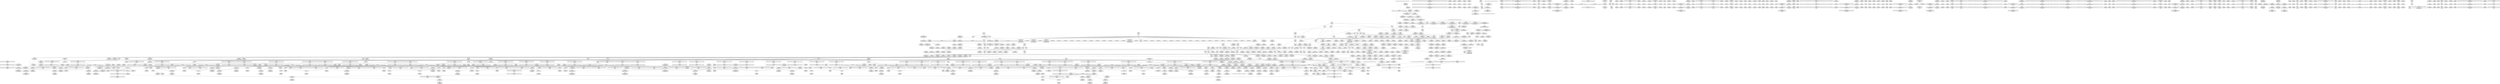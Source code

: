 digraph {
	CE0x4713b50 [shape=record,shape=Mrecord,label="{CE0x4713b50|task_sid:tobool4|security/selinux/hooks.c,208|*SummSink*}"]
	CE0x4742720 [shape=record,shape=Mrecord,label="{CE0x4742720|_call_void_lockdep_rcu_suspicious(i8*_getelementptr_inbounds_(_25_x_i8_,_25_x_i8_*_.str45,_i32_0,_i32_0),_i32_883,_i8*_getelementptr_inbounds_(_42_x_i8_,_42_x_i8_*_.str46,_i32_0,_i32_0))_#10,_!dbg_!27728|include/linux/rcupdate.h,882}"]
	CE0x47c1290 [shape=record,shape=Mrecord,label="{CE0x47c1290|__preempt_count_add:tmp1|*SummSink*}"]
	CE0x4667b90 [shape=record,shape=Mrecord,label="{CE0x4667b90|i64*_getelementptr_inbounds_(_2_x_i64_,_2_x_i64_*___llvm_gcov_ctr363,_i64_0,_i64_0)|*Constant*}"]
	CE0x470b130 [shape=record,shape=Mrecord,label="{CE0x470b130|COLLAPSED:_GCMRE___llvm_gcov_ctr127_internal_global_11_x_i64_zeroinitializer:_elem_0:default:}"]
	CE0x46fc540 [shape=record,shape=Mrecord,label="{CE0x46fc540|rcu_read_lock:tmp9|include/linux/rcupdate.h,882|*SummSource*}"]
	CE0x472cdc0 [shape=record,shape=Mrecord,label="{CE0x472cdc0|rcu_read_lock:tmp8|include/linux/rcupdate.h,882}"]
	CE0x466aba0 [shape=record,shape=Mrecord,label="{CE0x466aba0|i32_1|*Constant*|*SummSource*}"]
	CE0x46b4b70 [shape=record,shape=Mrecord,label="{CE0x46b4b70|sock_has_perm:type|security/selinux/hooks.c,3972|*SummSource*}"]
	CE0x4685160 [shape=record,shape=Mrecord,label="{CE0x4685160|sock_has_perm:cleanup|*SummSink*}"]
	CE0x46dff40 [shape=record,shape=Mrecord,label="{CE0x46dff40|__rcu_read_unlock:bb}"]
	CE0x47d2430 [shape=record,shape=Mrecord,label="{CE0x47d2430|i64*_getelementptr_inbounds_(_4_x_i64_,_4_x_i64_*___llvm_gcov_ctr135,_i64_0,_i64_1)|*Constant*}"]
	CE0x46aeff0 [shape=record,shape=Mrecord,label="{CE0x46aeff0|task_sid:tmp|*SummSink*}"]
	CE0x472d1c0 [shape=record,shape=Mrecord,label="{CE0x472d1c0|rcu_read_lock:land.lhs.true2}"]
	CE0x4796f70 [shape=record,shape=Mrecord,label="{CE0x4796f70|__rcu_read_unlock:tmp4|include/linux/rcupdate.h,244}"]
	CE0x4665e70 [shape=record,shape=Mrecord,label="{CE0x4665e70|selinux_socket_getsockname:tmp1|*SummSource*}"]
	CE0x479c4e0 [shape=record,shape=Mrecord,label="{CE0x479c4e0|i64*_getelementptr_inbounds_(_4_x_i64_,_4_x_i64_*___llvm_gcov_ctr134,_i64_0,_i64_3)|*Constant*}"]
	CE0x474ab40 [shape=record,shape=Mrecord,label="{CE0x474ab40|rcu_read_unlock:tmp10|include/linux/rcupdate.h,933}"]
	CE0x471b810 [shape=record,shape=Mrecord,label="{CE0x471b810|__rcu_read_lock:do.body|*SummSource*}"]
	CE0x474b030 [shape=record,shape=Mrecord,label="{CE0x474b030|__rcu_read_lock:tmp7|include/linux/rcupdate.h,240|*SummSource*}"]
	CE0x4721930 [shape=record,shape=Mrecord,label="{CE0x4721930|__rcu_read_unlock:tmp3}"]
	CE0x4786c90 [shape=record,shape=Mrecord,label="{CE0x4786c90|i64*_getelementptr_inbounds_(_4_x_i64_,_4_x_i64_*___llvm_gcov_ctr135,_i64_0,_i64_1)|*Constant*|*SummSink*}"]
	CE0x474dfb0 [shape=record,shape=Mrecord,label="{CE0x474dfb0|rcu_lock_acquire:tmp2|*SummSource*}"]
	CE0x472b650 [shape=record,shape=Mrecord,label="{CE0x472b650|rcu_read_unlock:entry|*SummSource*}"]
	CE0x4715b50 [shape=record,shape=Mrecord,label="{CE0x4715b50|task_sid:tmp18|security/selinux/hooks.c,208}"]
	CE0x473e6b0 [shape=record,shape=Mrecord,label="{CE0x473e6b0|rcu_read_lock:tmp14|include/linux/rcupdate.h,882|*SummSink*}"]
	CE0x46df160 [shape=record,shape=Mrecord,label="{CE0x46df160|task_sid:tmp21|security/selinux/hooks.c,208|*SummSource*}"]
	CE0x4660210 [shape=record,shape=Mrecord,label="{CE0x4660210|sock_has_perm:perms|Function::sock_has_perm&Arg::perms::|*SummSource*}"]
	CE0x46ad7b0 [shape=record,shape=Mrecord,label="{CE0x46ad7b0|__rcu_read_lock:tmp6|include/linux/rcupdate.h,240|*SummSource*}"]
	CE0x4677580 [shape=record,shape=Mrecord,label="{CE0x4677580|GLOBAL:lock_release|*Constant*}"]
	CE0x467f1e0 [shape=record,shape=Mrecord,label="{CE0x467f1e0|i32_1|*Constant*}"]
	CE0x474aa10 [shape=record,shape=Mrecord,label="{CE0x474aa10|rcu_read_unlock:tmp9|include/linux/rcupdate.h,933|*SummSink*}"]
	CE0x4747cb0 [shape=record,shape=Mrecord,label="{CE0x4747cb0|rcu_read_unlock:tmp2|*SummSink*}"]
	CE0x47145a0 [shape=record,shape=Mrecord,label="{CE0x47145a0|task_sid:tmp15|security/selinux/hooks.c,208}"]
	CE0x4794ee0 [shape=record,shape=Mrecord,label="{CE0x4794ee0|i64*_getelementptr_inbounds_(_4_x_i64_,_4_x_i64_*___llvm_gcov_ctr129,_i64_0,_i64_3)|*Constant*|*SummSource*}"]
	CE0x470e730 [shape=record,shape=Mrecord,label="{CE0x470e730|i64_3|*Constant*|*SummSink*}"]
	CE0x471fca0 [shape=record,shape=Mrecord,label="{CE0x471fca0|_call_void_asm_addl_$1,_%gs:$0_,_*m,ri,*m,_dirflag_,_fpsr_,_flags_(i32*___preempt_count,_i32_%sub,_i32*___preempt_count)_#3,_!dbg_!27717,_!srcloc_!27718|./arch/x86/include/asm/preempt.h,77}"]
	CE0x46781e0 [shape=record,shape=Mrecord,label="{CE0x46781e0|16:_i32,_24:_i16,_:_CRE_16,20_|*MultipleSource*|*LoadInst*|security/selinux/hooks.c,3964|security/selinux/hooks.c,3964|security/selinux/hooks.c,3969}"]
	CE0x47afc80 [shape=record,shape=Mrecord,label="{CE0x47afc80|__preempt_count_add:tmp2|*SummSource*}"]
	CE0x4731160 [shape=record,shape=Mrecord,label="{CE0x4731160|GLOBAL:__llvm_gcov_ctr132|Global_var:__llvm_gcov_ctr132|*SummSource*}"]
	CE0x4708080 [shape=record,shape=Mrecord,label="{CE0x4708080|task_sid:tmp}"]
	CE0x46f2340 [shape=record,shape=Mrecord,label="{CE0x46f2340|8:_%struct.sock*,_:_SCME_51,52_}"]
	CE0x4712b80 [shape=record,shape=Mrecord,label="{CE0x4712b80|task_sid:tmp12|security/selinux/hooks.c,208|*SummSink*}"]
	CE0x4678350 [shape=record,shape=Mrecord,label="{CE0x4678350|sock_has_perm:cmp|security/selinux/hooks.c,3969}"]
	CE0x472cad0 [shape=record,shape=Mrecord,label="{CE0x472cad0|GLOBAL:rcu_read_lock.__warned|Global_var:rcu_read_lock.__warned|*SummSource*}"]
	CE0x4747800 [shape=record,shape=Mrecord,label="{CE0x4747800|rcu_read_unlock:land.lhs.true|*SummSink*}"]
	CE0x4732a30 [shape=record,shape=Mrecord,label="{CE0x4732a30|rcu_read_unlock:tmp5|include/linux/rcupdate.h,933|*SummSink*}"]
	CE0x46f1e80 [shape=record,shape=Mrecord,label="{CE0x46f1e80|8:_%struct.sock*,_:_SCME_47,48_}"]
	CE0x4740520 [shape=record,shape=Mrecord,label="{CE0x4740520|i32_883|*Constant*}"]
	CE0x472fb20 [shape=record,shape=Mrecord,label="{CE0x472fb20|GLOBAL:__llvm_gcov_ctr132|Global_var:__llvm_gcov_ctr132}"]
	CE0x4687680 [shape=record,shape=Mrecord,label="{CE0x4687680|sock_has_perm:tmp1}"]
	CE0x46dc4f0 [shape=record,shape=Mrecord,label="{CE0x46dc4f0|i64*_getelementptr_inbounds_(_13_x_i64_,_13_x_i64_*___llvm_gcov_ctr126,_i64_0,_i64_10)|*Constant*}"]
	CE0x4683ff0 [shape=record,shape=Mrecord,label="{CE0x4683ff0|selinux_socket_getsockname:entry}"]
	CE0x4783380 [shape=record,shape=Mrecord,label="{CE0x4783380|i64*_getelementptr_inbounds_(_4_x_i64_,_4_x_i64_*___llvm_gcov_ctr134,_i64_0,_i64_2)|*Constant*|*SummSink*}"]
	CE0x468c650 [shape=record,shape=Mrecord,label="{CE0x468c650|i64_4|*Constant*|*SummSink*}"]
	CE0x472b510 [shape=record,shape=Mrecord,label="{CE0x472b510|GLOBAL:rcu_read_unlock|*Constant*|*SummSink*}"]
	CE0x4750d70 [shape=record,shape=Mrecord,label="{CE0x4750d70|rcu_read_unlock:tmp10|include/linux/rcupdate.h,933|*SummSink*}"]
	CE0x4677700 [shape=record,shape=Mrecord,label="{CE0x4677700|selinux_socket_getsockname:tmp3|*SummSink*}"]
	CE0x46f5d60 [shape=record,shape=Mrecord,label="{CE0x46f5d60|sock_has_perm:tmp7|security/selinux/hooks.c,3969|*SummSource*}"]
	CE0x4714bc0 [shape=record,shape=Mrecord,label="{CE0x4714bc0|task_sid:tmp15|security/selinux/hooks.c,208|*SummSink*}"]
	CE0x474eb00 [shape=record,shape=Mrecord,label="{CE0x474eb00|_call_void___preempt_count_add(i32_1)_#10,_!dbg_!27711|include/linux/rcupdate.h,239}"]
	CE0x4753610 [shape=record,shape=Mrecord,label="{CE0x4753610|rcu_read_unlock:if.then}"]
	CE0x4753800 [shape=record,shape=Mrecord,label="{CE0x4753800|void_(i32*,_i32,_i32*)*_asm_addl_$1,_%gs:$0_,_*m,ri,*m,_dirflag_,_fpsr_,_flags_}"]
	CE0x47143a0 [shape=record,shape=Mrecord,label="{CE0x47143a0|i64_7|*Constant*|*SummSink*}"]
	CE0x473e150 [shape=record,shape=Mrecord,label="{CE0x473e150|rcu_read_lock:tmp13|include/linux/rcupdate.h,882|*SummSource*}"]
	CE0x471a910 [shape=record,shape=Mrecord,label="{CE0x471a910|GLOBAL:__rcu_read_unlock|*Constant*|*SummSink*}"]
	CE0x47443e0 [shape=record,shape=Mrecord,label="{CE0x47443e0|rcu_read_lock:tmp22|include/linux/rcupdate.h,884}"]
	CE0x479db90 [shape=record,shape=Mrecord,label="{CE0x479db90|void_(i32*,_i32,_i32*)*_asm_addl_$1,_%gs:$0_,_*m,ri,*m,_dirflag_,_fpsr_,_flags_|*SummSource*}"]
	CE0x4709970 [shape=record,shape=Mrecord,label="{CE0x4709970|rcu_read_lock:land.lhs.true2|*SummSink*}"]
	CE0x4782630 [shape=record,shape=Mrecord,label="{CE0x4782630|i8*_undef|*Constant*}"]
	CE0x466f6c0 [shape=record,shape=Mrecord,label="{CE0x466f6c0|32:_%struct.sock*,_:_CRE_32,40_|*MultipleSource*|Function::selinux_socket_getsockname&Arg::sock::|security/selinux/hooks.c,4226}"]
	CE0x47073f0 [shape=record,shape=Mrecord,label="{CE0x47073f0|rcu_read_lock:tobool|include/linux/rcupdate.h,882}"]
	CE0x4680a70 [shape=record,shape=Mrecord,label="{CE0x4680a70|sock_has_perm:entry}"]
	CE0x466eab0 [shape=record,shape=Mrecord,label="{CE0x466eab0|avc_has_perm:ssid|Function::avc_has_perm&Arg::ssid::|*SummSink*}"]
	CE0x4680690 [shape=record,shape=Mrecord,label="{CE0x4680690|_call_void_mcount()_#3|*SummSink*}"]
	CE0x47077f0 [shape=record,shape=Mrecord,label="{CE0x47077f0|task_sid:tobool|security/selinux/hooks.c,208}"]
	CE0x4704b60 [shape=record,shape=Mrecord,label="{CE0x4704b60|rcu_read_unlock:land.lhs.true}"]
	CE0x46fbc20 [shape=record,shape=Mrecord,label="{CE0x46fbc20|rcu_read_lock:tobool1|include/linux/rcupdate.h,882|*SummSource*}"]
	CE0x473fbc0 [shape=record,shape=Mrecord,label="{CE0x473fbc0|i8*_getelementptr_inbounds_(_25_x_i8_,_25_x_i8_*_.str45,_i32_0,_i32_0)|*Constant*}"]
	CE0x47166a0 [shape=record,shape=Mrecord,label="{CE0x47166a0|task_sid:tmp19|security/selinux/hooks.c,208|*SummSink*}"]
	CE0x469c030 [shape=record,shape=Mrecord,label="{CE0x469c030|_call_void_mcount()_#3|*SummSink*}"]
	CE0x469bca0 [shape=record,shape=Mrecord,label="{CE0x469bca0|i64*_getelementptr_inbounds_(_11_x_i64_,_11_x_i64_*___llvm_gcov_ctr132,_i64_0,_i64_1)|*Constant*|*SummSink*}"]
	CE0x46e6ef0 [shape=record,shape=Mrecord,label="{CE0x46e6ef0|__preempt_count_add:tmp3|*SummSource*}"]
	CE0x4794300 [shape=record,shape=Mrecord,label="{CE0x4794300|__rcu_read_lock:tmp3|*SummSource*}"]
	CE0x4782b00 [shape=record,shape=Mrecord,label="{CE0x4782b00|__preempt_count_sub:entry|*SummSource*}"]
	CE0x478f540 [shape=record,shape=Mrecord,label="{CE0x478f540|__preempt_count_sub:sub|./arch/x86/include/asm/preempt.h,77}"]
	CE0x47234c0 [shape=record,shape=Mrecord,label="{CE0x47234c0|rcu_lock_release:indirectgoto|*SummSource*}"]
	CE0x4713bc0 [shape=record,shape=Mrecord,label="{CE0x4713bc0|i64_6|*Constant*}"]
	CE0x470e450 [shape=record,shape=Mrecord,label="{CE0x470e450|rcu_read_unlock:call|include/linux/rcupdate.h,933}"]
	CE0x46ed7d0 [shape=record,shape=Mrecord,label="{CE0x46ed7d0|0:_i8,_:_GCMR_rcu_read_lock.__warned_internal_global_i8_0,_section_.data.unlikely_,_align_1:_elem_0:default:}"]
	CE0x47112f0 [shape=record,shape=Mrecord,label="{CE0x47112f0|cred_sid:tmp}"]
	CE0x47226c0 [shape=record,shape=Mrecord,label="{CE0x47226c0|i8*_undef|*Constant*|*SummSource*}"]
	CE0x479d640 [shape=record,shape=Mrecord,label="{CE0x479d640|rcu_lock_release:tmp2}"]
	CE0x4707560 [shape=record,shape=Mrecord,label="{CE0x4707560|rcu_read_lock:tobool|include/linux/rcupdate.h,882|*SummSink*}"]
	CE0x474c820 [shape=record,shape=Mrecord,label="{CE0x474c820|_call_void___preempt_count_add(i32_1)_#10,_!dbg_!27711|include/linux/rcupdate.h,239|*SummSource*}"]
	CE0x470ded0 [shape=record,shape=Mrecord,label="{CE0x470ded0|rcu_lock_acquire:tmp3|*SummSource*}"]
	CE0x4745d70 [shape=record,shape=Mrecord,label="{CE0x4745d70|GLOBAL:__preempt_count_sub|*Constant*}"]
	CE0x472a3b0 [shape=record,shape=Mrecord,label="{CE0x472a3b0|cred_sid:cred|Function::cred_sid&Arg::cred::}"]
	CE0x46ecc50 [shape=record,shape=Mrecord,label="{CE0x46ecc50|sock_has_perm:call6|security/selinux/hooks.c,3976|*SummSource*}"]
	CE0x47822e0 [shape=record,shape=Mrecord,label="{CE0x47822e0|rcu_lock_acquire:tmp7}"]
	CE0x47335b0 [shape=record,shape=Mrecord,label="{CE0x47335b0|__preempt_count_sub:entry}"]
	CE0x46fc610 [shape=record,shape=Mrecord,label="{CE0x46fc610|rcu_read_lock:tmp9|include/linux/rcupdate.h,882|*SummSink*}"]
	CE0x47484d0 [shape=record,shape=Mrecord,label="{CE0x47484d0|rcu_read_unlock:call3|include/linux/rcupdate.h,933|*SummSink*}"]
	CE0x4709740 [shape=record,shape=Mrecord,label="{CE0x4709740|GLOBAL:__llvm_gcov_ctr132|Global_var:__llvm_gcov_ctr132|*SummSink*}"]
	CE0x466eb70 [shape=record,shape=Mrecord,label="{CE0x466eb70|avc_has_perm:tsid|Function::avc_has_perm&Arg::tsid::}"]
	CE0x46f7cc0 [shape=record,shape=Mrecord,label="{CE0x46f7cc0|sock_has_perm:tmp12|security/selinux/hooks.c,3970}"]
	"CONST[source:0(mediator),value:0(static)][purpose:{operation}][SnkIdx:3]"
	CE0x470db00 [shape=record,shape=Mrecord,label="{CE0x470db00|rcu_read_lock:tmp3}"]
	CE0x46dc990 [shape=record,shape=Mrecord,label="{CE0x46dc990|i64*_getelementptr_inbounds_(_13_x_i64_,_13_x_i64_*___llvm_gcov_ctr126,_i64_0,_i64_10)|*Constant*|*SummSink*}"]
	CE0x4755c70 [shape=record,shape=Mrecord,label="{CE0x4755c70|_call_void_mcount()_#3|*SummSource*}"]
	CE0x46972d0 [shape=record,shape=Mrecord,label="{CE0x46972d0|i64*_getelementptr_inbounds_(_13_x_i64_,_13_x_i64_*___llvm_gcov_ctr126,_i64_0,_i64_0)|*Constant*|*SummSource*}"]
	CE0x46ddd00 [shape=record,shape=Mrecord,label="{CE0x46ddd00|task_sid:tmp26|security/selinux/hooks.c,208}"]
	CE0x4684ce0 [shape=record,shape=Mrecord,label="{CE0x4684ce0|cred_sid:tmp5|security/selinux/hooks.c,196}"]
	CE0x4721ff0 [shape=record,shape=Mrecord,label="{CE0x4721ff0|i64*_getelementptr_inbounds_(_4_x_i64_,_4_x_i64_*___llvm_gcov_ctr130,_i64_0,_i64_3)|*Constant*}"]
	CE0x47516a0 [shape=record,shape=Mrecord,label="{CE0x47516a0|rcu_lock_release:tmp3|*SummSink*}"]
	CE0x4699ff0 [shape=record,shape=Mrecord,label="{CE0x4699ff0|sock_has_perm:tmp9|security/selinux/hooks.c,3969|*SummSource*}"]
	CE0x4744e20 [shape=record,shape=Mrecord,label="{CE0x4744e20|cred_sid:bb|*SummSource*}"]
	CE0x474f850 [shape=record,shape=Mrecord,label="{CE0x474f850|__preempt_count_add:entry|*SummSink*}"]
	CE0x47088d0 [shape=record,shape=Mrecord,label="{CE0x47088d0|task_sid:tobool|security/selinux/hooks.c,208|*SummSink*}"]
	CE0x4731590 [shape=record,shape=Mrecord,label="{CE0x4731590|_call_void_mcount()_#3|*SummSource*}"]
	CE0x46f3340 [shape=record,shape=Mrecord,label="{CE0x46f3340|task_sid:task|Function::task_sid&Arg::task::|*SummSink*}"]
	CE0x471b6a0 [shape=record,shape=Mrecord,label="{CE0x471b6a0|_ret_void,_!dbg_!27717|include/linux/rcupdate.h,245|*SummSink*}"]
	CE0x46630a0 [shape=record,shape=Mrecord,label="{CE0x46630a0|selinux_socket_getsockname:sock|Function::selinux_socket_getsockname&Arg::sock::|*SummSink*}"]
	CE0x470c580 [shape=record,shape=Mrecord,label="{CE0x470c580|rcu_read_lock:if.then|*SummSource*}"]
	CE0x474da20 [shape=record,shape=Mrecord,label="{CE0x474da20|__preempt_count_add:val|Function::__preempt_count_add&Arg::val::|*SummSink*}"]
	CE0x4705760 [shape=record,shape=Mrecord,label="{CE0x4705760|task_sid:tmp4|*LoadInst*|security/selinux/hooks.c,208|*SummSource*}"]
	CE0x46f1fb0 [shape=record,shape=Mrecord,label="{CE0x46f1fb0|8:_%struct.sock*,_:_SCME_48,49_}"]
	CE0x46df050 [shape=record,shape=Mrecord,label="{CE0x46df050|task_sid:tmp22|security/selinux/hooks.c,208}"]
	CE0x473e820 [shape=record,shape=Mrecord,label="{CE0x473e820|rcu_read_lock:tmp15|include/linux/rcupdate.h,882}"]
	CE0x4791d60 [shape=record,shape=Mrecord,label="{CE0x4791d60|rcu_lock_release:tmp7|*SummSource*}"]
	CE0x47080f0 [shape=record,shape=Mrecord,label="{CE0x47080f0|COLLAPSED:_GCMRE___llvm_gcov_ctr126_internal_global_13_x_i64_zeroinitializer:_elem_0:default:}"]
	CE0x477ed00 [shape=record,shape=Mrecord,label="{CE0x477ed00|__preempt_count_sub:tmp4|./arch/x86/include/asm/preempt.h,77|*SummSink*}"]
	CE0x479c660 [shape=record,shape=Mrecord,label="{CE0x479c660|i64*_getelementptr_inbounds_(_4_x_i64_,_4_x_i64_*___llvm_gcov_ctr134,_i64_0,_i64_3)|*Constant*|*SummSource*}"]
	CE0x4790df0 [shape=record,shape=Mrecord,label="{CE0x4790df0|i64_ptrtoint_(i8*_blockaddress(_rcu_lock_release,_%__here)_to_i64)|*Constant*}"]
	CE0x4781370 [shape=record,shape=Mrecord,label="{CE0x4781370|i64_ptrtoint_(i8*_blockaddress(_rcu_lock_acquire,_%__here)_to_i64)|*Constant*}"]
	CE0x4715150 [shape=record,shape=Mrecord,label="{CE0x4715150|i64*_getelementptr_inbounds_(_13_x_i64_,_13_x_i64_*___llvm_gcov_ctr126,_i64_0,_i64_8)|*Constant*}"]
	CE0x47831f0 [shape=record,shape=Mrecord,label="{CE0x47831f0|i64*_getelementptr_inbounds_(_4_x_i64_,_4_x_i64_*___llvm_gcov_ctr134,_i64_0,_i64_2)|*Constant*|*SummSource*}"]
	CE0x4787310 [shape=record,shape=Mrecord,label="{CE0x4787310|_call_void_mcount()_#3|*SummSink*}"]
	CE0x474e020 [shape=record,shape=Mrecord,label="{CE0x474e020|rcu_lock_acquire:tmp2|*SummSink*}"]
	CE0x468a5d0 [shape=record,shape=Mrecord,label="{CE0x468a5d0|i32_0|*Constant*|*SummSink*}"]
	CE0x4791400 [shape=record,shape=Mrecord,label="{CE0x4791400|i64_ptrtoint_(i8*_blockaddress(_rcu_lock_release,_%__here)_to_i64)|*Constant*|*SummSink*}"]
	CE0x4666850 [shape=record,shape=Mrecord,label="{CE0x4666850|selinux_socket_getsockname:tmp|*SummSink*}"]
	CE0x4709290 [shape=record,shape=Mrecord,label="{CE0x4709290|GLOBAL:task_sid.__warned|Global_var:task_sid.__warned|*SummSource*}"]
	CE0x46ef2d0 [shape=record,shape=Mrecord,label="{CE0x46ef2d0|8:_%struct.sock*,_:_SCME_8,16_|*MultipleSource*|security/selinux/hooks.c,3966|security/selinux/hooks.c,3966|security/selinux/hooks.c, 3966}"]
	CE0x473e220 [shape=record,shape=Mrecord,label="{CE0x473e220|rcu_read_lock:tmp13|include/linux/rcupdate.h,882|*SummSink*}"]
	CE0x4665840 [shape=record,shape=Mrecord,label="{CE0x4665840|_ret_%struct.task_struct*_%tmp4,_!dbg_!27714|./arch/x86/include/asm/current.h,14|*SummSource*}"]
	CE0x4673a00 [shape=record,shape=Mrecord,label="{CE0x4673a00|selinux_socket_getsockname:sock|Function::selinux_socket_getsockname&Arg::sock::|*SummSource*}"]
	CE0x47b5020 [shape=record,shape=Mrecord,label="{CE0x47b5020|__rcu_read_unlock:do.end}"]
	CE0x46b3fb0 [shape=record,shape=Mrecord,label="{CE0x46b3fb0|sock_has_perm:tmp13|security/selinux/hooks.c,3972|*SummSource*}"]
	CE0x3db10d0 [shape=record,shape=Mrecord,label="{CE0x3db10d0|GLOBAL:sock_has_perm|*Constant*|*SummSource*}"]
	CE0x4749010 [shape=record,shape=Mrecord,label="{CE0x4749010|__rcu_read_lock:do.end}"]
	CE0x4727a80 [shape=record,shape=Mrecord,label="{CE0x4727a80|rcu_lock_release:__here|*SummSink*}"]
	CE0x4710e40 [shape=record,shape=Mrecord,label="{CE0x4710e40|task_sid:tmp6|security/selinux/hooks.c,208}"]
	CE0x4732cb0 [shape=record,shape=Mrecord,label="{CE0x4732cb0|rcu_read_unlock:tmp6|include/linux/rcupdate.h,933|*SummSource*}"]
	CE0x4796b10 [shape=record,shape=Mrecord,label="{CE0x4796b10|rcu_lock_release:tmp6|*SummSource*}"]
	CE0x4683da0 [shape=record,shape=Mrecord,label="{CE0x4683da0|__rcu_read_lock:tmp4|include/linux/rcupdate.h,239|*SummSource*}"]
	CE0x468c4a0 [shape=record,shape=Mrecord,label="{CE0x468c4a0|i64_4|*Constant*}"]
	CE0x4677b90 [shape=record,shape=Mrecord,label="{CE0x4677b90|sock_has_perm:sid|security/selinux/hooks.c,3969}"]
	CE0x477c790 [shape=record,shape=Mrecord,label="{CE0x477c790|__rcu_read_lock:bb|*SummSink*}"]
	CE0x46f1890 [shape=record,shape=Mrecord,label="{CE0x46f1890|8:_%struct.sock*,_:_SCME_42,43_}"]
	CE0x472fe20 [shape=record,shape=Mrecord,label="{CE0x472fe20|rcu_read_lock:tmp6|include/linux/rcupdate.h,882|*SummSource*}"]
	CE0x4750210 [shape=record,shape=Mrecord,label="{CE0x4750210|rcu_lock_acquire:__here}"]
	CE0x46dcbf0 [shape=record,shape=Mrecord,label="{CE0x46dcbf0|task_sid:tmp24|security/selinux/hooks.c,208}"]
	CE0x4719e20 [shape=record,shape=Mrecord,label="{CE0x4719e20|GLOBAL:__rcu_read_unlock|*Constant*}"]
	CE0x473f540 [shape=record,shape=Mrecord,label="{CE0x473f540|i64*_getelementptr_inbounds_(_11_x_i64_,_11_x_i64_*___llvm_gcov_ctr127,_i64_0,_i64_8)|*Constant*|*SummSource*}"]
	CE0x4743770 [shape=record,shape=Mrecord,label="{CE0x4743770|rcu_read_lock:tmp20|include/linux/rcupdate.h,882|*SummSink*}"]
	CE0x471fa50 [shape=record,shape=Mrecord,label="{CE0x471fa50|__preempt_count_sub:do.body|*SummSource*}"]
	CE0x472f980 [shape=record,shape=Mrecord,label="{CE0x472f980|rcu_read_unlock:tmp4|include/linux/rcupdate.h,933|*SummSink*}"]
	CE0x470eee0 [shape=record,shape=Mrecord,label="{CE0x470eee0|task_sid:do.end}"]
	CE0x47048e0 [shape=record,shape=Mrecord,label="{CE0x47048e0|task_sid:tmp9|security/selinux/hooks.c,208|*SummSink*}"]
	CE0x46845a0 [shape=record,shape=Mrecord,label="{CE0x46845a0|rcu_read_lock:entry|*SummSource*}"]
	CE0x4667400 [shape=record,shape=Mrecord,label="{CE0x4667400|sock_has_perm:entry|*SummSource*}"]
	CE0x46f9390 [shape=record,shape=Mrecord,label="{CE0x46f9390|sock_has_perm:tmp5|security/selinux/hooks.c,3966|*SummSink*}"]
	CE0x468ae10 [shape=record,shape=Mrecord,label="{CE0x468ae10|_call_void_mcount()_#3}"]
	CE0x479f2e0 [shape=record,shape=Mrecord,label="{CE0x479f2e0|rcu_lock_release:tmp4|include/linux/rcupdate.h,423|*SummSource*}"]
	CE0x4755ce0 [shape=record,shape=Mrecord,label="{CE0x4755ce0|_call_void_mcount()_#3|*SummSink*}"]
	CE0x47b4ee0 [shape=record,shape=Mrecord,label="{CE0x47b4ee0|__preempt_count_add:tmp4|./arch/x86/include/asm/preempt.h,72}"]
	CE0x47433e0 [shape=record,shape=Mrecord,label="{CE0x47433e0|rcu_read_lock:tmp20|include/linux/rcupdate.h,882}"]
	CE0x4665f20 [shape=record,shape=Mrecord,label="{CE0x4665f20|i64*_getelementptr_inbounds_(_2_x_i64_,_2_x_i64_*___llvm_gcov_ctr363,_i64_0,_i64_1)|*Constant*|*SummSink*}"]
	CE0x46600b0 [shape=record,shape=Mrecord,label="{CE0x46600b0|i64*_getelementptr_inbounds_(_2_x_i64_,_2_x_i64_*___llvm_gcov_ctr363,_i64_0,_i64_0)|*Constant*|*SummSource*}"]
	CE0x47142f0 [shape=record,shape=Mrecord,label="{CE0x47142f0|i64_7|*Constant*|*SummSource*}"]
	CE0x4704540 [shape=record,shape=Mrecord,label="{CE0x4704540|0:_i8,_:_GCMR_task_sid.__warned_internal_global_i8_0,_section_.data.unlikely_,_align_1:_elem_0:default:}"]
	CE0x470ee20 [shape=record,shape=Mrecord,label="{CE0x470ee20|task_sid:do.end6|*SummSink*}"]
	CE0x4749a90 [shape=record,shape=Mrecord,label="{CE0x4749a90|rcu_lock_acquire:tmp5|include/linux/rcupdate.h,418|*SummSink*}"]
	CE0x46e3d90 [shape=record,shape=Mrecord,label="{CE0x46e3d90|__preempt_count_sub:do.end}"]
	CE0x4670430 [shape=record,shape=Mrecord,label="{CE0x4670430|selinux_socket_getsockname:tmp3}"]
	CE0x46ae840 [shape=record,shape=Mrecord,label="{CE0x46ae840|i32_77|*Constant*|*SummSink*}"]
	CE0x4790750 [shape=record,shape=Mrecord,label="{CE0x4790750|__rcu_read_lock:do.end|*SummSink*}"]
	CE0x479d6b0 [shape=record,shape=Mrecord,label="{CE0x479d6b0|rcu_lock_release:tmp2|*SummSource*}"]
	CE0x472a140 [shape=record,shape=Mrecord,label="{CE0x472a140|cred_sid:entry|*SummSource*}"]
	CE0x4781d40 [shape=record,shape=Mrecord,label="{CE0x4781d40|rcu_lock_acquire:tmp6}"]
	CE0x4668a40 [shape=record,shape=Mrecord,label="{CE0x4668a40|get_current:tmp|*SummSource*}"]
	CE0x474c890 [shape=record,shape=Mrecord,label="{CE0x474c890|_call_void___preempt_count_add(i32_1)_#10,_!dbg_!27711|include/linux/rcupdate.h,239|*SummSink*}"]
	CE0x467fca0 [shape=record,shape=Mrecord,label="{CE0x467fca0|sock_has_perm:ad|security/selinux/hooks.c, 3965|*SummSource*}"]
	CE0x467f0a0 [shape=record,shape=Mrecord,label="{CE0x467f0a0|cred_sid:tmp5|security/selinux/hooks.c,196|*SummSource*}"]
	CE0x46964f0 [shape=record,shape=Mrecord,label="{CE0x46964f0|_call_void_rcu_read_lock()_#10,_!dbg_!27712|security/selinux/hooks.c,207}"]
	CE0x47146b0 [shape=record,shape=Mrecord,label="{CE0x47146b0|task_sid:tmp14|security/selinux/hooks.c,208|*SummSource*}"]
	CE0x46aed10 [shape=record,shape=Mrecord,label="{CE0x46aed10|rcu_read_lock:tmp2|*SummSource*}"]
	CE0x474bde0 [shape=record,shape=Mrecord,label="{CE0x474bde0|rcu_read_unlock:tmp}"]
	CE0x46ac910 [shape=record,shape=Mrecord,label="{CE0x46ac910|i64*_getelementptr_inbounds_(_2_x_i64_,_2_x_i64_*___llvm_gcov_ctr98,_i64_0,_i64_1)|*Constant*}"]
	CE0x4694850 [shape=record,shape=Mrecord,label="{CE0x4694850|i64*_getelementptr_inbounds_(_6_x_i64_,_6_x_i64_*___llvm_gcov_ctr327,_i64_0,_i64_0)|*Constant*|*SummSource*}"]
	CE0x46f13d0 [shape=record,shape=Mrecord,label="{CE0x46f13d0|8:_%struct.sock*,_:_SCME_38,39_}"]
	CE0x4660630 [shape=record,shape=Mrecord,label="{CE0x4660630|GLOBAL:get_current|*Constant*|*SummSource*}"]
	CE0x4696040 [shape=record,shape=Mrecord,label="{CE0x4696040|task_sid:if.then|*SummSink*}"]
	CE0x4793ac0 [shape=record,shape=Mrecord,label="{CE0x4793ac0|i64*_getelementptr_inbounds_(_4_x_i64_,_4_x_i64_*___llvm_gcov_ctr134,_i64_0,_i64_3)|*Constant*|*SummSink*}"]
	CE0x47045b0 [shape=record,shape=Mrecord,label="{CE0x47045b0|task_sid:tmp9|security/selinux/hooks.c,208|*SummSource*}"]
	CE0x4713610 [shape=record,shape=Mrecord,label="{CE0x4713610|task_sid:tobool4|security/selinux/hooks.c,208|*SummSource*}"]
	CE0x46f5c50 [shape=record,shape=Mrecord,label="{CE0x46f5c50|sock_has_perm:tmp6|security/selinux/hooks.c,3969|*SummSink*}"]
	CE0x46ed120 [shape=record,shape=Mrecord,label="{CE0x46ed120|i32_(i32,_i32,_i16,_i32,_%struct.common_audit_data*)*_bitcast_(i32_(i32,_i32,_i16,_i32,_%struct.common_audit_data.495*)*_avc_has_perm_to_i32_(i32,_i32,_i16,_i32,_%struct.common_audit_data*)*)|*Constant*|*SummSource*}"]
	CE0x46683b0 [shape=record,shape=Mrecord,label="{CE0x46683b0|selinux_socket_getsockname:sock|Function::selinux_socket_getsockname&Arg::sock::}"]
	CE0x46f6ff0 [shape=record,shape=Mrecord,label="{CE0x46f6ff0|i64_0|*Constant*|*SummSource*}"]
	CE0x468b1f0 [shape=record,shape=Mrecord,label="{CE0x468b1f0|cred_sid:security|security/selinux/hooks.c,196}"]
	CE0x47954a0 [shape=record,shape=Mrecord,label="{CE0x47954a0|i64*_getelementptr_inbounds_(_4_x_i64_,_4_x_i64_*___llvm_gcov_ctr134,_i64_0,_i64_0)|*Constant*|*SummSink*}"]
	CE0x4725590 [shape=record,shape=Mrecord,label="{CE0x4725590|i64*_getelementptr_inbounds_(_4_x_i64_,_4_x_i64_*___llvm_gcov_ctr129,_i64_0,_i64_2)|*Constant*|*SummSink*}"]
	CE0x4787bb0 [shape=record,shape=Mrecord,label="{CE0x4787bb0|__preempt_count_add:do.body|*SummSource*}"]
	CE0x46b3cb0 [shape=record,shape=Mrecord,label="{CE0x46b3cb0|_call_void_mcount()_#3}"]
	CE0x4714b50 [shape=record,shape=Mrecord,label="{CE0x4714b50|task_sid:tmp15|security/selinux/hooks.c,208|*SummSource*}"]
	CE0x47d2c50 [shape=record,shape=Mrecord,label="{CE0x47d2c50|i64_1|*Constant*}"]
	CE0x4677240 [shape=record,shape=Mrecord,label="{CE0x4677240|i32_1|*Constant*}"]
	CE0x4718e20 [shape=record,shape=Mrecord,label="{CE0x4718e20|_call_void_rcu_lock_release(%struct.lockdep_map*_rcu_lock_map)_#10,_!dbg_!27733|include/linux/rcupdate.h,935|*SummSource*}"]
	CE0x478db40 [shape=record,shape=Mrecord,label="{CE0x478db40|__preempt_count_sub:tmp3|*SummSink*}"]
	CE0x46850f0 [shape=record,shape=Mrecord,label="{CE0x46850f0|sock_has_perm:cleanup|*SummSource*}"]
	CE0x4666d20 [shape=record,shape=Mrecord,label="{CE0x4666d20|32:_%struct.sock*,_:_CRE_0,4_|*MultipleSource*|Function::selinux_socket_getsockname&Arg::sock::|security/selinux/hooks.c,4226}"]
	CE0x4714280 [shape=record,shape=Mrecord,label="{CE0x4714280|i64_7|*Constant*}"]
	CE0x47337b0 [shape=record,shape=Mrecord,label="{CE0x47337b0|__preempt_count_sub:entry|*SummSink*}"]
	CE0x4732fa0 [shape=record,shape=Mrecord,label="{CE0x4732fa0|rcu_lock_acquire:entry}"]
	CE0x4672520 [shape=record,shape=Mrecord,label="{CE0x4672520|i64*_getelementptr_inbounds_(_2_x_i64_,_2_x_i64_*___llvm_gcov_ctr98,_i64_0,_i64_1)|*Constant*|*SummSink*}"]
	CE0x4712c10 [shape=record,shape=Mrecord,label="{CE0x4712c10|task_sid:call3|security/selinux/hooks.c,208}"]
	CE0x4712f40 [shape=record,shape=Mrecord,label="{CE0x4712f40|task_sid:tmp13|security/selinux/hooks.c,208|*SummSource*}"]
	CE0x4728430 [shape=record,shape=Mrecord,label="{CE0x4728430|task_sid:tmp25|security/selinux/hooks.c,208|*SummSink*}"]
	CE0x46f0200 [shape=record,shape=Mrecord,label="{CE0x46f0200|8:_%struct.sock*,_:_SCME_24,25_}"]
	CE0x473bfe0 [shape=record,shape=Mrecord,label="{CE0x473bfe0|rcu_read_lock:call3|include/linux/rcupdate.h,882|*SummSink*}"]
	CE0x4749920 [shape=record,shape=Mrecord,label="{CE0x4749920|rcu_lock_acquire:tmp5|include/linux/rcupdate.h,418|*SummSource*}"]
	CE0x469b300 [shape=record,shape=Mrecord,label="{CE0x469b300|task_sid:bb|*SummSink*}"]
	CE0x47325e0 [shape=record,shape=Mrecord,label="{CE0x47325e0|rcu_read_lock:tmp4|include/linux/rcupdate.h,882}"]
	CE0x4781470 [shape=record,shape=Mrecord,label="{CE0x4781470|i64_ptrtoint_(i8*_blockaddress(_rcu_lock_acquire,_%__here)_to_i64)|*Constant*|*SummSource*}"]
	CE0x46f35c0 [shape=record,shape=Mrecord,label="{CE0x46f35c0|_ret_i32_%call7,_!dbg_!27749|security/selinux/hooks.c,210|*SummSource*}"]
	CE0x470a1a0 [shape=record,shape=Mrecord,label="{CE0x470a1a0|__rcu_read_lock:entry|*SummSink*}"]
	CE0x472f760 [shape=record,shape=Mrecord,label="{CE0x472f760|rcu_lock_acquire:bb|*SummSource*}"]
	CE0x4754310 [shape=record,shape=Mrecord,label="{CE0x4754310|rcu_read_unlock:do.end}"]
	CE0x4782530 [shape=record,shape=Mrecord,label="{CE0x4782530|rcu_lock_acquire:tmp7|*SummSink*}"]
	CE0x4711f90 [shape=record,shape=Mrecord,label="{CE0x4711f90|rcu_read_unlock:tmp1|*SummSource*}"]
	CE0x4740710 [shape=record,shape=Mrecord,label="{CE0x4740710|i32_883|*Constant*|*SummSink*}"]
	CE0x4719980 [shape=record,shape=Mrecord,label="{CE0x4719980|rcu_lock_release:entry|*SummSink*}"]
	CE0x46858b0 [shape=record,shape=Mrecord,label="{CE0x46858b0|get_current:tmp2|*SummSource*}"]
	CE0x47c6000 [shape=record,shape=Mrecord,label="{CE0x47c6000|__preempt_count_add:tmp7|./arch/x86/include/asm/preempt.h,73|*SummSink*}"]
	CE0x4668820 [shape=record,shape=Mrecord,label="{CE0x4668820|get_current:tmp3}"]
	CE0x4672450 [shape=record,shape=Mrecord,label="{CE0x4672450|selinux_socket_getsockname:tmp3|*SummSource*}"]
	CE0x4718db0 [shape=record,shape=Mrecord,label="{CE0x4718db0|_call_void_rcu_lock_release(%struct.lockdep_map*_rcu_lock_map)_#10,_!dbg_!27733|include/linux/rcupdate.h,935}"]
	CE0x4728ed0 [shape=record,shape=Mrecord,label="{CE0x4728ed0|task_sid:tmp26|security/selinux/hooks.c,208|*SummSink*}"]
	CE0x477ec90 [shape=record,shape=Mrecord,label="{CE0x477ec90|__preempt_count_sub:tmp4|./arch/x86/include/asm/preempt.h,77|*SummSource*}"]
	CE0x4715a80 [shape=record,shape=Mrecord,label="{CE0x4715a80|i64*_getelementptr_inbounds_(_13_x_i64_,_13_x_i64_*___llvm_gcov_ctr126,_i64_0,_i64_8)|*Constant*|*SummSink*}"]
	CE0x46aeca0 [shape=record,shape=Mrecord,label="{CE0x46aeca0|rcu_read_lock:tmp2}"]
	CE0x473f230 [shape=record,shape=Mrecord,label="{CE0x473f230|i64*_getelementptr_inbounds_(_11_x_i64_,_11_x_i64_*___llvm_gcov_ctr127,_i64_0,_i64_8)|*Constant*}"]
	CE0x4712260 [shape=record,shape=Mrecord,label="{CE0x4712260|i64*_getelementptr_inbounds_(_11_x_i64_,_11_x_i64_*___llvm_gcov_ctr132,_i64_0,_i64_1)|*Constant*}"]
	CE0x4703c90 [shape=record,shape=Mrecord,label="{CE0x4703c90|task_sid:tmp3|*SummSource*}"]
	CE0x4751450 [shape=record,shape=Mrecord,label="{CE0x4751450|rcu_lock_release:tmp3}"]
	CE0x46f12a0 [shape=record,shape=Mrecord,label="{CE0x46f12a0|8:_%struct.sock*,_:_SCME_37,38_}"]
	CE0x4716630 [shape=record,shape=Mrecord,label="{CE0x4716630|task_sid:tmp19|security/selinux/hooks.c,208|*SummSource*}"]
	CE0x470d1b0 [shape=record,shape=Mrecord,label="{CE0x470d1b0|cred_sid:tmp1}"]
	CE0x46c4420 [shape=record,shape=Mrecord,label="{CE0x46c4420|sock_has_perm:tmp19|security/selinux/hooks.c,3977|*SummSource*}"]
	CE0x46f2eb0 [shape=record,shape=Mrecord,label="{CE0x46f2eb0|task_sid:entry}"]
	CE0x46e3970 [shape=record,shape=Mrecord,label="{CE0x46e3970|__preempt_count_add:tmp|*SummSource*}"]
	CE0x4740590 [shape=record,shape=Mrecord,label="{CE0x4740590|i32_883|*Constant*|*SummSource*}"]
	CE0x4662bc0 [shape=record,shape=Mrecord,label="{CE0x4662bc0|sock_has_perm:task|Function::sock_has_perm&Arg::task::}"]
	CE0x46ed3c0 [shape=record,shape=Mrecord,label="{CE0x46ed3c0|avc_has_perm:entry}"]
	CE0x468b970 [shape=record,shape=Mrecord,label="{CE0x468b970|i64_2|*Constant*}"]
	CE0x46deb70 [shape=record,shape=Mrecord,label="{CE0x46deb70|task_sid:tmp20|security/selinux/hooks.c,208}"]
	CE0x46c5120 [shape=record,shape=Mrecord,label="{CE0x46c5120|rcu_read_unlock:tmp12|include/linux/rcupdate.h,933|*SummSource*}"]
	CE0x4710010 [shape=record,shape=Mrecord,label="{CE0x4710010|COLLAPSED:_GCMRE___llvm_gcov_ctr131_internal_global_2_x_i64_zeroinitializer:_elem_0:default:}"]
	CE0x46b1900 [shape=record,shape=Mrecord,label="{CE0x46b1900|avc_has_perm:requested|Function::avc_has_perm&Arg::requested::}"]
	CE0x46859e0 [shape=record,shape=Mrecord,label="{CE0x46859e0|i64*_getelementptr_inbounds_(_2_x_i64_,_2_x_i64_*___llvm_gcov_ctr98,_i64_0,_i64_0)|*Constant*|*SummSource*}"]
	CE0x4732db0 [shape=record,shape=Mrecord,label="{CE0x4732db0|_call_void_rcu_lock_acquire(%struct.lockdep_map*_rcu_lock_map)_#10,_!dbg_!27711|include/linux/rcupdate.h,881|*SummSource*}"]
	CE0x471a5a0 [shape=record,shape=Mrecord,label="{CE0x471a5a0|_call_void___rcu_read_unlock()_#10,_!dbg_!27734|include/linux/rcupdate.h,937|*SummSink*}"]
	CE0x4717f10 [shape=record,shape=Mrecord,label="{CE0x4717f10|_ret_void,_!dbg_!27717|include/linux/rcupdate.h,419|*SummSink*}"]
	CE0x4796610 [shape=record,shape=Mrecord,label="{CE0x4796610|__rcu_read_unlock:tmp5|include/linux/rcupdate.h,244|*SummSink*}"]
	CE0x46dcd90 [shape=record,shape=Mrecord,label="{CE0x46dcd90|task_sid:tmp23|security/selinux/hooks.c,208|*SummSource*}"]
	CE0x473fa50 [shape=record,shape=Mrecord,label="{CE0x473fa50|GLOBAL:lockdep_rcu_suspicious|*Constant*}"]
	CE0x4708a90 [shape=record,shape=Mrecord,label="{CE0x4708a90|i64*_getelementptr_inbounds_(_2_x_i64_,_2_x_i64_*___llvm_gcov_ctr131,_i64_0,_i64_1)|*Constant*|*SummSink*}"]
	CE0x4746dd0 [shape=record,shape=Mrecord,label="{CE0x4746dd0|i64*_getelementptr_inbounds_(_4_x_i64_,_4_x_i64_*___llvm_gcov_ctr128,_i64_0,_i64_3)|*Constant*}"]
	CE0x4669fa0 [shape=record,shape=Mrecord,label="{CE0x4669fa0|rcu_lock_acquire:entry|*SummSource*}"]
	CE0x4705190 [shape=record,shape=Mrecord,label="{CE0x4705190|_call_void___rcu_read_lock()_#10,_!dbg_!27710|include/linux/rcupdate.h,879}"]
	CE0x467f4b0 [shape=record,shape=Mrecord,label="{CE0x467f4b0|sock_has_perm:tmp10|security/selinux/hooks.c,3969|*SummSource*}"]
	CE0x474cb10 [shape=record,shape=Mrecord,label="{CE0x474cb10|rcu_read_unlock:tmp|*SummSink*}"]
	CE0x47943a0 [shape=record,shape=Mrecord,label="{CE0x47943a0|__rcu_read_lock:tmp3|*SummSink*}"]
	CE0x5893560 [shape=record,shape=Mrecord,label="{CE0x5893560|selinux_socket_getsockname:tmp4|*LoadInst*|security/selinux/hooks.c,4226|*SummSource*}"]
	CE0x470a370 [shape=record,shape=Mrecord,label="{CE0x470a370|_call_void_rcu_lock_acquire(%struct.lockdep_map*_rcu_lock_map)_#10,_!dbg_!27711|include/linux/rcupdate.h,881}"]
	CE0x477ef20 [shape=record,shape=Mrecord,label="{CE0x477ef20|__preempt_count_sub:tmp|*SummSink*}"]
	CE0x47526a0 [shape=record,shape=Mrecord,label="{CE0x47526a0|i64*_getelementptr_inbounds_(_4_x_i64_,_4_x_i64_*___llvm_gcov_ctr130,_i64_0,_i64_1)|*Constant*}"]
	CE0x46eb7a0 [shape=record,shape=Mrecord,label="{CE0x46eb7a0|sock_has_perm:sid5|security/selinux/hooks.c,3976}"]
	CE0x4732d20 [shape=record,shape=Mrecord,label="{CE0x4732d20|rcu_read_unlock:tmp6|include/linux/rcupdate.h,933|*SummSink*}"]
	CE0x46f2470 [shape=record,shape=Mrecord,label="{CE0x46f2470|8:_%struct.sock*,_:_SCME_52,53_}"]
	CE0x4792300 [shape=record,shape=Mrecord,label="{CE0x4792300|__rcu_read_unlock:do.body|*SummSink*}"]
	CE0x46af900 [shape=record,shape=Mrecord,label="{CE0x46af900|task_sid:tmp8|security/selinux/hooks.c,208}"]
	CE0x46ec6e0 [shape=record,shape=Mrecord,label="{CE0x46ec6e0|i32_4|*Constant*|*SummSource*}"]
	CE0x46edc00 [shape=record,shape=Mrecord,label="{CE0x46edc00|rcu_read_lock:tobool1|include/linux/rcupdate.h,882}"]
	CE0x466a120 [shape=record,shape=Mrecord,label="{CE0x466a120|sock_has_perm:if.then|*SummSource*}"]
	CE0x46b0f40 [shape=record,shape=Mrecord,label="{CE0x46b0f40|sock_has_perm:tmp}"]
	CE0x4673860 [shape=record,shape=Mrecord,label="{CE0x4673860|get_current:tmp1|*SummSink*}"]
	CE0x4699340 [shape=record,shape=Mrecord,label="{CE0x4699340|GLOBAL:__rcu_read_lock|*Constant*}"]
	CE0x46ee880 [shape=record,shape=Mrecord,label="{CE0x46ee880|avc_has_perm:auditdata|Function::avc_has_perm&Arg::auditdata::}"]
	CE0x47155c0 [shape=record,shape=Mrecord,label="{CE0x47155c0|i64*_getelementptr_inbounds_(_13_x_i64_,_13_x_i64_*___llvm_gcov_ctr126,_i64_0,_i64_8)|*Constant*|*SummSource*}"]
	CE0x47592a0 [shape=record,shape=Mrecord,label="{CE0x47592a0|i64*_getelementptr_inbounds_(_11_x_i64_,_11_x_i64_*___llvm_gcov_ctr132,_i64_0,_i64_10)|*Constant*|*SummSource*}"]
	CE0x46dbee0 [shape=record,shape=Mrecord,label="{CE0x46dbee0|i8*_getelementptr_inbounds_(_41_x_i8_,_41_x_i8_*_.str44,_i32_0,_i32_0)|*Constant*|*SummSource*}"]
	CE0x47329c0 [shape=record,shape=Mrecord,label="{CE0x47329c0|rcu_read_unlock:tmp5|include/linux/rcupdate.h,933|*SummSource*}"]
	CE0x467f630 [shape=record,shape=Mrecord,label="{CE0x467f630|sock_has_perm:tmp10|security/selinux/hooks.c,3969|*SummSink*}"]
	CE0x4685680 [shape=record,shape=Mrecord,label="{CE0x4685680|get_current:tmp2|*SummSink*}"]
	CE0x46f5160 [shape=record,shape=Mrecord,label="{CE0x46f5160|i32_2|*Constant*|*SummSource*}"]
	CE0x46c4590 [shape=record,shape=Mrecord,label="{CE0x46c4590|sock_has_perm:tmp19|security/selinux/hooks.c,3977|*SummSink*}"]
	CE0x46a1a70 [shape=record,shape=Mrecord,label="{CE0x46a1a70|selinux_socket_getsockname:call1|security/selinux/hooks.c,4226|*SummSource*}"]
	CE0x46f25a0 [shape=record,shape=Mrecord,label="{CE0x46f25a0|8:_%struct.sock*,_:_SCME_53,54_}"]
	CE0x4696560 [shape=record,shape=Mrecord,label="{CE0x4696560|_call_void_rcu_read_lock()_#10,_!dbg_!27712|security/selinux/hooks.c,207|*SummSource*}"]
	CE0x470cef0 [shape=record,shape=Mrecord,label="{CE0x470cef0|i64_3|*Constant*}"]
	CE0x46e3450 [shape=record,shape=Mrecord,label="{CE0x46e3450|__preempt_count_sub:tmp2|*SummSink*}"]
	CE0x46e3e00 [shape=record,shape=Mrecord,label="{CE0x46e3e00|__preempt_count_sub:do.end|*SummSource*}"]
	CE0x467fc30 [shape=record,shape=Mrecord,label="{CE0x467fc30|sock_has_perm:ad|security/selinux/hooks.c, 3965}"]
	CE0x4704710 [shape=record,shape=Mrecord,label="{CE0x4704710|task_sid:tobool1|security/selinux/hooks.c,208}"]
	CE0x4684f10 [shape=record,shape=Mrecord,label="{CE0x4684f10|cred_sid:tmp5|security/selinux/hooks.c,196|*SummSink*}"]
	CE0x4711250 [shape=record,shape=Mrecord,label="{CE0x4711250|i64*_getelementptr_inbounds_(_2_x_i64_,_2_x_i64_*___llvm_gcov_ctr131,_i64_0,_i64_0)|*Constant*|*SummSink*}"]
	CE0x472b6c0 [shape=record,shape=Mrecord,label="{CE0x472b6c0|rcu_read_unlock:entry|*SummSink*}"]
	CE0x46f8ef0 [shape=record,shape=Mrecord,label="{CE0x46f8ef0|sock_has_perm:tmp4|security/selinux/hooks.c,3966|*SummSource*}"]
	CE0x4717040 [shape=record,shape=Mrecord,label="{CE0x4717040|_call_void_lockdep_rcu_suspicious(i8*_getelementptr_inbounds_(_25_x_i8_,_25_x_i8_*_.str3,_i32_0,_i32_0),_i32_208,_i8*_getelementptr_inbounds_(_41_x_i8_,_41_x_i8_*_.str44,_i32_0,_i32_0))_#10,_!dbg_!27732|security/selinux/hooks.c,208|*SummSource*}"]
	CE0x474f210 [shape=record,shape=Mrecord,label="{CE0x474f210|rcu_read_unlock:tmp4|include/linux/rcupdate.h,933}"]
	CE0x474c030 [shape=record,shape=Mrecord,label="{CE0x474c030|rcu_lock_acquire:tmp1|*SummSink*}"]
	CE0x47085f0 [shape=record,shape=Mrecord,label="{CE0x47085f0|_call_void_mcount()_#3|*SummSource*}"]
	CE0x4706a10 [shape=record,shape=Mrecord,label="{CE0x4706a10|cred_sid:tmp3}"]
	CE0x4746820 [shape=record,shape=Mrecord,label="{CE0x4746820|rcu_read_unlock:tmp14|include/linux/rcupdate.h,933|*SummSink*}"]
	CE0x465feb0 [shape=record,shape=Mrecord,label="{CE0x465feb0|selinux_socket_getsockname:call|security/selinux/hooks.c,4226|*SummSource*}"]
	CE0x4695f50 [shape=record,shape=Mrecord,label="{CE0x4695f50|task_sid:if.then|*SummSource*}"]
	CE0x46ec9d0 [shape=record,shape=Mrecord,label="{CE0x46ec9d0|sock_has_perm:sclass|security/selinux/hooks.c,3976}"]
	CE0x470d050 [shape=record,shape=Mrecord,label="{CE0x470d050|i64_3|*Constant*|*SummSource*}"]
	CE0x4694c90 [shape=record,shape=Mrecord,label="{CE0x4694c90|cred_sid:security|security/selinux/hooks.c,196|*SummSource*}"]
	CE0x47541d0 [shape=record,shape=Mrecord,label="{CE0x47541d0|rcu_lock_release:tmp1|*SummSource*}"]
	CE0x46e8940 [shape=record,shape=Mrecord,label="{CE0x46e8940|i64*_getelementptr_inbounds_(_4_x_i64_,_4_x_i64_*___llvm_gcov_ctr130,_i64_0,_i64_2)|*Constant*|*SummSink*}"]
	CE0x474cb80 [shape=record,shape=Mrecord,label="{CE0x474cb80|rcu_read_unlock:tmp1}"]
	CE0x4744fa0 [shape=record,shape=Mrecord,label="{CE0x4744fa0|cred_sid:bb|*SummSink*}"]
	CE0x4794f70 [shape=record,shape=Mrecord,label="{CE0x4794f70|i64*_getelementptr_inbounds_(_4_x_i64_,_4_x_i64_*___llvm_gcov_ctr129,_i64_0,_i64_3)|*Constant*|*SummSink*}"]
	CE0x47524e0 [shape=record,shape=Mrecord,label="{CE0x47524e0|_call_void___preempt_count_sub(i32_1)_#10,_!dbg_!27715|include/linux/rcupdate.h,244|*SummSource*}"]
	CE0x47921b0 [shape=record,shape=Mrecord,label="{CE0x47921b0|__rcu_read_unlock:do.body}"]
	CE0x4741330 [shape=record,shape=Mrecord,label="{CE0x4741330|i64*_getelementptr_inbounds_(_11_x_i64_,_11_x_i64_*___llvm_gcov_ctr127,_i64_0,_i64_9)|*Constant*}"]
	CE0x46e9ec0 [shape=record,shape=Mrecord,label="{CE0x46e9ec0|sock_has_perm:net1|security/selinux/hooks.c,3973}"]
	CE0x46b8870 [shape=record,shape=Mrecord,label="{CE0x46b8870|sock_has_perm:retval.0|*SummSource*}"]
	CE0x46f9600 [shape=record,shape=Mrecord,label="{CE0x46f9600|i8_0|*Constant*|*SummSource*}"]
	CE0x46e8b40 [shape=record,shape=Mrecord,label="{CE0x46e8b40|rcu_lock_acquire:tmp4|include/linux/rcupdate.h,418}"]
	CE0x4715fa0 [shape=record,shape=Mrecord,label="{CE0x4715fa0|task_sid:tmp19|security/selinux/hooks.c,208}"]
	CE0x4738e20 [shape=record,shape=Mrecord,label="{CE0x4738e20|rcu_read_lock:tmp4|include/linux/rcupdate.h,882|*SummSink*}"]
	CE0x4749dd0 [shape=record,shape=Mrecord,label="{CE0x4749dd0|_call_void_lock_acquire(%struct.lockdep_map*_%map,_i32_0,_i32_0,_i32_2,_i32_0,_%struct.lockdep_map*_null,_i64_ptrtoint_(i8*_blockaddress(_rcu_lock_acquire,_%__here)_to_i64))_#10,_!dbg_!27716|include/linux/rcupdate.h,418}"]
	CE0x46f5cf0 [shape=record,shape=Mrecord,label="{CE0x46f5cf0|i64_0|*Constant*}"]
	CE0x47c4e30 [shape=record,shape=Mrecord,label="{CE0x47c4e30|__preempt_count_sub:tmp3|*SummSource*}"]
	CE0x4686e20 [shape=record,shape=Mrecord,label="{CE0x4686e20|32:_%struct.sock*,_:_CRE_16,24_|*MultipleSource*|Function::selinux_socket_getsockname&Arg::sock::|security/selinux/hooks.c,4226}"]
	CE0x46ee4d0 [shape=record,shape=Mrecord,label="{CE0x46ee4d0|avc_has_perm:requested|Function::avc_has_perm&Arg::requested::|*SummSource*}"]
	CE0x4746c60 [shape=record,shape=Mrecord,label="{CE0x4746c60|_call_void_asm_sideeffect_,_memory_,_dirflag_,_fpsr_,_flags_()_#3,_!dbg_!27714,_!srcloc_!27715|include/linux/rcupdate.h,239|*SummSink*}"]
	CE0x4727df0 [shape=record,shape=Mrecord,label="{CE0x4727df0|_call_void_asm_addl_$1,_%gs:$0_,_*m,ri,*m,_dirflag_,_fpsr_,_flags_(i32*___preempt_count,_i32_%val,_i32*___preempt_count)_#3,_!dbg_!27714,_!srcloc_!27717|./arch/x86/include/asm/preempt.h,72|*SummSource*}"]
	CE0x47815d0 [shape=record,shape=Mrecord,label="{CE0x47815d0|i64_ptrtoint_(i8*_blockaddress(_rcu_lock_acquire,_%__here)_to_i64)|*Constant*|*SummSink*}"]
	CE0x4730180 [shape=record,shape=Mrecord,label="{CE0x4730180|i64*_getelementptr_inbounds_(_4_x_i64_,_4_x_i64_*___llvm_gcov_ctr130,_i64_0,_i64_1)|*Constant*|*SummSink*}"]
	CE0x474ed30 [shape=record,shape=Mrecord,label="{CE0x474ed30|rcu_read_unlock:if.end|*SummSink*}"]
	CE0x46de480 [shape=record,shape=Mrecord,label="{CE0x46de480|i64*_getelementptr_inbounds_(_13_x_i64_,_13_x_i64_*___llvm_gcov_ctr126,_i64_0,_i64_9)|*Constant*|*SummSource*}"]
	CE0x4743d10 [shape=record,shape=Mrecord,label="{CE0x4743d10|i64*_getelementptr_inbounds_(_11_x_i64_,_11_x_i64_*___llvm_gcov_ctr127,_i64_0,_i64_10)|*Constant*}"]
	CE0x46c5b10 [shape=record,shape=Mrecord,label="{CE0x46c5b10|rcu_read_lock:tmp14|include/linux/rcupdate.h,882}"]
	CE0x468cf40 [shape=record,shape=Mrecord,label="{CE0x468cf40|get_current:bb|*SummSource*}"]
	CE0x4745be0 [shape=record,shape=Mrecord,label="{CE0x4745be0|_call_void___preempt_count_sub(i32_1)_#10,_!dbg_!27715|include/linux/rcupdate.h,244|*SummSink*}"]
	CE0x46efc40 [shape=record,shape=Mrecord,label="{CE0x46efc40|_call_void_mcount()_#3|*SummSink*}"]
	CE0x4748cf0 [shape=record,shape=Mrecord,label="{CE0x4748cf0|__rcu_read_lock:tmp}"]
	CE0x4744a70 [shape=record,shape=Mrecord,label="{CE0x4744a70|rcu_read_lock:tmp22|include/linux/rcupdate.h,884|*SummSink*}"]
	CE0x46676c0 [shape=record,shape=Mrecord,label="{CE0x46676c0|i64*_getelementptr_inbounds_(_2_x_i64_,_2_x_i64_*___llvm_gcov_ctr363,_i64_0,_i64_1)|*Constant*|*SummSource*}"]
	CE0x474d800 [shape=record,shape=Mrecord,label="{CE0x474d800|_ret_void,_!dbg_!27719|./arch/x86/include/asm/preempt.h,73}"]
	CE0x475a110 [shape=record,shape=Mrecord,label="{CE0x475a110|_call_void_lockdep_rcu_suspicious(i8*_getelementptr_inbounds_(_25_x_i8_,_25_x_i8_*_.str45,_i32_0,_i32_0),_i32_934,_i8*_getelementptr_inbounds_(_44_x_i8_,_44_x_i8_*_.str47,_i32_0,_i32_0))_#10,_!dbg_!27726|include/linux/rcupdate.h,933}"]
	CE0x466da10 [shape=record,shape=Mrecord,label="{CE0x466da10|cred_sid:tmp4|*LoadInst*|security/selinux/hooks.c,196|*SummSource*}"]
	CE0x4688c10 [shape=record,shape=Mrecord,label="{CE0x4688c10|sock_has_perm:sk_security|security/selinux/hooks.c,3964|*SummSink*}"]
	CE0x4674720 [shape=record,shape=Mrecord,label="{CE0x4674720|GLOBAL:current_task|Global_var:current_task}"]
	CE0x4758340 [shape=record,shape=Mrecord,label="{CE0x4758340|rcu_read_unlock:tmp19|include/linux/rcupdate.h,933|*SummSink*}"]
	CE0x466b9a0 [shape=record,shape=Mrecord,label="{CE0x466b9a0|get_current:tmp1}"]
	CE0x47829c0 [shape=record,shape=Mrecord,label="{CE0x47829c0|GLOBAL:__preempt_count_sub|*Constant*|*SummSink*}"]
	CE0x46f82b0 [shape=record,shape=Mrecord,label="{CE0x46f82b0|i64*_getelementptr_inbounds_(_6_x_i64_,_6_x_i64_*___llvm_gcov_ctr327,_i64_0,_i64_4)|*Constant*}"]
	CE0x46f6880 [shape=record,shape=Mrecord,label="{CE0x46f6880|sock_has_perm:tmp7|security/selinux/hooks.c,3969|*SummSink*}"]
	CE0x473ed90 [shape=record,shape=Mrecord,label="{CE0x473ed90|rcu_read_lock:tmp16|include/linux/rcupdate.h,882}"]
	CE0x46ebdc0 [shape=record,shape=Mrecord,label="{CE0x46ebdc0|sock_has_perm:sclass|security/selinux/hooks.c,3976|*SummSource*}"]
	CE0x474fc20 [shape=record,shape=Mrecord,label="{CE0x474fc20|rcu_read_unlock:land.lhs.true2}"]
	CE0x46f8da0 [shape=record,shape=Mrecord,label="{CE0x46f8da0|sock_has_perm:tmp4|security/selinux/hooks.c,3966}"]
	CE0x469f500 [shape=record,shape=Mrecord,label="{CE0x469f500|_ret_i32_%retval.0,_!dbg_!27740|security/selinux/hooks.c,3977|*SummSource*}"]
	CE0x4723090 [shape=record,shape=Mrecord,label="{CE0x4723090|rcu_lock_release:__here}"]
	CE0x4706810 [shape=record,shape=Mrecord,label="{CE0x4706810|task_sid:call|security/selinux/hooks.c,208|*SummSink*}"]
	CE0x4753140 [shape=record,shape=Mrecord,label="{CE0x4753140|GLOBAL:__preempt_count_add|*Constant*|*SummSource*}"]
	CE0x473b6e0 [shape=record,shape=Mrecord,label="{CE0x473b6e0|rcu_read_lock:tmp12|include/linux/rcupdate.h,882}"]
	CE0x470c420 [shape=record,shape=Mrecord,label="{CE0x470c420|i64*_getelementptr_inbounds_(_2_x_i64_,_2_x_i64_*___llvm_gcov_ctr131,_i64_0,_i64_1)|*Constant*|*SummSource*}"]
	CE0x47090d0 [shape=record,shape=Mrecord,label="{CE0x47090d0|GLOBAL:task_sid.__warned|Global_var:task_sid.__warned}"]
	CE0x47456e0 [shape=record,shape=Mrecord,label="{CE0x47456e0|rcu_read_unlock:tmp16|include/linux/rcupdate.h,933}"]
	CE0x474bc10 [shape=record,shape=Mrecord,label="{CE0x474bc10|i64*_getelementptr_inbounds_(_11_x_i64_,_11_x_i64_*___llvm_gcov_ctr132,_i64_0,_i64_0)|*Constant*|*SummSink*}"]
	CE0x472e5e0 [shape=record,shape=Mrecord,label="{CE0x472e5e0|cred_sid:tmp6|security/selinux/hooks.c,197}"]
	CE0x46c53c0 [shape=record,shape=Mrecord,label="{CE0x46c53c0|rcu_read_unlock:call3|include/linux/rcupdate.h,933}"]
	CE0x46b8ef0 [shape=record,shape=Mrecord,label="{CE0x46b8ef0|i64*_getelementptr_inbounds_(_6_x_i64_,_6_x_i64_*___llvm_gcov_ctr327,_i64_0,_i64_5)|*Constant*|*SummSink*}"]
	CE0x4748640 [shape=record,shape=Mrecord,label="{CE0x4748640|rcu_read_unlock:tmp13|include/linux/rcupdate.h,933}"]
	CE0x46775f0 [shape=record,shape=Mrecord,label="{CE0x46775f0|GLOBAL:lock_release|*Constant*|*SummSource*}"]
	CE0x4729540 [shape=record,shape=Mrecord,label="{CE0x4729540|task_sid:tmp27|security/selinux/hooks.c,208|*SummSink*}"]
	CE0x4705fd0 [shape=record,shape=Mrecord,label="{CE0x4705fd0|task_sid:tmp6|security/selinux/hooks.c,208|*SummSink*}"]
	CE0x479e430 [shape=record,shape=Mrecord,label="{CE0x479e430|i64*_getelementptr_inbounds_(_4_x_i64_,_4_x_i64_*___llvm_gcov_ctr133,_i64_0,_i64_2)|*Constant*|*SummSource*}"]
	CE0x4701860 [shape=record,shape=Mrecord,label="{CE0x4701860|rcu_read_unlock:bb|*SummSource*}"]
	CE0x46b1280 [shape=record,shape=Mrecord,label="{CE0x46b1280|avc_has_perm:tclass|Function::avc_has_perm&Arg::tclass::}"]
	CE0x4709da0 [shape=record,shape=Mrecord,label="{CE0x4709da0|cred_sid:tmp6|security/selinux/hooks.c,197|*SummSink*}"]
	CE0x4723c70 [shape=record,shape=Mrecord,label="{CE0x4723c70|__rcu_read_lock:tmp1}"]
	CE0x46691f0 [shape=record,shape=Mrecord,label="{CE0x46691f0|task_sid:if.end}"]
	CE0x474eb70 [shape=record,shape=Mrecord,label="{CE0x474eb70|rcu_read_unlock:if.end}"]
	CE0x4680c00 [shape=record,shape=Mrecord,label="{CE0x4680c00|i64*_getelementptr_inbounds_(_11_x_i64_,_11_x_i64_*___llvm_gcov_ctr127,_i64_0,_i64_1)|*Constant*}"]
	CE0x473f0c0 [shape=record,shape=Mrecord,label="{CE0x473f0c0|rcu_read_lock:tmp16|include/linux/rcupdate.h,882|*SummSink*}"]
	CE0x46a1b10 [shape=record,shape=Mrecord,label="{CE0x46a1b10|GLOBAL:sock_has_perm|*Constant*}"]
	CE0x46e6e60 [shape=record,shape=Mrecord,label="{CE0x46e6e60|__preempt_count_add:tmp3}"]
	CE0x472b9d0 [shape=record,shape=Mrecord,label="{CE0x472b9d0|_ret_void,_!dbg_!27735|include/linux/rcupdate.h,938}"]
	CE0x4701950 [shape=record,shape=Mrecord,label="{CE0x4701950|rcu_read_unlock:bb|*SummSink*}"]
	CE0x47323d0 [shape=record,shape=Mrecord,label="{CE0x47323d0|_call_void_mcount()_#3|*SummSource*}"]
	CE0x47d2cc0 [shape=record,shape=Mrecord,label="{CE0x47d2cc0|__preempt_count_sub:tmp1}"]
	CE0x4701b00 [shape=record,shape=Mrecord,label="{CE0x4701b00|i64*_getelementptr_inbounds_(_13_x_i64_,_13_x_i64_*___llvm_gcov_ctr126,_i64_0,_i64_1)|*Constant*|*SummSink*}"]
	CE0x4753430 [shape=record,shape=Mrecord,label="{CE0x4753430|rcu_read_unlock:do.body|*SummSource*}"]
	CE0x46efbd0 [shape=record,shape=Mrecord,label="{CE0x46efbd0|_call_void_mcount()_#3|*SummSource*}"]
	CE0x4730a10 [shape=record,shape=Mrecord,label="{CE0x4730a10|rcu_read_lock:tmp6|include/linux/rcupdate.h,882|*SummSink*}"]
	CE0x46ea460 [shape=record,shape=Mrecord,label="{CE0x46ea460|sock_has_perm:u2|security/selinux/hooks.c,3974|*SummSource*}"]
	CE0x473ef40 [shape=record,shape=Mrecord,label="{CE0x473ef40|rcu_read_lock:tmp16|include/linux/rcupdate.h,882|*SummSource*}"]
	CE0x46ddaa0 [shape=record,shape=Mrecord,label="{CE0x46ddaa0|i64*_getelementptr_inbounds_(_13_x_i64_,_13_x_i64_*___llvm_gcov_ctr126,_i64_0,_i64_11)|*Constant*|*SummSink*}"]
	CE0x4758510 [shape=record,shape=Mrecord,label="{CE0x4758510|rcu_read_unlock:tmp20|include/linux/rcupdate.h,933}"]
	CE0x47582d0 [shape=record,shape=Mrecord,label="{CE0x47582d0|rcu_read_unlock:tmp19|include/linux/rcupdate.h,933|*SummSource*}"]
	CE0x4717d30 [shape=record,shape=Mrecord,label="{CE0x4717d30|i8*_getelementptr_inbounds_(_25_x_i8_,_25_x_i8_*_.str3,_i32_0,_i32_0)|*Constant*|*SummSink*}"]
	CE0x4722330 [shape=record,shape=Mrecord,label="{CE0x4722330|%struct.lockdep_map*_null|*Constant*|*SummSource*}"]
	CE0x466e870 [shape=record,shape=Mrecord,label="{CE0x466e870|avc_has_perm:ssid|Function::avc_has_perm&Arg::ssid::|*SummSource*}"]
	CE0x472a2d0 [shape=record,shape=Mrecord,label="{CE0x472a2d0|cred_sid:entry|*SummSink*}"]
	CE0x4684220 [shape=record,shape=Mrecord,label="{CE0x4684220|i64_1|*Constant*}"]
	CE0x471ba70 [shape=record,shape=Mrecord,label="{CE0x471ba70|__rcu_read_lock:bb}"]
	CE0x477f980 [shape=record,shape=Mrecord,label="{CE0x477f980|rcu_lock_release:tmp5|include/linux/rcupdate.h,423|*SummSink*}"]
	CE0x4745440 [shape=record,shape=Mrecord,label="{CE0x4745440|rcu_read_unlock:tmp15|include/linux/rcupdate.h,933|*SummSource*}"]
	CE0x46950a0 [shape=record,shape=Mrecord,label="{CE0x46950a0|i64*_getelementptr_inbounds_(_13_x_i64_,_13_x_i64_*___llvm_gcov_ctr126,_i64_0,_i64_1)|*Constant*}"]
	CE0x46eabc0 [shape=record,shape=Mrecord,label="{CE0x46eabc0|sock_has_perm:tmp15|security/selinux/hooks.c,3974}"]
	CE0x46dca70 [shape=record,shape=Mrecord,label="{CE0x46dca70|task_sid:tmp22|security/selinux/hooks.c,208|*SummSink*}"]
	CE0x4687760 [shape=record,shape=Mrecord,label="{CE0x4687760|sock_has_perm:tmp1|*SummSink*}"]
	CE0x46e93e0 [shape=record,shape=Mrecord,label="{CE0x46e93e0|sock_has_perm:tmp17|security/selinux/hooks.c,3976|*SummSink*}"]
	CE0x46df330 [shape=record,shape=Mrecord,label="{CE0x46df330|i64*_getelementptr_inbounds_(_4_x_i64_,_4_x_i64_*___llvm_gcov_ctr135,_i64_0,_i64_0)|*Constant*|*SummSink*}"]
	CE0x46ea910 [shape=record,shape=Mrecord,label="{CE0x46ea910|sock_has_perm:net3|security/selinux/hooks.c,3974|*SummSource*}"]
	CE0x4758fc0 [shape=record,shape=Mrecord,label="{CE0x4758fc0|rcu_read_unlock:tmp21|include/linux/rcupdate.h,935|*SummSource*}"]
	CE0x46f63d0 [shape=record,shape=Mrecord,label="{CE0x46f63d0|i64_2|*Constant*}"]
	CE0x469f570 [shape=record,shape=Mrecord,label="{CE0x469f570|_ret_i32_%call1,_!dbg_!27715|security/selinux/hooks.c,4226}"]
	CE0x471c880 [shape=record,shape=Mrecord,label="{CE0x471c880|GLOBAL:lock_acquire|*Constant*}"]
	CE0x474ff80 [shape=record,shape=Mrecord,label="{CE0x474ff80|i64*_getelementptr_inbounds_(_4_x_i64_,_4_x_i64_*___llvm_gcov_ctr133,_i64_0,_i64_1)|*Constant*|*SummSink*}"]
	CE0x46e6820 [shape=record,shape=Mrecord,label="{CE0x46e6820|__preempt_count_add:tmp3|*SummSink*}"]
	CE0x46e7990 [shape=record,shape=Mrecord,label="{CE0x46e7990|sock_has_perm:tmp11|security/selinux/hooks.c,3970}"]
	CE0x4694950 [shape=record,shape=Mrecord,label="{CE0x4694950|i64*_getelementptr_inbounds_(_6_x_i64_,_6_x_i64_*___llvm_gcov_ctr327,_i64_0,_i64_0)|*Constant*|*SummSink*}"]
	CE0x4688170 [shape=record,shape=Mrecord,label="{CE0x4688170|GLOBAL:rcu_read_lock|*Constant*|*SummSource*}"]
	CE0x472c240 [shape=record,shape=Mrecord,label="{CE0x472c240|rcu_read_lock:if.end|*SummSink*}"]
	CE0x4742300 [shape=record,shape=Mrecord,label="{CE0x4742300|rcu_read_lock:tmp18|include/linux/rcupdate.h,882|*SummSink*}"]
	CE0x4669890 [shape=record,shape=Mrecord,label="{CE0x4669890|rcu_read_lock:entry|*SummSink*}"]
	CE0x474fb10 [shape=record,shape=Mrecord,label="{CE0x474fb10|rcu_read_unlock:if.then|*SummSink*}"]
	CE0x4662d20 [shape=record,shape=Mrecord,label="{CE0x4662d20|i32_5|*Constant*|*SummSource*}"]
	CE0x4796fe0 [shape=record,shape=Mrecord,label="{CE0x4796fe0|__rcu_read_unlock:tmp4|include/linux/rcupdate.h,244|*SummSource*}"]
	CE0x46b0bc0 [shape=record,shape=Mrecord,label="{CE0x46b0bc0|i32_59|*Constant*|*SummSink*}"]
	CE0x47320b0 [shape=record,shape=Mrecord,label="{CE0x47320b0|rcu_read_lock:tmp5|include/linux/rcupdate.h,882|*SummSink*}"]
	CE0x46f0420 [shape=record,shape=Mrecord,label="{CE0x46f0420|8:_%struct.sock*,_:_SCME_25,26_}"]
	CE0x4795750 [shape=record,shape=Mrecord,label="{CE0x4795750|__preempt_count_add:tmp6|./arch/x86/include/asm/preempt.h,73|*SummSource*}"]
	CE0x47023a0 [shape=record,shape=Mrecord,label="{CE0x47023a0|i32_77|*Constant*}"]
	CE0x47243d0 [shape=record,shape=Mrecord,label="{CE0x47243d0|i64*_getelementptr_inbounds_(_4_x_i64_,_4_x_i64_*___llvm_gcov_ctr130,_i64_0,_i64_0)|*Constant*|*SummSource*}"]
	CE0x4694d60 [shape=record,shape=Mrecord,label="{CE0x4694d60|cred_sid:security|security/selinux/hooks.c,196|*SummSink*}"]
	CE0x46ad820 [shape=record,shape=Mrecord,label="{CE0x46ad820|__rcu_read_lock:tmp6|include/linux/rcupdate.h,240|*SummSink*}"]
	CE0x46e8bb0 [shape=record,shape=Mrecord,label="{CE0x46e8bb0|rcu_lock_acquire:tmp4|include/linux/rcupdate.h,418|*SummSource*}"]
	CE0x47824c0 [shape=record,shape=Mrecord,label="{CE0x47824c0|rcu_lock_acquire:tmp7|*SummSource*}"]
	CE0x46f2f40 [shape=record,shape=Mrecord,label="{CE0x46f2f40|task_sid:entry|*SummSource*}"]
	CE0x469b4d0 [shape=record,shape=Mrecord,label="{CE0x469b4d0|task_sid:land.lhs.true2|*SummSource*}"]
	CE0x47466f0 [shape=record,shape=Mrecord,label="{CE0x47466f0|rcu_read_unlock:tmp14|include/linux/rcupdate.h,933|*SummSource*}"]
	CE0x4787910 [shape=record,shape=Mrecord,label="{CE0x4787910|__preempt_count_add:do.end|*SummSink*}"]
	CE0x46f85c0 [shape=record,shape=Mrecord,label="{CE0x46f85c0|i64*_getelementptr_inbounds_(_6_x_i64_,_6_x_i64_*___llvm_gcov_ctr327,_i64_0,_i64_4)|*Constant*|*SummSink*}"]
	CE0x4703030 [shape=record,shape=Mrecord,label="{CE0x4703030|i64_5|*Constant*|*SummSource*}"]
	CE0x4787d30 [shape=record,shape=Mrecord,label="{CE0x4787d30|__preempt_count_add:do.body|*SummSink*}"]
	CE0x468b180 [shape=record,shape=Mrecord,label="{CE0x468b180|COLLAPSED:_CMRE:_elem_0::|security/selinux/hooks.c,196}"]
	CE0x4754bd0 [shape=record,shape=Mrecord,label="{CE0x4754bd0|rcu_read_unlock:tmp7|include/linux/rcupdate.h,933|*SummSource*}"]
	CE0x4783fd0 [shape=record,shape=Mrecord,label="{CE0x4783fd0|__preempt_count_sub:tmp5|./arch/x86/include/asm/preempt.h,77}"]
	CE0x4730d30 [shape=record,shape=Mrecord,label="{CE0x4730d30|rcu_read_lock:tmp7|include/linux/rcupdate.h,882|*SummSource*}"]
	CE0x4751cb0 [shape=record,shape=Mrecord,label="{CE0x4751cb0|rcu_read_unlock:tmp12|include/linux/rcupdate.h,933}"]
	CE0x46b91c0 [shape=record,shape=Mrecord,label="{CE0x46b91c0|sock_has_perm:tmp18|security/selinux/hooks.c,3977}"]
	CE0x4699220 [shape=record,shape=Mrecord,label="{CE0x4699220|_call_void_mcount()_#3|*SummSink*}"]
	CE0x4716770 [shape=record,shape=Mrecord,label="{CE0x4716770|i8_1|*Constant*|*SummSource*}"]
	CE0x4740df0 [shape=record,shape=Mrecord,label="{CE0x4740df0|i8*_getelementptr_inbounds_(_42_x_i8_,_42_x_i8_*_.str46,_i32_0,_i32_0)|*Constant*}"]
	CE0x4733080 [shape=record,shape=Mrecord,label="{CE0x4733080|GLOBAL:rcu_lock_acquire|*Constant*}"]
	CE0x477f690 [shape=record,shape=Mrecord,label="{CE0x477f690|rcu_lock_release:tmp5|include/linux/rcupdate.h,423}"]
	CE0x4749790 [shape=record,shape=Mrecord,label="{CE0x4749790|_ret_void,_!dbg_!27719|./arch/x86/include/asm/preempt.h,73|*SummSource*}"]
	CE0x470aea0 [shape=record,shape=Mrecord,label="{CE0x470aea0|i64*_getelementptr_inbounds_(_11_x_i64_,_11_x_i64_*___llvm_gcov_ctr127,_i64_0,_i64_0)|*Constant*|*SummSink*}"]
	CE0x468b750 [shape=record,shape=Mrecord,label="{CE0x468b750|rcu_read_lock:tobool|include/linux/rcupdate.h,882|*SummSource*}"]
	CE0x466ab00 [shape=record,shape=Mrecord,label="{CE0x466ab00|i32_1|*Constant*}"]
	CE0x4793230 [shape=record,shape=Mrecord,label="{CE0x4793230|__rcu_read_unlock:tmp|*SummSource*}"]
	CE0x46f6cf0 [shape=record,shape=Mrecord,label="{CE0x46f6cf0|GLOBAL:__llvm_gcov_ctr327|Global_var:__llvm_gcov_ctr327|*SummSource*}"]
	CE0x472bbe0 [shape=record,shape=Mrecord,label="{CE0x472bbe0|_ret_void,_!dbg_!27735|include/linux/rcupdate.h,938|*SummSource*}"]
	CE0x46ecef0 [shape=record,shape=Mrecord,label="{CE0x46ecef0|i32_(i32,_i32,_i16,_i32,_%struct.common_audit_data*)*_bitcast_(i32_(i32,_i32,_i16,_i32,_%struct.common_audit_data.495*)*_avc_has_perm_to_i32_(i32,_i32,_i16,_i32,_%struct.common_audit_data*)*)|*Constant*}"]
	CE0x474dc90 [shape=record,shape=Mrecord,label="{CE0x474dc90|i64*_getelementptr_inbounds_(_11_x_i64_,_11_x_i64_*___llvm_gcov_ctr132,_i64_0,_i64_0)|*Constant*}"]
	CE0x474f650 [shape=record,shape=Mrecord,label="{CE0x474f650|__preempt_count_add:entry}"]
	CE0x4674d40 [shape=record,shape=Mrecord,label="{CE0x4674d40|i32_0|*Constant*}"]
	CE0x46f48f0 [shape=record,shape=Mrecord,label="{CE0x46f48f0|i64_56|*Constant*|*SummSource*}"]
	CE0x470d220 [shape=record,shape=Mrecord,label="{CE0x470d220|cred_sid:tmp1|*SummSource*}"]
	CE0x4744180 [shape=record,shape=Mrecord,label="{CE0x4744180|i64*_getelementptr_inbounds_(_11_x_i64_,_11_x_i64_*___llvm_gcov_ctr127,_i64_0,_i64_10)|*Constant*|*SummSink*}"]
	CE0x475b920 [shape=record,shape=Mrecord,label="{CE0x475b920|i64*_getelementptr_inbounds_(_4_x_i64_,_4_x_i64_*___llvm_gcov_ctr130,_i64_0,_i64_2)|*Constant*|*SummSource*}"]
	CE0x4742d40 [shape=record,shape=Mrecord,label="{CE0x4742d40|_call_void_lockdep_rcu_suspicious(i8*_getelementptr_inbounds_(_25_x_i8_,_25_x_i8_*_.str45,_i32_0,_i32_0),_i32_883,_i8*_getelementptr_inbounds_(_42_x_i8_,_42_x_i8_*_.str46,_i32_0,_i32_0))_#10,_!dbg_!27728|include/linux/rcupdate.h,882|*SummSink*}"]
	CE0x4792a10 [shape=record,shape=Mrecord,label="{CE0x4792a10|i64*_getelementptr_inbounds_(_4_x_i64_,_4_x_i64_*___llvm_gcov_ctr134,_i64_0,_i64_1)|*Constant*|*SummSink*}"]
	CE0x46a2cc0 [shape=record,shape=Mrecord,label="{CE0x46a2cc0|sock_has_perm:perms|Function::sock_has_perm&Arg::perms::}"]
	CE0x46de410 [shape=record,shape=Mrecord,label="{CE0x46de410|i64*_getelementptr_inbounds_(_13_x_i64_,_13_x_i64_*___llvm_gcov_ctr126,_i64_0,_i64_9)|*Constant*}"]
	CE0x4664f80 [shape=record,shape=Mrecord,label="{CE0x4664f80|selinux_socket_getsockname:tmp}"]
	CE0x4754d70 [shape=record,shape=Mrecord,label="{CE0x4754d70|__rcu_read_lock:tmp5|include/linux/rcupdate.h,239|*SummSource*}"]
	CE0x4798060 [shape=record,shape=Mrecord,label="{CE0x4798060|GLOBAL:__preempt_count|Global_var:__preempt_count|*SummSource*}"]
	CE0x474fe00 [shape=record,shape=Mrecord,label="{CE0x474fe00|i64*_getelementptr_inbounds_(_4_x_i64_,_4_x_i64_*___llvm_gcov_ctr133,_i64_0,_i64_1)|*Constant*|*SummSource*}"]
	CE0x468cd70 [shape=record,shape=Mrecord,label="{CE0x468cd70|i32_0|*Constant*}"]
	CE0x46697c0 [shape=record,shape=Mrecord,label="{CE0x46697c0|rcu_lock_acquire:map|Function::rcu_lock_acquire&Arg::map::|*SummSink*}"]
	CE0x46fcb10 [shape=record,shape=Mrecord,label="{CE0x46fcb10|rcu_read_lock:tmp10|include/linux/rcupdate.h,882|*SummSink*}"]
	CE0x4686f60 [shape=record,shape=Mrecord,label="{CE0x4686f60|_call_void_mcount()_#3|*SummSource*}"]
	CE0x46ecd80 [shape=record,shape=Mrecord,label="{CE0x46ecd80|sock_has_perm:call6|security/selinux/hooks.c,3976|*SummSink*}"]
	CE0x46adca0 [shape=record,shape=Mrecord,label="{CE0x46adca0|i64*_getelementptr_inbounds_(_11_x_i64_,_11_x_i64_*___llvm_gcov_ctr127,_i64_0,_i64_0)|*Constant*|*SummSource*}"]
	CE0x473ba10 [shape=record,shape=Mrecord,label="{CE0x473ba10|rcu_read_lock:tmp12|include/linux/rcupdate.h,882|*SummSink*}"]
	CE0x4673680 [shape=record,shape=Mrecord,label="{CE0x4673680|get_current:tmp3|*SummSource*}"]
	CE0x4791ad0 [shape=record,shape=Mrecord,label="{CE0x4791ad0|i64*_getelementptr_inbounds_(_4_x_i64_,_4_x_i64_*___llvm_gcov_ctr133,_i64_0,_i64_3)|*Constant*|*SummSink*}"]
	CE0x4748d60 [shape=record,shape=Mrecord,label="{CE0x4748d60|COLLAPSED:_GCMRE___llvm_gcov_ctr128_internal_global_4_x_i64_zeroinitializer:_elem_0:default:}"]
	CE0x4748aa0 [shape=record,shape=Mrecord,label="{CE0x4748aa0|rcu_read_unlock:tmp13|include/linux/rcupdate.h,933|*SummSource*}"]
	CE0x4698b60 [shape=record,shape=Mrecord,label="{CE0x4698b60|get_current:tmp1|*SummSource*}"]
	CE0x47089a0 [shape=record,shape=Mrecord,label="{CE0x47089a0|i64_2|*Constant*}"]
	CE0x4666f30 [shape=record,shape=Mrecord,label="{CE0x4666f30|selinux_socket_getsockname:sk|security/selinux/hooks.c,4226|*SummSink*}"]
	CE0x4790000 [shape=record,shape=Mrecord,label="{CE0x4790000|i64*_getelementptr_inbounds_(_4_x_i64_,_4_x_i64_*___llvm_gcov_ctr134,_i64_0,_i64_1)|*Constant*|*SummSource*}"]
	CE0x479e170 [shape=record,shape=Mrecord,label="{CE0x479e170|void_(i32*,_i32,_i32*)*_asm_addl_$1,_%gs:$0_,_*m,ri,*m,_dirflag_,_fpsr_,_flags_|*SummSink*}"]
	CE0x472c800 [shape=record,shape=Mrecord,label="{CE0x472c800|GLOBAL:rcu_read_lock.__warned|Global_var:rcu_read_lock.__warned}"]
	CE0x46f62f0 [shape=record,shape=Mrecord,label="{CE0x46f62f0|sock_has_perm:cmp|security/selinux/hooks.c,3969|*SummSink*}"]
	CE0x4756e50 [shape=record,shape=Mrecord,label="{CE0x4756e50|i64*_getelementptr_inbounds_(_11_x_i64_,_11_x_i64_*___llvm_gcov_ctr132,_i64_0,_i64_8)|*Constant*}"]
	CE0x4680890 [shape=record,shape=Mrecord,label="{CE0x4680890|GLOBAL:current_task|Global_var:current_task|*SummSink*}"]
	CE0x4703960 [shape=record,shape=Mrecord,label="{CE0x4703960|GLOBAL:__rcu_read_lock|*Constant*|*SummSource*}"]
	CE0x4746990 [shape=record,shape=Mrecord,label="{CE0x4746990|rcu_read_unlock:tmp15|include/linux/rcupdate.h,933}"]
	CE0x4796b80 [shape=record,shape=Mrecord,label="{CE0x4796b80|rcu_lock_release:tmp6|*SummSink*}"]
	CE0x465fb30 [shape=record,shape=Mrecord,label="{CE0x465fb30|sock_has_perm:task|Function::sock_has_perm&Arg::task::|*SummSink*}"]
	CE0x46e7a70 [shape=record,shape=Mrecord,label="{CE0x46e7a70|sock_has_perm:tmp11|security/selinux/hooks.c,3970|*SummSink*}"]
	CE0x470c830 [shape=record,shape=Mrecord,label="{CE0x470c830|rcu_read_lock:bb|*SummSource*}"]
	CE0x47124d0 [shape=record,shape=Mrecord,label="{CE0x47124d0|task_sid:tmp12|security/selinux/hooks.c,208}"]
	CE0x47907c0 [shape=record,shape=Mrecord,label="{CE0x47907c0|i64*_getelementptr_inbounds_(_4_x_i64_,_4_x_i64_*___llvm_gcov_ctr128,_i64_0,_i64_0)|*Constant*}"]
	CE0x4781040 [shape=record,shape=Mrecord,label="{CE0x4781040|rcu_lock_release:bb|*SummSource*}"]
	CE0x4688b70 [shape=record,shape=Mrecord,label="{CE0x4688b70|rcu_read_unlock:tmp2|*SummSource*}"]
	CE0x469bda0 [shape=record,shape=Mrecord,label="{CE0x469bda0|sock_has_perm:tmp8|security/selinux/hooks.c,3969|*SummSink*}"]
	CE0x470e600 [shape=record,shape=Mrecord,label="{CE0x470e600|i64_0|*Constant*}"]
	CE0x4782060 [shape=record,shape=Mrecord,label="{CE0x4782060|rcu_lock_acquire:tmp6|*SummSink*}"]
	CE0x46dd600 [shape=record,shape=Mrecord,label="{CE0x46dd600|i64*_getelementptr_inbounds_(_13_x_i64_,_13_x_i64_*___llvm_gcov_ctr126,_i64_0,_i64_11)|*Constant*}"]
	CE0x468c960 [shape=record,shape=Mrecord,label="{CE0x468c960|task_sid:tmp10|security/selinux/hooks.c,208|*SummSource*}"]
	CE0x46f2a60 [shape=record,shape=Mrecord,label="{CE0x46f2a60|i32_8|*Constant*|*SummSource*}"]
	CE0x47b5190 [shape=record,shape=Mrecord,label="{CE0x47b5190|__preempt_count_add:tmp1}"]
	CE0x4732750 [shape=record,shape=Mrecord,label="{CE0x4732750|i64_0|*Constant*}"]
	CE0x47afc10 [shape=record,shape=Mrecord,label="{CE0x47afc10|__preempt_count_add:tmp2}"]
	CE0x472f910 [shape=record,shape=Mrecord,label="{CE0x472f910|rcu_read_unlock:tobool|include/linux/rcupdate.h,933|*SummSink*}"]
	CE0x472af50 [shape=record,shape=Mrecord,label="{CE0x472af50|_call_void_rcu_read_unlock()_#10,_!dbg_!27748|security/selinux/hooks.c,209|*SummSource*}"]
	CE0x4711a30 [shape=record,shape=Mrecord,label="{CE0x4711a30|_ret_void,_!dbg_!27717|include/linux/rcupdate.h,419|*SummSource*}"]
	CE0x47878a0 [shape=record,shape=Mrecord,label="{CE0x47878a0|__preempt_count_add:do.end|*SummSource*}"]
	CE0x4759c20 [shape=record,shape=Mrecord,label="{CE0x4759c20|rcu_read_unlock:tmp18|include/linux/rcupdate.h,933}"]
	CE0x4728df0 [shape=record,shape=Mrecord,label="{CE0x4728df0|i64*_getelementptr_inbounds_(_13_x_i64_,_13_x_i64_*___llvm_gcov_ctr126,_i64_0,_i64_12)|*Constant*|*SummSink*}"]
	CE0x47b4770 [shape=record,shape=Mrecord,label="{CE0x47b4770|__rcu_read_unlock:bb|*SummSink*}"]
	CE0x4793d70 [shape=record,shape=Mrecord,label="{CE0x4793d70|__rcu_read_unlock:tmp6|include/linux/rcupdate.h,245}"]
	CE0x46f8fd0 [shape=record,shape=Mrecord,label="{CE0x46f8fd0|sock_has_perm:tmp4|security/selinux/hooks.c,3966|*SummSink*}"]
	CE0x4757ce0 [shape=record,shape=Mrecord,label="{CE0x4757ce0|i64*_getelementptr_inbounds_(_11_x_i64_,_11_x_i64_*___llvm_gcov_ctr132,_i64_0,_i64_9)|*Constant*|*SummSink*}"]
	CE0x46f1c20 [shape=record,shape=Mrecord,label="{CE0x46f1c20|8:_%struct.sock*,_:_SCME_45,46_}"]
	CE0x4666590 [shape=record,shape=Mrecord,label="{CE0x4666590|_ret_%struct.task_struct*_%tmp4,_!dbg_!27714|./arch/x86/include/asm/current.h,14|*SummSink*}"]
	CE0x4749800 [shape=record,shape=Mrecord,label="{CE0x4749800|_ret_void,_!dbg_!27719|./arch/x86/include/asm/preempt.h,73|*SummSink*}"]
	CE0x4689e60 [shape=record,shape=Mrecord,label="{CE0x4689e60|sock_has_perm:tmp10|security/selinux/hooks.c,3969}"]
	CE0x47846e0 [shape=record,shape=Mrecord,label="{CE0x47846e0|__preempt_count_sub:bb|*SummSink*}"]
	CE0x471a2c0 [shape=record,shape=Mrecord,label="{CE0x471a2c0|_ret_void,_!dbg_!27717|include/linux/rcupdate.h,424|*SummSink*}"]
	CE0x466ba10 [shape=record,shape=Mrecord,label="{CE0x466ba10|get_current:tmp|*SummSink*}"]
	CE0x47291f0 [shape=record,shape=Mrecord,label="{CE0x47291f0|task_sid:tmp27|security/selinux/hooks.c,208|*SummSource*}"]
	CE0x46f0000 [shape=record,shape=Mrecord,label="{CE0x46f0000|8:_%struct.sock*,_:_SCME_20,22_|*MultipleSource*|security/selinux/hooks.c,3966|security/selinux/hooks.c,3966|security/selinux/hooks.c, 3966}"]
	CE0x468aef0 [shape=record,shape=Mrecord,label="{CE0x468aef0|i32_22|*Constant*}"]
	CE0x4752960 [shape=record,shape=Mrecord,label="{CE0x4752960|i64*_getelementptr_inbounds_(_4_x_i64_,_4_x_i64_*___llvm_gcov_ctr130,_i64_0,_i64_1)|*Constant*|*SummSource*}"]
	CE0x46694a0 [shape=record,shape=Mrecord,label="{CE0x46694a0|rcu_lock_acquire:map|Function::rcu_lock_acquire&Arg::map::}"]
	CE0x472bea0 [shape=record,shape=Mrecord,label="{CE0x472bea0|rcu_read_lock:if.end}"]
	CE0x46f9920 [shape=record,shape=Mrecord,label="{CE0x46f9920|GLOBAL:task_sid|*Constant*}"]
	CE0x4704bf0 [shape=record,shape=Mrecord,label="{CE0x4704bf0|rcu_read_unlock:land.lhs.true|*SummSource*}"]
	CE0x470e050 [shape=record,shape=Mrecord,label="{CE0x470e050|_call_void_mcount()_#3}"]
	CE0x479eb10 [shape=record,shape=Mrecord,label="{CE0x479eb10|__rcu_read_unlock:tmp7|include/linux/rcupdate.h,245}"]
	CE0x470a5d0 [shape=record,shape=Mrecord,label="{CE0x470a5d0|task_sid:tmp8|security/selinux/hooks.c,208|*SummSource*}"]
	CE0x4665190 [shape=record,shape=Mrecord,label="{CE0x4665190|selinux_socket_getsockname:sk|security/selinux/hooks.c,4226}"]
	CE0x47438e0 [shape=record,shape=Mrecord,label="{CE0x47438e0|rcu_read_lock:tmp21|include/linux/rcupdate.h,884}"]
	CE0x4783d10 [shape=record,shape=Mrecord,label="{CE0x4783d10|rcu_lock_acquire:indirectgoto|*SummSink*}"]
	CE0x470e980 [shape=record,shape=Mrecord,label="{CE0x470e980|task_sid:tmp5|security/selinux/hooks.c,208|*SummSink*}"]
	CE0x4747080 [shape=record,shape=Mrecord,label="{CE0x4747080|GLOBAL:rcu_read_unlock.__warned|Global_var:rcu_read_unlock.__warned}"]
	CE0x4792bb0 [shape=record,shape=Mrecord,label="{CE0x4792bb0|rcu_lock_acquire:tmp|*SummSink*}"]
	CE0x46ec260 [shape=record,shape=Mrecord,label="{CE0x46ec260|sock_has_perm:tmp16|security/selinux/hooks.c,3976}"]
	CE0x47104f0 [shape=record,shape=Mrecord,label="{CE0x47104f0|task_sid:do.end6}"]
	CE0x47c4d60 [shape=record,shape=Mrecord,label="{CE0x47c4d60|__preempt_count_sub:tmp3}"]
	CE0x46ec400 [shape=record,shape=Mrecord,label="{CE0x46ec400|sock_has_perm:tmp16|security/selinux/hooks.c,3976|*SummSink*}"]
	CE0x470e870 [shape=record,shape=Mrecord,label="{CE0x470e870|task_sid:tmp5|security/selinux/hooks.c,208|*SummSource*}"]
	CE0x47532f0 [shape=record,shape=Mrecord,label="{CE0x47532f0|rcu_read_unlock:do.body}"]
	CE0x474acb0 [shape=record,shape=Mrecord,label="{CE0x474acb0|rcu_read_unlock:tmp10|include/linux/rcupdate.h,933|*SummSource*}"]
	CE0x4710320 [shape=record,shape=Mrecord,label="{CE0x4710320|task_sid:do.body5}"]
	CE0x4795170 [shape=record,shape=Mrecord,label="{CE0x4795170|__rcu_read_unlock:tmp1|*SummSource*}"]
	CE0x46c5730 [shape=record,shape=Mrecord,label="{CE0x46c5730|rcu_read_unlock:call3|include/linux/rcupdate.h,933|*SummSource*}"]
	CE0x466a790 [shape=record,shape=Mrecord,label="{CE0x466a790|selinux_socket_getsockname:tmp1}"]
	CE0x47543f0 [shape=record,shape=Mrecord,label="{CE0x47543f0|rcu_read_unlock:do.end|*SummSink*}"]
	CE0x479dd30 [shape=record,shape=Mrecord,label="{CE0x479dd30|rcu_lock_release:bb|*SummSink*}"]
	CE0x4666e80 [shape=record,shape=Mrecord,label="{CE0x4666e80|i64_1|*Constant*}"]
	CE0x466b4d0 [shape=record,shape=Mrecord,label="{CE0x466b4d0|get_current:tmp}"]
	CE0x4713540 [shape=record,shape=Mrecord,label="{CE0x4713540|task_sid:call3|security/selinux/hooks.c,208|*SummSink*}"]
	CE0x46eebc0 [shape=record,shape=Mrecord,label="{CE0x46eebc0|_ret_i32_%retval.0,_!dbg_!27728|security/selinux/avc.c,775|*SummSource*}"]
	CE0x4669360 [shape=record,shape=Mrecord,label="{CE0x4669360|task_sid:if.end|*SummSource*}"]
	CE0x46ec2d0 [shape=record,shape=Mrecord,label="{CE0x46ec2d0|sock_has_perm:tmp16|security/selinux/hooks.c,3976|*SummSource*}"]
	CE0x46e3270 [shape=record,shape=Mrecord,label="{CE0x46e3270|__preempt_count_add:tmp5|./arch/x86/include/asm/preempt.h,72|*SummSource*}"]
	CE0x47199f0 [shape=record,shape=Mrecord,label="{CE0x47199f0|rcu_lock_release:map|Function::rcu_lock_release&Arg::map::}"]
	CE0x46eda20 [shape=record,shape=Mrecord,label="{CE0x46eda20|rcu_read_lock:tmp8|include/linux/rcupdate.h,882|*SummSource*}"]
	CE0x46e30b0 [shape=record,shape=Mrecord,label="{CE0x46e30b0|__preempt_count_add:tmp5|./arch/x86/include/asm/preempt.h,72}"]
	CE0x46c4aa0 [shape=record,shape=Mrecord,label="{CE0x46c4aa0|sock_has_perm:tmp20|security/selinux/hooks.c,3977|*SummSink*}"]
	CE0x46f3410 [shape=record,shape=Mrecord,label="{CE0x46f3410|_ret_i32_%call7,_!dbg_!27749|security/selinux/hooks.c,210}"]
	CE0x471cd50 [shape=record,shape=Mrecord,label="{CE0x471cd50|GLOBAL:lock_acquire|*Constant*|*SummSource*}"]
	CE0x4671a80 [shape=record,shape=Mrecord,label="{CE0x4671a80|sock_has_perm:tmp9|security/selinux/hooks.c,3969|*SummSink*}"]
	CE0x46e6c40 [shape=record,shape=Mrecord,label="{CE0x46e6c40|__rcu_read_unlock:tmp4|include/linux/rcupdate.h,244|*SummSink*}"]
	CE0x4687610 [shape=record,shape=Mrecord,label="{CE0x4687610|sock_has_perm:tmp|*SummSink*}"]
	CE0x46f4c20 [shape=record,shape=Mrecord,label="{CE0x46f4c20|sock_has_perm:call|security/selinux/hooks.c,3967|*SummSink*}"]
	CE0x47904e0 [shape=record,shape=Mrecord,label="{CE0x47904e0|i64_1|*Constant*}"]
	CE0x471d4e0 [shape=record,shape=Mrecord,label="{CE0x471d4e0|__rcu_read_lock:tmp2|*SummSource*}"]
	CE0x47338c0 [shape=record,shape=Mrecord,label="{CE0x47338c0|_ret_void,_!dbg_!27720|./arch/x86/include/asm/preempt.h,78}"]
	CE0x47975c0 [shape=record,shape=Mrecord,label="{CE0x47975c0|__preempt_count_sub:val|Function::__preempt_count_sub&Arg::val::|*SummSink*}"]
	CE0x4686d40 [shape=record,shape=Mrecord,label="{CE0x4686d40|32:_%struct.sock*,_:_CRE_24,32_|*MultipleSource*|Function::selinux_socket_getsockname&Arg::sock::|security/selinux/hooks.c,4226}"]
	CE0x46eaa90 [shape=record,shape=Mrecord,label="{CE0x46eaa90|sock_has_perm:net3|security/selinux/hooks.c,3974|*SummSink*}"]
	CE0x46d98b0 [shape=record,shape=Mrecord,label="{CE0x46d98b0|1216:_i8*,_:_CRE_1216,1224_|*MultipleSource*|security/selinux/hooks.c,3964|Function::sock_has_perm&Arg::sk::|*LoadInst*|security/selinux/hooks.c,4226}"]
	CE0x466a6e0 [shape=record,shape=Mrecord,label="{CE0x466a6e0|selinux_socket_getsockname:entry|*SummSink*}"]
	CE0x4695900 [shape=record,shape=Mrecord,label="{CE0x4695900|task_sid:tmp2}"]
	CE0x477c5f0 [shape=record,shape=Mrecord,label="{CE0x477c5f0|i64*_getelementptr_inbounds_(_4_x_i64_,_4_x_i64_*___llvm_gcov_ctr128,_i64_0,_i64_1)|*Constant*}"]
	CE0x4707a70 [shape=record,shape=Mrecord,label="{CE0x4707a70|cred_sid:tmp2}"]
	CE0x47b4140 [shape=record,shape=Mrecord,label="{CE0x47b4140|__preempt_count_sub:tmp7|./arch/x86/include/asm/preempt.h,78|*SummSink*}"]
	CE0x46e6480 [shape=record,shape=Mrecord,label="{CE0x46e6480|_call_void_asm_sideeffect_,_memory_,_dirflag_,_fpsr_,_flags_()_#3,_!dbg_!27711,_!srcloc_!27714|include/linux/rcupdate.h,244}"]
	CE0x4758e50 [shape=record,shape=Mrecord,label="{CE0x4758e50|i64*_getelementptr_inbounds_(_11_x_i64_,_11_x_i64_*___llvm_gcov_ctr132,_i64_0,_i64_10)|*Constant*}"]
	CE0x4706b60 [shape=record,shape=Mrecord,label="{CE0x4706b60|cred_sid:tmp3|*SummSource*}"]
	CE0x474db80 [shape=record,shape=Mrecord,label="{CE0x474db80|rcu_read_unlock:land.lhs.true2|*SummSink*}"]
	CE0x46dca00 [shape=record,shape=Mrecord,label="{CE0x46dca00|task_sid:tmp22|security/selinux/hooks.c,208|*SummSource*}"]
	CE0x46e33e0 [shape=record,shape=Mrecord,label="{CE0x46e33e0|__preempt_count_sub:tmp2|*SummSource*}"]
	CE0x47afcf0 [shape=record,shape=Mrecord,label="{CE0x47afcf0|__preempt_count_add:tmp2|*SummSink*}"]
	CE0x46f4b50 [shape=record,shape=Mrecord,label="{CE0x46f4b50|sock_has_perm:call|security/selinux/hooks.c,3967|*SummSource*}"]
	CE0x468b060 [shape=record,shape=Mrecord,label="{CE0x468b060|i32_22|*Constant*|*SummSink*}"]
	CE0x475afb0 [shape=record,shape=Mrecord,label="{CE0x475afb0|i32_934|*Constant*|*SummSource*}"]
	CE0x474ee80 [shape=record,shape=Mrecord,label="{CE0x474ee80|_call_void_asm_sideeffect_,_memory_,_dirflag_,_fpsr_,_flags_()_#3,_!dbg_!27714,_!srcloc_!27715|include/linux/rcupdate.h,239}"]
	CE0x468bfd0 [shape=record,shape=Mrecord,label="{CE0x468bfd0|i64*_getelementptr_inbounds_(_4_x_i64_,_4_x_i64_*___llvm_gcov_ctr133,_i64_0,_i64_2)|*Constant*}"]
	CE0x4793420 [shape=record,shape=Mrecord,label="{CE0x4793420|i64*_getelementptr_inbounds_(_4_x_i64_,_4_x_i64_*___llvm_gcov_ctr128,_i64_0,_i64_2)|*Constant*}"]
	CE0x46dc890 [shape=record,shape=Mrecord,label="{CE0x46dc890|i64*_getelementptr_inbounds_(_13_x_i64_,_13_x_i64_*___llvm_gcov_ctr126,_i64_0,_i64_10)|*Constant*|*SummSource*}"]
	CE0x4730670 [shape=record,shape=Mrecord,label="{CE0x4730670|GLOBAL:rcu_read_unlock.__warned|Global_var:rcu_read_unlock.__warned|*SummSource*}"]
	CE0x46f2b90 [shape=record,shape=Mrecord,label="{CE0x46f2b90|i32_8|*Constant*|*SummSink*}"]
	CE0x465fd70 [shape=record,shape=Mrecord,label="{CE0x465fd70|_ret_%struct.task_struct*_%tmp4,_!dbg_!27714|./arch/x86/include/asm/current.h,14}"]
	CE0x46f1d50 [shape=record,shape=Mrecord,label="{CE0x46f1d50|8:_%struct.sock*,_:_SCME_46,47_}"]
	CE0x46b0fb0 [shape=record,shape=Mrecord,label="{CE0x46b0fb0|COLLAPSED:_GCMRE___llvm_gcov_ctr327_internal_global_6_x_i64_zeroinitializer:_elem_0:default:}"]
	CE0x4697f90 [shape=record,shape=Mrecord,label="{CE0x4697f90|i32_59|*Constant*|*SummSource*}"]
	CE0x4737960 [shape=record,shape=Mrecord,label="{CE0x4737960|__preempt_count_sub:do.body|*SummSink*}"]
	CE0x4677880 [shape=record,shape=Mrecord,label="{CE0x4677880|sock_has_perm:sid|security/selinux/hooks.c,3969|*SummSink*}"]
	CE0x46b4ca0 [shape=record,shape=Mrecord,label="{CE0x46b4ca0|sock_has_perm:type|security/selinux/hooks.c,3972|*SummSink*}"]
	CE0x46678d0 [shape=record,shape=Mrecord,label="{CE0x46678d0|sock_has_perm:entry|*SummSink*}"]
	CE0x47b41f0 [shape=record,shape=Mrecord,label="{CE0x47b41f0|__preempt_count_sub:tmp6|./arch/x86/include/asm/preempt.h,78}"]
	CE0x46fc9e0 [shape=record,shape=Mrecord,label="{CE0x46fc9e0|rcu_read_lock:tmp10|include/linux/rcupdate.h,882|*SummSource*}"]
	CE0x4740f20 [shape=record,shape=Mrecord,label="{CE0x4740f20|i8*_getelementptr_inbounds_(_42_x_i8_,_42_x_i8_*_.str46,_i32_0,_i32_0)|*Constant*|*SummSink*}"]
	CE0x47b5420 [shape=record,shape=Mrecord,label="{CE0x47b5420|__preempt_count_add:tmp|*SummSink*}"]
	CE0x469e3b0 [shape=record,shape=Mrecord,label="{CE0x469e3b0|_ret_i32_%call1,_!dbg_!27715|security/selinux/hooks.c,4226|*SummSource*}"]
	CE0x4724a50 [shape=record,shape=Mrecord,label="{CE0x4724a50|_call_void_mcount()_#3|*SummSink*}"]
	CE0x474a260 [shape=record,shape=Mrecord,label="{CE0x474a260|COLLAPSED:_GCMRE___llvm_gcov_ctr133_internal_global_4_x_i64_zeroinitializer:_elem_0:default:}"]
	CE0x472e230 [shape=record,shape=Mrecord,label="{CE0x472e230|rcu_read_lock:do.end|*SummSink*}"]
	CE0x470bc60 [shape=record,shape=Mrecord,label="{CE0x470bc60|GLOBAL:rcu_lock_map|Global_var:rcu_lock_map|*SummSink*}"]
	CE0x4732040 [shape=record,shape=Mrecord,label="{CE0x4732040|rcu_read_lock:tmp5|include/linux/rcupdate.h,882|*SummSource*}"]
	CE0x46dad50 [shape=record,shape=Mrecord,label="{CE0x46dad50|sock_has_perm:tmp2|*LoadInst*|security/selinux/hooks.c,3964}"]
	CE0x4710c40 [shape=record,shape=Mrecord,label="{CE0x4710c40|GLOBAL:__llvm_gcov_ctr126|Global_var:__llvm_gcov_ctr126|*SummSink*}"]
	CE0x46e8e60 [shape=record,shape=Mrecord,label="{CE0x46e8e60|sock_has_perm:u|security/selinux/hooks.c,3973}"]
	CE0x475b230 [shape=record,shape=Mrecord,label="{CE0x475b230|i32_934|*Constant*|*SummSink*}"]
	CE0x472a070 [shape=record,shape=Mrecord,label="{CE0x472a070|cred_sid:entry}"]
	CE0x477ee40 [shape=record,shape=Mrecord,label="{CE0x477ee40|i64*_getelementptr_inbounds_(_4_x_i64_,_4_x_i64_*___llvm_gcov_ctr129,_i64_0,_i64_0)|*Constant*|*SummSink*}"]
	CE0x471b990 [shape=record,shape=Mrecord,label="{CE0x471b990|__rcu_read_lock:do.body|*SummSink*}"]
	CE0x46b1420 [shape=record,shape=Mrecord,label="{CE0x46b1420|avc_has_perm:tclass|Function::avc_has_perm&Arg::tclass::|*SummSource*}"]
	CE0x47c5cb0 [shape=record,shape=Mrecord,label="{CE0x47c5cb0|__preempt_count_add:tmp7|./arch/x86/include/asm/preempt.h,73}"]
	CE0x47957c0 [shape=record,shape=Mrecord,label="{CE0x47957c0|__preempt_count_add:tmp6|./arch/x86/include/asm/preempt.h,73|*SummSink*}"]
	CE0x466f7a0 [shape=record,shape=Mrecord,label="{CE0x466f7a0|32:_%struct.sock*,_:_CRE_40,48_|*MultipleSource*|Function::selinux_socket_getsockname&Arg::sock::|security/selinux/hooks.c,4226}"]
	CE0x472d010 [shape=record,shape=Mrecord,label="{CE0x472d010|rcu_read_lock:do.body|*SummSource*}"]
	CE0x47559e0 [shape=record,shape=Mrecord,label="{CE0x47559e0|_call_void_mcount()_#3}"]
	CE0x474f000 [shape=record,shape=Mrecord,label="{CE0x474f000|_call_void_asm_sideeffect_,_memory_,_dirflag_,_fpsr_,_flags_()_#3,_!dbg_!27714,_!srcloc_!27715|include/linux/rcupdate.h,239|*SummSource*}"]
	CE0x46816b0 [shape=record,shape=Mrecord,label="{CE0x46816b0|%struct.task_struct*_(%struct.task_struct**)*_asm_movq_%gs:$_1:P_,$0_,_r,im,_dirflag_,_fpsr_,_flags_|*SummSink*}"]
	CE0x4682b20 [shape=record,shape=Mrecord,label="{CE0x4682b20|sock_has_perm:if.end|*SummSink*}"]
	CE0x466f070 [shape=record,shape=Mrecord,label="{CE0x466f070|i32_59|*Constant*}"]
	CE0x46ac820 [shape=record,shape=Mrecord,label="{CE0x46ac820|8:_%struct.sock*,_:_SCME_18,20_|*MultipleSource*|security/selinux/hooks.c,3966|security/selinux/hooks.c,3966|security/selinux/hooks.c, 3966}"]
	CE0x46b86e0 [shape=record,shape=Mrecord,label="{CE0x46b86e0|sock_has_perm:retval.0}"]
	CE0x46f0b80 [shape=record,shape=Mrecord,label="{CE0x46f0b80|8:_%struct.sock*,_:_SCME_31,32_}"]
	CE0x46e9a20 [shape=record,shape=Mrecord,label="{CE0x46e9a20|sock_has_perm:tmp17|security/selinux/hooks.c,3976|*SummSource*}"]
	CE0x4731f10 [shape=record,shape=Mrecord,label="{CE0x4731f10|GLOBAL:__llvm_gcov_ctr127|Global_var:__llvm_gcov_ctr127|*SummSource*}"]
	CE0x472ad30 [shape=record,shape=Mrecord,label="{CE0x472ad30|GLOBAL:rcu_read_unlock|*Constant*}"]
	CE0x47928a0 [shape=record,shape=Mrecord,label="{CE0x47928a0|__rcu_read_unlock:bb|*SummSource*}"]
	CE0x4733ba0 [shape=record,shape=Mrecord,label="{CE0x4733ba0|rcu_lock_acquire:indirectgoto}"]
	CE0x4743220 [shape=record,shape=Mrecord,label="{CE0x4743220|rcu_read_lock:tmp19|include/linux/rcupdate.h,882|*SummSource*}"]
	CE0x465fa50 [shape=record,shape=Mrecord,label="{CE0x465fa50|sock_has_perm:task|Function::sock_has_perm&Arg::task::|*SummSource*}"]
	CE0x4787a40 [shape=record,shape=Mrecord,label="{CE0x4787a40|__preempt_count_add:do.body}"]
	CE0x46f2c50 [shape=record,shape=Mrecord,label="{CE0x46f2c50|GLOBAL:task_sid|*Constant*|*SummSource*}"]
	CE0x4702b40 [shape=record,shape=Mrecord,label="{CE0x4702b40|task_sid:tobool1|security/selinux/hooks.c,208|*SummSource*}"]
	CE0x46db170 [shape=record,shape=Mrecord,label="{CE0x46db170|sock_has_perm:tmp2|*LoadInst*|security/selinux/hooks.c,3964|*SummSink*}"]
	CE0x46b9230 [shape=record,shape=Mrecord,label="{CE0x46b9230|sock_has_perm:tmp18|security/selinux/hooks.c,3977|*SummSource*}"]
	CE0x4797d10 [shape=record,shape=Mrecord,label="{CE0x4797d10|__rcu_read_unlock:tmp2|*SummSource*}"]
	CE0x46ef260 [shape=record,shape=Mrecord,label="{CE0x46ef260|8:_%struct.sock*,_:_SCME_0,4_|*MultipleSource*|security/selinux/hooks.c,3966|security/selinux/hooks.c,3966|security/selinux/hooks.c, 3966}"]
	CE0x46966b0 [shape=record,shape=Mrecord,label="{CE0x46966b0|_call_void_rcu_read_lock()_#10,_!dbg_!27712|security/selinux/hooks.c,207|*SummSink*}"]
	CE0x472aaa0 [shape=record,shape=Mrecord,label="{CE0x472aaa0|_ret_i32_%tmp6,_!dbg_!27716|security/selinux/hooks.c,197|*SummSink*}"]
	CE0x4683d30 [shape=record,shape=Mrecord,label="{CE0x4683d30|__rcu_read_lock:tmp4|include/linux/rcupdate.h,239}"]
	CE0x46dc090 [shape=record,shape=Mrecord,label="{CE0x46dc090|task_sid:tmp21|security/selinux/hooks.c,208|*SummSink*}"]
	CE0x4697c20 [shape=record,shape=Mrecord,label="{CE0x4697c20|COLLAPSED:_GCMRE_current_task_external_global_%struct.task_struct*:_elem_0:default:}"]
	CE0x4751630 [shape=record,shape=Mrecord,label="{CE0x4751630|rcu_lock_release:tmp3|*SummSource*}"]
	CE0x4780f70 [shape=record,shape=Mrecord,label="{CE0x4780f70|rcu_lock_release:bb}"]
	CE0x470b0c0 [shape=record,shape=Mrecord,label="{CE0x470b0c0|rcu_read_lock:tmp}"]
	CE0x466d8e0 [shape=record,shape=Mrecord,label="{CE0x466d8e0|cred_sid:tmp4|*LoadInst*|security/selinux/hooks.c,196}"]
	CE0x46b8430 [shape=record,shape=Mrecord,label="{CE0x46b8430|avc_has_perm:entry|*SummSink*}"]
	CE0x472fcb0 [shape=record,shape=Mrecord,label="{CE0x472fcb0|rcu_read_lock:tmp6|include/linux/rcupdate.h,882}"]
	CE0x470c190 [shape=record,shape=Mrecord,label="{CE0x470c190|i64*_getelementptr_inbounds_(_2_x_i64_,_2_x_i64_*___llvm_gcov_ctr131,_i64_0,_i64_1)|*Constant*}"]
	CE0x46ad740 [shape=record,shape=Mrecord,label="{CE0x46ad740|__rcu_read_lock:tmp6|include/linux/rcupdate.h,240}"]
	CE0x46f4a30 [shape=record,shape=Mrecord,label="{CE0x46f4a30|sock_has_perm:call|security/selinux/hooks.c,3967}"]
	CE0x4730b80 [shape=record,shape=Mrecord,label="{CE0x4730b80|rcu_read_lock:tmp7|include/linux/rcupdate.h,882}"]
	CE0x4758870 [shape=record,shape=Mrecord,label="{CE0x4758870|rcu_read_unlock:tmp20|include/linux/rcupdate.h,933|*SummSink*}"]
	CE0x474df40 [shape=record,shape=Mrecord,label="{CE0x474df40|rcu_lock_acquire:tmp2}"]
	CE0x472d780 [shape=record,shape=Mrecord,label="{CE0x472d780|_ret_void,_!dbg_!27717|include/linux/rcupdate.h,240}"]
	CE0x4710810 [shape=record,shape=Mrecord,label="{CE0x4710810|i32_0|*Constant*}"]
	CE0x470d290 [shape=record,shape=Mrecord,label="{CE0x470d290|cred_sid:tmp1|*SummSink*}"]
	CE0x4781ff0 [shape=record,shape=Mrecord,label="{CE0x4781ff0|rcu_lock_acquire:tmp6|*SummSource*}"]
	CE0x46876f0 [shape=record,shape=Mrecord,label="{CE0x46876f0|sock_has_perm:tmp1|*SummSource*}"]
	CE0x46f0620 [shape=record,shape=Mrecord,label="{CE0x46f0620|8:_%struct.sock*,_:_SCME_26,27_}"]
	CE0x46dbf90 [shape=record,shape=Mrecord,label="{CE0x46dbf90|i8*_getelementptr_inbounds_(_41_x_i8_,_41_x_i8_*_.str44,_i32_0,_i32_0)|*Constant*|*SummSink*}"]
	CE0x4666fe0 [shape=record,shape=Mrecord,label="{CE0x4666fe0|32:_%struct.sock*,_:_CRE_4,6_|*MultipleSource*|Function::selinux_socket_getsockname&Arg::sock::|security/selinux/hooks.c,4226}"]
	CE0x46eb920 [shape=record,shape=Mrecord,label="{CE0x46eb920|sock_has_perm:sid5|security/selinux/hooks.c,3976|*SummSource*}"]
	CE0x46e6930 [shape=record,shape=Mrecord,label="{CE0x46e6930|_call_void_mcount()_#3}"]
	CE0x46f1040 [shape=record,shape=Mrecord,label="{CE0x46f1040|8:_%struct.sock*,_:_SCME_35,36_}"]
	CE0x479d720 [shape=record,shape=Mrecord,label="{CE0x479d720|rcu_lock_release:tmp2|*SummSink*}"]
	CE0x46b8150 [shape=record,shape=Mrecord,label="{CE0x46b8150|avc_has_perm:entry|*SummSource*}"]
	CE0x46b16c0 [shape=record,shape=Mrecord,label="{CE0x46b16c0|_ret_i32_%retval.0,_!dbg_!27728|security/selinux/avc.c,775}"]
	CE0x4759e70 [shape=record,shape=Mrecord,label="{CE0x4759e70|rcu_read_unlock:tmp18|include/linux/rcupdate.h,933|*SummSource*}"]
	CE0x4730eb0 [shape=record,shape=Mrecord,label="{CE0x4730eb0|rcu_read_lock:tmp7|include/linux/rcupdate.h,882|*SummSink*}"]
	CE0x471fb20 [shape=record,shape=Mrecord,label="{CE0x471fb20|__preempt_count_sub:sub|./arch/x86/include/asm/preempt.h,77|*SummSource*}"]
	CE0x466e9e0 [shape=record,shape=Mrecord,label="{CE0x466e9e0|avc_has_perm:ssid|Function::avc_has_perm&Arg::ssid::}"]
	CE0x47906b0 [shape=record,shape=Mrecord,label="{CE0x47906b0|__rcu_read_unlock:tmp|*SummSink*}"]
	CE0x475a450 [shape=record,shape=Mrecord,label="{CE0x475a450|_call_void_lockdep_rcu_suspicious(i8*_getelementptr_inbounds_(_25_x_i8_,_25_x_i8_*_.str45,_i32_0,_i32_0),_i32_934,_i8*_getelementptr_inbounds_(_44_x_i8_,_44_x_i8_*_.str47,_i32_0,_i32_0))_#10,_!dbg_!27726|include/linux/rcupdate.h,933|*SummSource*}"]
	CE0x4781120 [shape=record,shape=Mrecord,label="{CE0x4781120|__rcu_read_lock:bb|*SummSource*}"]
	CE0x474f470 [shape=record,shape=Mrecord,label="{CE0x474f470|rcu_read_unlock:tobool|include/linux/rcupdate.h,933|*SummSource*}"]
	CE0x470fdd0 [shape=record,shape=Mrecord,label="{CE0x470fdd0|GLOBAL:__llvm_gcov_ctr126|Global_var:__llvm_gcov_ctr126}"]
	CE0x46ea330 [shape=record,shape=Mrecord,label="{CE0x46ea330|sock_has_perm:u2|security/selinux/hooks.c,3974}"]
	CE0x4669640 [shape=record,shape=Mrecord,label="{CE0x4669640|rcu_lock_acquire:map|Function::rcu_lock_acquire&Arg::map::|*SummSource*}"]
	CE0x4669000 [shape=record,shape=Mrecord,label="{CE0x4669000|cred_sid:sid|security/selinux/hooks.c,197|*SummSink*}"]
	CE0x46ea5d0 [shape=record,shape=Mrecord,label="{CE0x46ea5d0|sock_has_perm:u2|security/selinux/hooks.c,3974|*SummSink*}"]
	CE0x4710390 [shape=record,shape=Mrecord,label="{CE0x4710390|task_sid:do.body5|*SummSource*}"]
	CE0x46c5250 [shape=record,shape=Mrecord,label="{CE0x46c5250|rcu_read_unlock:tmp12|include/linux/rcupdate.h,933|*SummSink*}"]
	CE0x46af700 [shape=record,shape=Mrecord,label="{CE0x46af700|task_sid:tmp7|security/selinux/hooks.c,208|*SummSource*}"]
	CE0x473fe40 [shape=record,shape=Mrecord,label="{CE0x473fe40|i8*_getelementptr_inbounds_(_25_x_i8_,_25_x_i8_*_.str45,_i32_0,_i32_0)|*Constant*|*SummSource*}"]
	CE0x46a4fd0 [shape=record,shape=Mrecord,label="{CE0x46a4fd0|sock_has_perm:sk|Function::sock_has_perm&Arg::sk::|*SummSink*}"]
	CE0x46f26d0 [shape=record,shape=Mrecord,label="{CE0x46f26d0|8:_%struct.sock*,_:_SCME_54,55_}"]
	CE0x46f6590 [shape=record,shape=Mrecord,label="{CE0x46f6590|i64_2|*Constant*|*SummSource*}"]
	CE0x46b8d30 [shape=record,shape=Mrecord,label="{CE0x46b8d30|i64*_getelementptr_inbounds_(_6_x_i64_,_6_x_i64_*___llvm_gcov_ctr327,_i64_0,_i64_5)|*Constant*|*SummSource*}"]
	CE0x4786c00 [shape=record,shape=Mrecord,label="{CE0x4786c00|i64*_getelementptr_inbounds_(_4_x_i64_,_4_x_i64_*___llvm_gcov_ctr135,_i64_0,_i64_1)|*Constant*|*SummSource*}"]
	CE0x47125e0 [shape=record,shape=Mrecord,label="{CE0x47125e0|task_sid:tmp11|security/selinux/hooks.c,208|*SummSource*}"]
	CE0x46733b0 [shape=record,shape=Mrecord,label="{CE0x46733b0|GLOBAL:get_current|*Constant*}"]
	CE0x46f1170 [shape=record,shape=Mrecord,label="{CE0x46f1170|8:_%struct.sock*,_:_SCME_36,37_}"]
	CE0x46f0cb0 [shape=record,shape=Mrecord,label="{CE0x46f0cb0|8:_%struct.sock*,_:_SCME_32,33_}"]
	CE0x4706cd0 [shape=record,shape=Mrecord,label="{CE0x4706cd0|_call_void_mcount()_#3}"]
	CE0x4680dc0 [shape=record,shape=Mrecord,label="{CE0x4680dc0|rcu_read_lock:tmp1|*SummSink*}"]
	CE0x46f8cd0 [shape=record,shape=Mrecord,label="{CE0x46f8cd0|sock_has_perm:tmp3|security/selinux/hooks.c,3964|*SummSink*}"]
	CE0x470f000 [shape=record,shape=Mrecord,label="{CE0x470f000|task_sid:do.end|*SummSource*}"]
	CE0x471b1c0 [shape=record,shape=Mrecord,label="{CE0x471b1c0|_ret_void,_!dbg_!27717|include/linux/rcupdate.h,245}"]
	CE0x472e160 [shape=record,shape=Mrecord,label="{CE0x472e160|rcu_read_lock:do.end|*SummSource*}"]
	CE0x47212a0 [shape=record,shape=Mrecord,label="{CE0x47212a0|i64*_getelementptr_inbounds_(_4_x_i64_,_4_x_i64_*___llvm_gcov_ctr129,_i64_0,_i64_2)|*Constant*}"]
	CE0x46e9290 [shape=record,shape=Mrecord,label="{CE0x46e9290|sock_has_perm:tmp17|security/selinux/hooks.c,3976}"]
	CE0x4695970 [shape=record,shape=Mrecord,label="{CE0x4695970|task_sid:tmp2|*SummSource*}"]
	CE0x46af870 [shape=record,shape=Mrecord,label="{CE0x46af870|task_sid:tmp7|security/selinux/hooks.c,208|*SummSink*}"]
	CE0x4719710 [shape=record,shape=Mrecord,label="{CE0x4719710|GLOBAL:rcu_lock_release|*Constant*|*SummSource*}"]
	CE0x474f5e0 [shape=record,shape=Mrecord,label="{CE0x474f5e0|__preempt_count_add:entry|*SummSource*}"]
	CE0x4687040 [shape=record,shape=Mrecord,label="{CE0x4687040|i32_5|*Constant*|*SummSink*}"]
	CE0x46f67f0 [shape=record,shape=Mrecord,label="{CE0x46f67f0|sock_has_perm:tmp7|security/selinux/hooks.c,3969}"]
	CE0x46f5650 [shape=record,shape=Mrecord,label="{CE0x46f5650|16:_i32,_24:_i16,_:_CRE_24,26_|*MultipleSource*|*LoadInst*|security/selinux/hooks.c,3964|security/selinux/hooks.c,3964|security/selinux/hooks.c,3969}"]
	CE0x474c4c0 [shape=record,shape=Mrecord,label="{CE0x474c4c0|_call_void_mcount()_#3}"]
	CE0x46ef420 [shape=record,shape=Mrecord,label="{CE0x46ef420|i64*_getelementptr_inbounds_(_6_x_i64_,_6_x_i64_*___llvm_gcov_ctr327,_i64_0,_i64_3)|*Constant*}"]
	CE0x471d160 [shape=record,shape=Mrecord,label="{CE0x471d160|i64*_getelementptr_inbounds_(_4_x_i64_,_4_x_i64_*___llvm_gcov_ctr133,_i64_0,_i64_0)|*Constant*|*SummSource*}"]
	CE0x46eef60 [shape=record,shape=Mrecord,label="{CE0x46eef60|i64*_getelementptr_inbounds_(_6_x_i64_,_6_x_i64_*___llvm_gcov_ctr327,_i64_0,_i64_5)|*Constant*}"]
	CE0x4741ca0 [shape=record,shape=Mrecord,label="{CE0x4741ca0|rcu_read_lock:tmp17|include/linux/rcupdate.h,882|*SummSink*}"]
	CE0x4725370 [shape=record,shape=Mrecord,label="{CE0x4725370|GLOBAL:__preempt_count|Global_var:__preempt_count}"]
	CE0x4698070 [shape=record,shape=Mrecord,label="{CE0x4698070|sock_has_perm:tmp3|security/selinux/hooks.c,3964}"]
	CE0x4710430 [shape=record,shape=Mrecord,label="{CE0x4710430|task_sid:do.body5|*SummSink*}"]
	CE0x46f8b60 [shape=record,shape=Mrecord,label="{CE0x46f8b60|sock_has_perm:tmp3|security/selinux/hooks.c,3964|*SummSource*}"]
	CE0x46f2800 [shape=record,shape=Mrecord,label="{CE0x46f2800|8:_%struct.sock*,_:_SCME_55,56_}"]
	CE0x46a4f60 [shape=record,shape=Mrecord,label="{CE0x46a4f60|sock_has_perm:sk|Function::sock_has_perm&Arg::sk::|*SummSource*}"]
	CE0x4749f70 [shape=record,shape=Mrecord,label="{CE0x4749f70|_call_void_lock_acquire(%struct.lockdep_map*_%map,_i32_0,_i32_0,_i32_2,_i32_0,_%struct.lockdep_map*_null,_i64_ptrtoint_(i8*_blockaddress(_rcu_lock_acquire,_%__here)_to_i64))_#10,_!dbg_!27716|include/linux/rcupdate.h,418|*SummSink*}"]
	CE0x479c300 [shape=record,shape=Mrecord,label="{CE0x479c300|_ret_void,_!dbg_!27720|./arch/x86/include/asm/preempt.h,78|*SummSink*}"]
	CE0x46690b0 [shape=record,shape=Mrecord,label="{CE0x46690b0|task_sid:land.lhs.true|*SummSource*}"]
	CE0x4701e80 [shape=record,shape=Mrecord,label="{CE0x4701e80|i64_1|*Constant*}"]
	CE0x4701ef0 [shape=record,shape=Mrecord,label="{CE0x4701ef0|rcu_read_lock:tmp1}"]
	CE0x46eb300 [shape=record,shape=Mrecord,label="{CE0x46eb300|sock_has_perm:sk4|security/selinux/hooks.c,3974|*SummSink*}"]
	CE0x46f2210 [shape=record,shape=Mrecord,label="{CE0x46f2210|8:_%struct.sock*,_:_SCME_50,51_}"]
	CE0x4731c90 [shape=record,shape=Mrecord,label="{CE0x4731c90|GLOBAL:__llvm_gcov_ctr127|Global_var:__llvm_gcov_ctr127}"]
	CE0x477ec20 [shape=record,shape=Mrecord,label="{CE0x477ec20|__preempt_count_sub:tmp4|./arch/x86/include/asm/preempt.h,77}"]
	CE0x468c540 [shape=record,shape=Mrecord,label="{CE0x468c540|i64_4|*Constant*|*SummSource*}"]
	CE0x46dd670 [shape=record,shape=Mrecord,label="{CE0x46dd670|task_sid:tmp25|security/selinux/hooks.c,208}"]
	CE0x4721440 [shape=record,shape=Mrecord,label="{CE0x4721440|__preempt_count_sub:tmp6|./arch/x86/include/asm/preempt.h,78|*SummSource*}"]
	CE0x466ed20 [shape=record,shape=Mrecord,label="{CE0x466ed20|avc_has_perm:tsid|Function::avc_has_perm&Arg::tsid::|*SummSource*}"]
	CE0x479f350 [shape=record,shape=Mrecord,label="{CE0x479f350|rcu_lock_release:tmp4|include/linux/rcupdate.h,423|*SummSink*}"]
	CE0x47058e0 [shape=record,shape=Mrecord,label="{CE0x47058e0|task_sid:tmp4|*LoadInst*|security/selinux/hooks.c,208|*SummSink*}"]
	CE0x470df40 [shape=record,shape=Mrecord,label="{CE0x470df40|rcu_lock_acquire:tmp3|*SummSink*}"]
	CE0x46f6210 [shape=record,shape=Mrecord,label="{CE0x46f6210|sock_has_perm:cmp|security/selinux/hooks.c,3969|*SummSource*}"]
	CE0x4723400 [shape=record,shape=Mrecord,label="{CE0x4723400|rcu_lock_release:indirectgoto}"]
	CE0x4712720 [shape=record,shape=Mrecord,label="{CE0x4712720|task_sid:tmp13|security/selinux/hooks.c,208}"]
	CE0x46f0850 [shape=record,shape=Mrecord,label="{CE0x46f0850|8:_%struct.sock*,_:_SCME_28,29_}"]
	CE0x46b4b00 [shape=record,shape=Mrecord,label="{CE0x46b4b00|sock_has_perm:type|security/selinux/hooks.c,3972}"]
	CE0x4785430 [shape=record,shape=Mrecord,label="{CE0x4785430|i64*_getelementptr_inbounds_(_4_x_i64_,_4_x_i64_*___llvm_gcov_ctr129,_i64_0,_i64_1)|*Constant*|*SummSource*}"]
	CE0x4701f60 [shape=record,shape=Mrecord,label="{CE0x4701f60|rcu_read_lock:tmp1|*SummSource*}"]
	CE0x4702cb0 [shape=record,shape=Mrecord,label="{CE0x4702cb0|task_sid:tobool1|security/selinux/hooks.c,208|*SummSink*}"]
	CE0x4686db0 [shape=record,shape=Mrecord,label="{CE0x4686db0|selinux_socket_getsockname:tmp4|*LoadInst*|security/selinux/hooks.c,4226}"]
	CE0x4716b70 [shape=record,shape=Mrecord,label="{CE0x4716b70|i8*_getelementptr_inbounds_(_25_x_i8_,_25_x_i8_*_.str3,_i32_0,_i32_0)|*Constant*}"]
	CE0x471d2f0 [shape=record,shape=Mrecord,label="{CE0x471d2f0|i64*_getelementptr_inbounds_(_4_x_i64_,_4_x_i64_*___llvm_gcov_ctr133,_i64_0,_i64_0)|*Constant*|*SummSink*}"]
	CE0x47431b0 [shape=record,shape=Mrecord,label="{CE0x47431b0|rcu_read_lock:tmp19|include/linux/rcupdate.h,882}"]
	CE0x474f960 [shape=record,shape=Mrecord,label="{CE0x474f960|i32_1|*Constant*}"]
	CE0x46fc0d0 [shape=record,shape=Mrecord,label="{CE0x46fc0d0|i64_4|*Constant*}"]
	CE0x468c850 [shape=record,shape=Mrecord,label="{CE0x468c850|task_sid:tmp11|security/selinux/hooks.c,208}"]
	CE0x47956e0 [shape=record,shape=Mrecord,label="{CE0x47956e0|__preempt_count_add:tmp6|./arch/x86/include/asm/preempt.h,73}"]
	CE0x47af9a0 [shape=record,shape=Mrecord,label="{CE0x47af9a0|__rcu_read_unlock:tmp3|*SummSource*}"]
	CE0x47593c0 [shape=record,shape=Mrecord,label="{CE0x47593c0|rcu_read_unlock:tmp21|include/linux/rcupdate.h,935|*SummSink*}"]
	CE0x47170b0 [shape=record,shape=Mrecord,label="{CE0x47170b0|_call_void_lockdep_rcu_suspicious(i8*_getelementptr_inbounds_(_25_x_i8_,_25_x_i8_*_.str3,_i32_0,_i32_0),_i32_208,_i8*_getelementptr_inbounds_(_41_x_i8_,_41_x_i8_*_.str44,_i32_0,_i32_0))_#10,_!dbg_!27732|security/selinux/hooks.c,208|*SummSink*}"]
	CE0x4741f30 [shape=record,shape=Mrecord,label="{CE0x4741f30|rcu_read_lock:tmp18|include/linux/rcupdate.h,882}"]
	CE0x46f90b0 [shape=record,shape=Mrecord,label="{CE0x46f90b0|sock_has_perm:tmp5|security/selinux/hooks.c,3966}"]
	CE0x47b40d0 [shape=record,shape=Mrecord,label="{CE0x47b40d0|__preempt_count_sub:tmp7|./arch/x86/include/asm/preempt.h,78|*SummSource*}"]
	CE0x479f270 [shape=record,shape=Mrecord,label="{CE0x479f270|rcu_lock_release:tmp4|include/linux/rcupdate.h,423}"]
	CE0x46f72e0 [shape=record,shape=Mrecord,label="{CE0x46f72e0|sock_has_perm:tmp8|security/selinux/hooks.c,3969}"]
	CE0x46609a0 [shape=record,shape=Mrecord,label="{CE0x46609a0|i64*_getelementptr_inbounds_(_2_x_i64_,_2_x_i64_*___llvm_gcov_ctr363,_i64_0,_i64_1)|*Constant*}"]
	CE0x46b4020 [shape=record,shape=Mrecord,label="{CE0x46b4020|sock_has_perm:tmp13|security/selinux/hooks.c,3972|*SummSink*}"]
	CE0x46ddea0 [shape=record,shape=Mrecord,label="{CE0x46ddea0|task_sid:tmp25|security/selinux/hooks.c,208|*SummSource*}"]
	CE0x4729610 [shape=record,shape=Mrecord,label="{CE0x4729610|GLOBAL:cred_sid|*Constant*}"]
	CE0x4709c10 [shape=record,shape=Mrecord,label="{CE0x4709c10|rcu_read_lock:land.lhs.true|*SummSource*}"]
	CE0x47581b0 [shape=record,shape=Mrecord,label="{CE0x47581b0|rcu_read_unlock:tmp19|include/linux/rcupdate.h,933}"]
	CE0x466a190 [shape=record,shape=Mrecord,label="{CE0x466a190|sock_has_perm:if.then|*SummSink*}"]
	CE0x46ddb80 [shape=record,shape=Mrecord,label="{CE0x46ddb80|task_sid:tmp24|security/selinux/hooks.c,208|*SummSink*}"]
	CE0x46e9f30 [shape=record,shape=Mrecord,label="{CE0x46e9f30|sock_has_perm:net1|security/selinux/hooks.c,3973|*SummSource*}"]
	CE0x4742a10 [shape=record,shape=Mrecord,label="{CE0x4742a10|i8*_getelementptr_inbounds_(_25_x_i8_,_25_x_i8_*_.str45,_i32_0,_i32_0)|*Constant*|*SummSink*}"]
	CE0x47279e0 [shape=record,shape=Mrecord,label="{CE0x47279e0|rcu_lock_release:__here|*SummSource*}"]
	CE0x47539f0 [shape=record,shape=Mrecord,label="{CE0x47539f0|i64*_getelementptr_inbounds_(_4_x_i64_,_4_x_i64_*___llvm_gcov_ctr135,_i64_0,_i64_3)|*Constant*}"]
	CE0x46b4620 [shape=record,shape=Mrecord,label="{CE0x46b4620|sock_has_perm:tmp14|security/selinux/hooks.c,3972|*SummSource*}"]
	CE0x4754380 [shape=record,shape=Mrecord,label="{CE0x4754380|rcu_read_unlock:do.end|*SummSource*}"]
	CE0x46dd0e0 [shape=record,shape=Mrecord,label="{CE0x46dd0e0|task_sid:tmp23|security/selinux/hooks.c,208|*SummSink*}"]
	CE0x473eaa0 [shape=record,shape=Mrecord,label="{CE0x473eaa0|rcu_read_lock:tmp15|include/linux/rcupdate.h,882|*SummSource*}"]
	CE0x46971a0 [shape=record,shape=Mrecord,label="{CE0x46971a0|i64*_getelementptr_inbounds_(_13_x_i64_,_13_x_i64_*___llvm_gcov_ctr126,_i64_0,_i64_0)|*Constant*}"]
	CE0x4744580 [shape=record,shape=Mrecord,label="{CE0x4744580|rcu_read_lock:tmp22|include/linux/rcupdate.h,884|*SummSource*}"]
	CE0x474de20 [shape=record,shape=Mrecord,label="{CE0x474de20|i64*_getelementptr_inbounds_(_11_x_i64_,_11_x_i64_*___llvm_gcov_ctr132,_i64_0,_i64_0)|*Constant*|*SummSource*}"]
	CE0x4730910 [shape=record,shape=Mrecord,label="{CE0x4730910|rcu_read_unlock:tmp8|include/linux/rcupdate.h,933}"]
	CE0x474ec40 [shape=record,shape=Mrecord,label="{CE0x474ec40|rcu_read_unlock:if.end|*SummSource*}"]
	CE0x46e5fe0 [shape=record,shape=Mrecord,label="{CE0x46e5fe0|i64*_getelementptr_inbounds_(_4_x_i64_,_4_x_i64_*___llvm_gcov_ctr134,_i64_0,_i64_0)|*Constant*|*SummSource*}"]
	CE0x4722f40 [shape=record,shape=Mrecord,label="{CE0x4722f40|i8*_undef|*Constant*|*SummSink*}"]
	CE0x4673610 [shape=record,shape=Mrecord,label="{CE0x4673610|selinux_socket_getsockname:call|security/selinux/hooks.c,4226|*SummSink*}"]
	CE0x46e8d60 [shape=record,shape=Mrecord,label="{CE0x46e8d60|i8_2|*Constant*|*SummSink*}"]
	CE0x46a07a0 [shape=record,shape=Mrecord,label="{CE0x46a07a0|sock_has_perm:perms|Function::sock_has_perm&Arg::perms::|*SummSink*}"]
	CE0x47289c0 [shape=record,shape=Mrecord,label="{CE0x47289c0|task_sid:tmp27|security/selinux/hooks.c,208}"]
	CE0x46dfbf0 [shape=record,shape=Mrecord,label="{CE0x46dfbf0|i64*_getelementptr_inbounds_(_4_x_i64_,_4_x_i64_*___llvm_gcov_ctr135,_i64_0,_i64_3)|*Constant*|*SummSource*}"]
	CE0x472f6f0 [shape=record,shape=Mrecord,label="{CE0x472f6f0|rcu_lock_acquire:bb}"]
	CE0x4717790 [shape=record,shape=Mrecord,label="{CE0x4717790|GLOBAL:lockdep_rcu_suspicious|*Constant*}"]
	CE0x46e64f0 [shape=record,shape=Mrecord,label="{CE0x46e64f0|__rcu_read_unlock:tmp5|include/linux/rcupdate.h,244}"]
	CE0x4731a90 [shape=record,shape=Mrecord,label="{CE0x4731a90|i64*_getelementptr_inbounds_(_4_x_i64_,_4_x_i64_*___llvm_gcov_ctr128,_i64_0,_i64_3)|*Constant*|*SummSink*}"]
	CE0x4703840 [shape=record,shape=Mrecord,label="{CE0x4703840|__rcu_read_lock:entry}"]
	CE0x4749100 [shape=record,shape=Mrecord,label="{CE0x4749100|rcu_read_unlock:call|include/linux/rcupdate.h,933|*SummSource*}"]
	CE0x47589e0 [shape=record,shape=Mrecord,label="{CE0x47589e0|rcu_read_unlock:tmp21|include/linux/rcupdate.h,935}"]
	CE0x46df580 [shape=record,shape=Mrecord,label="{CE0x46df580|__preempt_count_sub:tmp|*SummSource*}"]
	CE0x471c630 [shape=record,shape=Mrecord,label="{CE0x471c630|i32_0|*Constant*}"]
	CE0x469b200 [shape=record,shape=Mrecord,label="{CE0x469b200|task_sid:bb|*SummSource*}"]
	CE0x46ea8a0 [shape=record,shape=Mrecord,label="{CE0x46ea8a0|sock_has_perm:net3|security/selinux/hooks.c,3974}"]
	"CONST[source:0(mediator),value:2(dynamic)][purpose:{object}][SnkIdx:2]"
	CE0x4667c40 [shape=record,shape=Mrecord,label="{CE0x4667c40|32:_%struct.sock*,_:_CRE_8,16_|*MultipleSource*|Function::selinux_socket_getsockname&Arg::sock::|security/selinux/hooks.c,4226}"]
	CE0x4673210 [shape=record,shape=Mrecord,label="{CE0x4673210|i64*_getelementptr_inbounds_(_2_x_i64_,_2_x_i64_*___llvm_gcov_ctr98,_i64_0,_i64_1)|*Constant*|*SummSource*}"]
	CE0x474fa80 [shape=record,shape=Mrecord,label="{CE0x474fa80|rcu_read_unlock:if.then|*SummSource*}"]
	CE0x466e470 [shape=record,shape=Mrecord,label="{CE0x466e470|_ret_i32_%call1,_!dbg_!27715|security/selinux/hooks.c,4226|*SummSink*}"]
	CE0x46e6670 [shape=record,shape=Mrecord,label="{CE0x46e6670|__rcu_read_unlock:tmp5|include/linux/rcupdate.h,244|*SummSource*}"]
	CE0x474b1a0 [shape=record,shape=Mrecord,label="{CE0x474b1a0|__rcu_read_lock:tmp7|include/linux/rcupdate.h,240|*SummSink*}"]
	CE0x46e2dc0 [shape=record,shape=Mrecord,label="{CE0x46e2dc0|i64*_getelementptr_inbounds_(_4_x_i64_,_4_x_i64_*___llvm_gcov_ctr135,_i64_0,_i64_2)|*Constant*}"]
	CE0x46c4c10 [shape=record,shape=Mrecord,label="{CE0x46c4c10|i64_6|*Constant*}"]
	CE0x46681c0 [shape=record,shape=Mrecord,label="{CE0x46681c0|selinux_socket_getsockname:bb|*SummSink*}"]
	CE0x6433a70 [shape=record,shape=Mrecord,label="{CE0x6433a70|selinux_socket_getsockname:tmp4|*LoadInst*|security/selinux/hooks.c,4226|*SummSink*}"]
	CE0x47162a0 [shape=record,shape=Mrecord,label="{CE0x47162a0|task_sid:tmp18|security/selinux/hooks.c,208|*SummSink*}"]
	CE0x46eb050 [shape=record,shape=Mrecord,label="{CE0x46eb050|sock_has_perm:sk4|security/selinux/hooks.c,3974}"]
	CE0x4718f50 [shape=record,shape=Mrecord,label="{CE0x4718f50|_call_void_rcu_lock_release(%struct.lockdep_map*_rcu_lock_map)_#10,_!dbg_!27733|include/linux/rcupdate.h,935|*SummSink*}"]
	CE0x46970b0 [shape=record,shape=Mrecord,label="{CE0x46970b0|task_sid:land.lhs.true2|*SummSink*}"]
	CE0x471b7a0 [shape=record,shape=Mrecord,label="{CE0x471b7a0|__rcu_read_lock:do.body}"]
	CE0x46f2dd0 [shape=record,shape=Mrecord,label="{CE0x46f2dd0|GLOBAL:task_sid|*Constant*|*SummSink*}"]
	CE0x46e41b0 [shape=record,shape=Mrecord,label="{CE0x46e41b0|__preempt_count_sub:do.body}"]
	CE0x479cfa0 [shape=record,shape=Mrecord,label="{CE0x479cfa0|__rcu_read_unlock:tmp1|*SummSink*}"]
	CE0x4753f90 [shape=record,shape=Mrecord,label="{CE0x4753f90|i64_1|*Constant*}"]
	CE0x4712b10 [shape=record,shape=Mrecord,label="{CE0x4712b10|task_sid:tmp12|security/selinux/hooks.c,208|*SummSource*}"]
	CE0x4751b40 [shape=record,shape=Mrecord,label="{CE0x4751b40|rcu_read_unlock:tmp11|include/linux/rcupdate.h,933|*SummSink*}"]
	CE0x46666f0 [shape=record,shape=Mrecord,label="{CE0x46666f0|GLOBAL:get_current|*Constant*|*SummSink*}"]
	CE0x4665c60 [shape=record,shape=Mrecord,label="{CE0x4665c60|selinux_socket_getsockname:bb}"]
	CE0x46fbe20 [shape=record,shape=Mrecord,label="{CE0x46fbe20|i64_5|*Constant*}"]
	CE0x474e230 [shape=record,shape=Mrecord,label="{CE0x474e230|rcu_lock_acquire:tmp3}"]
	CE0x470dce0 [shape=record,shape=Mrecord,label="{CE0x470dce0|rcu_read_lock:tmp3|*SummSource*}"]
	CE0x46eadb0 [shape=record,shape=Mrecord,label="{CE0x46eadb0|sock_has_perm:tmp15|security/selinux/hooks.c,3974|*SummSource*}"]
	CE0x4667cf0 [shape=record,shape=Mrecord,label="{CE0x4667cf0|COLLAPSED:_GCMRE___llvm_gcov_ctr363_internal_global_2_x_i64_zeroinitializer:_elem_0:default:}"]
	CE0x472a710 [shape=record,shape=Mrecord,label="{CE0x472a710|_ret_i32_%tmp6,_!dbg_!27716|security/selinux/hooks.c,197}"]
	CE0x46c4900 [shape=record,shape=Mrecord,label="{CE0x46c4900|sock_has_perm:tmp20|security/selinux/hooks.c,3977}"]
	CE0x4704df0 [shape=record,shape=Mrecord,label="{CE0x4704df0|task_sid:tmp1}"]
	CE0x4673720 [shape=record,shape=Mrecord,label="{CE0x4673720|get_current:tmp3|*SummSink*}"]
	CE0x472da70 [shape=record,shape=Mrecord,label="{CE0x472da70|_ret_void,_!dbg_!27717|include/linux/rcupdate.h,240|*SummSink*}"]
	CE0x479ec40 [shape=record,shape=Mrecord,label="{CE0x479ec40|__rcu_read_unlock:tmp7|include/linux/rcupdate.h,245|*SummSource*}"]
	CE0x47b3f40 [shape=record,shape=Mrecord,label="{CE0x47b3f40|__preempt_count_sub:tmp7|./arch/x86/include/asm/preempt.h,78}"]
	CE0x46f6710 [shape=record,shape=Mrecord,label="{CE0x46f6710|i64_2|*Constant*|*SummSink*}"]
	CE0x46dfc60 [shape=record,shape=Mrecord,label="{CE0x46dfc60|i64*_getelementptr_inbounds_(_4_x_i64_,_4_x_i64_*___llvm_gcov_ctr135,_i64_0,_i64_3)|*Constant*|*SummSink*}"]
	CE0x4717c30 [shape=record,shape=Mrecord,label="{CE0x4717c30|i8*_getelementptr_inbounds_(_25_x_i8_,_25_x_i8_*_.str3,_i32_0,_i32_0)|*Constant*|*SummSource*}"]
	CE0x471a150 [shape=record,shape=Mrecord,label="{CE0x471a150|_ret_void,_!dbg_!27717|include/linux/rcupdate.h,424|*SummSource*}"]
	CE0x46851f0 [shape=record,shape=Mrecord,label="{CE0x46851f0|i64*_getelementptr_inbounds_(_6_x_i64_,_6_x_i64_*___llvm_gcov_ctr327,_i64_0,_i64_0)|*Constant*}"]
	CE0x47874e0 [shape=record,shape=Mrecord,label="{CE0x47874e0|__preempt_count_add:tmp4|./arch/x86/include/asm/preempt.h,72|*SummSink*}"]
	CE0x4708760 [shape=record,shape=Mrecord,label="{CE0x4708760|task_sid:tobool|security/selinux/hooks.c,208|*SummSource*}"]
	CE0x4663250 [shape=record,shape=Mrecord,label="{CE0x4663250|selinux_socket_getsockname:tmp2}"]
	CE0x470ea10 [shape=record,shape=Mrecord,label="{CE0x470ea10|i64*_getelementptr_inbounds_(_11_x_i64_,_11_x_i64_*___llvm_gcov_ctr127,_i64_0,_i64_1)|*Constant*|*SummSource*}"]
	CE0x472e340 [shape=record,shape=Mrecord,label="{CE0x472e340|rcu_read_lock:do.body}"]
	CE0x46fd080 [shape=record,shape=Mrecord,label="{CE0x46fd080|rcu_read_lock:tmp11|include/linux/rcupdate.h,882|*SummSink*}"]
	CE0x46f3000 [shape=record,shape=Mrecord,label="{CE0x46f3000|task_sid:entry|*SummSink*}"]
	CE0x4729ad0 [shape=record,shape=Mrecord,label="{CE0x4729ad0|task_sid:call7|security/selinux/hooks.c,208|*SummSink*}"]
	CE0x4707e60 [shape=record,shape=Mrecord,label="{CE0x4707e60|i64*_getelementptr_inbounds_(_13_x_i64_,_13_x_i64_*___llvm_gcov_ctr126,_i64_0,_i64_0)|*Constant*|*SummSink*}"]
	CE0x4715050 [shape=record,shape=Mrecord,label="{CE0x4715050|task_sid:tmp16|security/selinux/hooks.c,208|*SummSource*}"]
	CE0x4742180 [shape=record,shape=Mrecord,label="{CE0x4742180|rcu_read_lock:tmp18|include/linux/rcupdate.h,882|*SummSource*}"]
	CE0x47144a0 [shape=record,shape=Mrecord,label="{CE0x47144a0|task_sid:tmp14|security/selinux/hooks.c,208}"]
	CE0x4712650 [shape=record,shape=Mrecord,label="{CE0x4712650|task_sid:tmp11|security/selinux/hooks.c,208|*SummSink*}"]
	CE0x4747f40 [shape=record,shape=Mrecord,label="{CE0x4747f40|rcu_read_unlock:tmp3}"]
	CE0x471bc30 [shape=record,shape=Mrecord,label="{CE0x471bc30|__rcu_read_lock:tmp1|*SummSink*}"]
	CE0x4784940 [shape=record,shape=Mrecord,label="{CE0x4784940|i64*_getelementptr_inbounds_(_4_x_i64_,_4_x_i64_*___llvm_gcov_ctr135,_i64_0,_i64_0)|*Constant*}"]
	CE0x47536e0 [shape=record,shape=Mrecord,label="{CE0x47536e0|_call_void_asm_addl_$1,_%gs:$0_,_*m,ri,*m,_dirflag_,_fpsr_,_flags_(i32*___preempt_count,_i32_%sub,_i32*___preempt_count)_#3,_!dbg_!27717,_!srcloc_!27718|./arch/x86/include/asm/preempt.h,77|*SummSink*}"]
	CE0x4797d80 [shape=record,shape=Mrecord,label="{CE0x4797d80|__rcu_read_unlock:tmp2|*SummSink*}"]
	CE0x4747a50 [shape=record,shape=Mrecord,label="{CE0x4747a50|i64*_getelementptr_inbounds_(_4_x_i64_,_4_x_i64_*___llvm_gcov_ctr128,_i64_0,_i64_3)|*Constant*|*SummSource*}"]
	CE0x4703b10 [shape=record,shape=Mrecord,label="{CE0x4703b10|task_sid:tmp3}"]
	CE0x4733a30 [shape=record,shape=Mrecord,label="{CE0x4733a30|rcu_lock_acquire:bb|*SummSink*}"]
	CE0x470d5c0 [shape=record,shape=Mrecord,label="{CE0x470d5c0|task_sid:if.end|*SummSink*}"]
	CE0x4755160 [shape=record,shape=Mrecord,label="{CE0x4755160|rcu_read_unlock:tobool1|include/linux/rcupdate.h,933|*SummSource*}"]
	CE0x4746380 [shape=record,shape=Mrecord,label="{CE0x4746380|rcu_read_unlock:tmp14|include/linux/rcupdate.h,933}"]
	CE0x46fb9a0 [shape=record,shape=Mrecord,label="{CE0x46fb9a0|rcu_read_lock:tmp8|include/linux/rcupdate.h,882|*SummSink*}"]
	CE0x4795100 [shape=record,shape=Mrecord,label="{CE0x4795100|__rcu_read_unlock:tmp1}"]
	CE0x46f3720 [shape=record,shape=Mrecord,label="{CE0x46f3720|_ret_i32_%call7,_!dbg_!27749|security/selinux/hooks.c,210|*SummSink*}"]
	CE0x472a940 [shape=record,shape=Mrecord,label="{CE0x472a940|_ret_i32_%tmp6,_!dbg_!27716|security/selinux/hooks.c,197|*SummSource*}"]
	CE0x47110f0 [shape=record,shape=Mrecord,label="{CE0x47110f0|i64*_getelementptr_inbounds_(_2_x_i64_,_2_x_i64_*___llvm_gcov_ctr131,_i64_0,_i64_0)|*Constant*|*SummSource*}"]
	CE0x471aac0 [shape=record,shape=Mrecord,label="{CE0x471aac0|GLOBAL:__rcu_read_unlock|*Constant*|*SummSource*}"]
	CE0x471a470 [shape=record,shape=Mrecord,label="{CE0x471a470|_call_void___rcu_read_unlock()_#10,_!dbg_!27734|include/linux/rcupdate.h,937|*SummSource*}"]
	CE0x46c42a0 [shape=record,shape=Mrecord,label="{CE0x46c42a0|sock_has_perm:tmp19|security/selinux/hooks.c,3977}"]
	CE0x4784e80 [shape=record,shape=Mrecord,label="{CE0x4784e80|__preempt_count_sub:bb|*SummSource*}"]
	CE0x46ed250 [shape=record,shape=Mrecord,label="{CE0x46ed250|i32_(i32,_i32,_i16,_i32,_%struct.common_audit_data*)*_bitcast_(i32_(i32,_i32,_i16,_i32,_%struct.common_audit_data.495*)*_avc_has_perm_to_i32_(i32,_i32,_i16,_i32,_%struct.common_audit_data*)*)|*Constant*|*SummSink*}"]
	CE0x46ec570 [shape=record,shape=Mrecord,label="{CE0x46ec570|i32_4|*Constant*}"]
	CE0x4714040 [shape=record,shape=Mrecord,label="{CE0x4714040|i64_6|*Constant*|*SummSink*}"]
	CE0x4706bd0 [shape=record,shape=Mrecord,label="{CE0x4706bd0|cred_sid:tmp3|*SummSink*}"]
	CE0x471a060 [shape=record,shape=Mrecord,label="{CE0x471a060|_ret_void,_!dbg_!27717|include/linux/rcupdate.h,424}"]
	CE0x4670bb0 [shape=record,shape=Mrecord,label="{CE0x4670bb0|sock_has_perm:bb}"]
	CE0x4710eb0 [shape=record,shape=Mrecord,label="{CE0x4710eb0|task_sid:tmp6|security/selinux/hooks.c,208|*SummSource*}"]
	CE0x46f0950 [shape=record,shape=Mrecord,label="{CE0x46f0950|8:_%struct.sock*,_:_SCME_29,30_}"]
	CE0x4741bc0 [shape=record,shape=Mrecord,label="{CE0x4741bc0|rcu_read_lock:tmp17|include/linux/rcupdate.h,882}"]
	CE0x46f2930 [shape=record,shape=Mrecord,label="{CE0x46f2930|i32_8|*Constant*}"]
	CE0x4723580 [shape=record,shape=Mrecord,label="{CE0x4723580|rcu_lock_release:indirectgoto|*SummSink*}"]
	CE0x46efd00 [shape=record,shape=Mrecord,label="{CE0x46efd00|GLOBAL:rcu_read_lock|*Constant*}"]
	CE0x46779b0 [shape=record,shape=Mrecord,label="{CE0x46779b0|i32_2|*Constant*|*SummSink*}"]
	CE0x47480c0 [shape=record,shape=Mrecord,label="{CE0x47480c0|i64*_getelementptr_inbounds_(_4_x_i64_,_4_x_i64_*___llvm_gcov_ctr128,_i64_0,_i64_2)|*Constant*|*SummSource*}"]
	CE0x4746280 [shape=record,shape=Mrecord,label="{CE0x4746280|rcu_lock_acquire:tmp}"]
	CE0x470d890 [shape=record,shape=Mrecord,label="{CE0x470d890|task_sid:do.body|*SummSink*}"]
	CE0x46b3db0 [shape=record,shape=Mrecord,label="{CE0x46b3db0|get_current:tmp4|./arch/x86/include/asm/current.h,14}"]
	CE0x469aa70 [shape=record,shape=Mrecord,label="{CE0x469aa70|sock_has_perm:bb|*SummSource*}"]
	CE0x4754990 [shape=record,shape=Mrecord,label="{CE0x4754990|rcu_read_unlock:tmp7|include/linux/rcupdate.h,933}"]
	CE0x4728950 [shape=record,shape=Mrecord,label="{CE0x4728950|i64*_getelementptr_inbounds_(_13_x_i64_,_13_x_i64_*___llvm_gcov_ctr126,_i64_0,_i64_12)|*Constant*}"]
	CE0x46dec90 [shape=record,shape=Mrecord,label="{CE0x46dec90|task_sid:tmp21|security/selinux/hooks.c,208}"]
	CE0x470ec00 [shape=record,shape=Mrecord,label="{CE0x470ec00|i64*_getelementptr_inbounds_(_11_x_i64_,_11_x_i64_*___llvm_gcov_ctr127,_i64_0,_i64_1)|*Constant*|*SummSink*}"]
	CE0x470e330 [shape=record,shape=Mrecord,label="{CE0x470e330|_call_void_mcount()_#3|*SummSink*}"]
	CE0x46e8c20 [shape=record,shape=Mrecord,label="{CE0x46e8c20|rcu_lock_acquire:tmp4|include/linux/rcupdate.h,418|*SummSink*}"]
	"CONST[source:0(mediator),value:2(dynamic)][purpose:{object}][SnkIdx:1]"
	CE0x47afa60 [shape=record,shape=Mrecord,label="{CE0x47afa60|__rcu_read_unlock:tmp3|*SummSink*}"]
	CE0x472df30 [shape=record,shape=Mrecord,label="{CE0x472df30|0:_i8,_:_GCMR_rcu_read_unlock.__warned_internal_global_i8_0,_section_.data.unlikely_,_align_1:_elem_0:default:}"]
	CE0x4721e90 [shape=record,shape=Mrecord,label="{CE0x4721e90|%struct.lockdep_map*_null|*Constant*}"]
	CE0x470f3c0 [shape=record,shape=Mrecord,label="{CE0x470f3c0|cred_sid:tmp|*SummSink*}"]
	CE0x6433a00 [shape=record,shape=Mrecord,label="{CE0x6433a00|selinux_socket_getsockname:call1|security/selinux/hooks.c,4226}"]
	CE0x474a2d0 [shape=record,shape=Mrecord,label="{CE0x474a2d0|rcu_lock_release:tmp|*SummSource*}"]
	CE0x4753f20 [shape=record,shape=Mrecord,label="{CE0x4753f20|rcu_lock_release:tmp|*SummSink*}"]
	CE0x47413a0 [shape=record,shape=Mrecord,label="{CE0x47413a0|i64*_getelementptr_inbounds_(_11_x_i64_,_11_x_i64_*___llvm_gcov_ctr127,_i64_0,_i64_9)|*Constant*|*SummSource*}"]
	CE0x472c110 [shape=record,shape=Mrecord,label="{CE0x472c110|rcu_read_lock:if.end|*SummSource*}"]
	CE0x47910c0 [shape=record,shape=Mrecord,label="{CE0x47910c0|i64*_getelementptr_inbounds_(_4_x_i64_,_4_x_i64_*___llvm_gcov_ctr133,_i64_0,_i64_3)|*Constant*}"]
	CE0x47179e0 [shape=record,shape=Mrecord,label="{CE0x47179e0|GLOBAL:lockdep_rcu_suspicious|*Constant*|*SummSource*}"]
	CE0x472b4a0 [shape=record,shape=Mrecord,label="{CE0x472b4a0|GLOBAL:rcu_read_unlock|*Constant*|*SummSource*}"]
	CE0x473f830 [shape=record,shape=Mrecord,label="{CE0x473f830|i64*_getelementptr_inbounds_(_11_x_i64_,_11_x_i64_*___llvm_gcov_ctr127,_i64_0,_i64_8)|*Constant*|*SummSink*}"]
	CE0x47214b0 [shape=record,shape=Mrecord,label="{CE0x47214b0|__preempt_count_sub:tmp6|./arch/x86/include/asm/preempt.h,78|*SummSink*}"]
	CE0x46fc3c0 [shape=record,shape=Mrecord,label="{CE0x46fc3c0|rcu_read_lock:tmp10|include/linux/rcupdate.h,882}"]
	CE0x4685840 [shape=record,shape=Mrecord,label="{CE0x4685840|get_current:tmp2}"]
	CE0x4792c20 [shape=record,shape=Mrecord,label="{CE0x4792c20|rcu_lock_acquire:tmp1}"]
	CE0x47428a0 [shape=record,shape=Mrecord,label="{CE0x47428a0|_call_void_lockdep_rcu_suspicious(i8*_getelementptr_inbounds_(_25_x_i8_,_25_x_i8_*_.str45,_i32_0,_i32_0),_i32_883,_i8*_getelementptr_inbounds_(_42_x_i8_,_42_x_i8_*_.str46,_i32_0,_i32_0))_#10,_!dbg_!27728|include/linux/rcupdate.h,882|*SummSource*}"]
	CE0x47211b0 [shape=record,shape=Mrecord,label="{CE0x47211b0|_call_void_mcount()_#3|*SummSink*}"]
	CE0x47328f0 [shape=record,shape=Mrecord,label="{CE0x47328f0|rcu_read_lock:tmp4|include/linux/rcupdate.h,882|*SummSource*}"]
	CE0x4697b00 [shape=record,shape=Mrecord,label="{CE0x4697b00|GLOBAL:current_task|Global_var:current_task|*SummSource*}"]
	CE0x4716010 [shape=record,shape=Mrecord,label="{CE0x4716010|task_sid:tmp18|security/selinux/hooks.c,208|*SummSource*}"]
	CE0x47931c0 [shape=record,shape=Mrecord,label="{CE0x47931c0|COLLAPSED:_GCMRE___llvm_gcov_ctr134_internal_global_4_x_i64_zeroinitializer:_elem_0:default:}"]
	CE0x4782a30 [shape=record,shape=Mrecord,label="{CE0x4782a30|GLOBAL:__preempt_count_sub|*Constant*|*SummSource*}"]
	CE0x4703d00 [shape=record,shape=Mrecord,label="{CE0x4703d00|task_sid:tmp3|*SummSink*}"]
	CE0x470bba0 [shape=record,shape=Mrecord,label="{CE0x470bba0|GLOBAL:rcu_lock_map|Global_var:rcu_lock_map|*SummSource*}"]
	CE0x46df510 [shape=record,shape=Mrecord,label="{CE0x46df510|COLLAPSED:_GCMRE___llvm_gcov_ctr135_internal_global_4_x_i64_zeroinitializer:_elem_0:default:}"]
	CE0x46718f0 [shape=record,shape=Mrecord,label="{CE0x46718f0|selinux_socket_getsockname:tmp2|*SummSink*}"]
	CE0x46b73b0 [shape=record,shape=Mrecord,label="{CE0x46b73b0|i8_2|*Constant*|*SummSource*}"]
	CE0x47098d0 [shape=record,shape=Mrecord,label="{CE0x47098d0|rcu_read_lock:land.lhs.true2|*SummSource*}"]
	CE0x4791dd0 [shape=record,shape=Mrecord,label="{CE0x4791dd0|rcu_lock_release:tmp7|*SummSink*}"]
	CE0x470b950 [shape=record,shape=Mrecord,label="{CE0x470b950|rcu_lock_acquire:entry|*SummSink*}"]
	CE0x47530d0 [shape=record,shape=Mrecord,label="{CE0x47530d0|GLOBAL:__preempt_count_add|*Constant*|*SummSink*}"]
	CE0x4796d80 [shape=record,shape=Mrecord,label="{CE0x4796d80|rcu_lock_release:tmp7}"]
	CE0x474fd50 [shape=record,shape=Mrecord,label="{CE0x474fd50|rcu_read_unlock:land.lhs.true2|*SummSource*}"]
	CE0x46a2b40 [shape=record,shape=Mrecord,label="{CE0x46a2b40|i32_16|*Constant*|*SummSink*}"]
	CE0x47039d0 [shape=record,shape=Mrecord,label="{CE0x47039d0|GLOBAL:__rcu_read_lock|*Constant*|*SummSink*}"]
	CE0x4698a50 [shape=record,shape=Mrecord,label="{CE0x4698a50|__rcu_read_lock:tmp|*SummSource*}"]
	CE0x471c240 [shape=record,shape=Mrecord,label="{CE0x471c240|i64*_getelementptr_inbounds_(_4_x_i64_,_4_x_i64_*___llvm_gcov_ctr133,_i64_0,_i64_1)|*Constant*}"]
	CE0x4719d10 [shape=record,shape=Mrecord,label="{CE0x4719d10|rcu_lock_release:map|Function::rcu_lock_release&Arg::map::|*SummSink*}"]
	CE0x474c330 [shape=record,shape=Mrecord,label="{CE0x474c330|rcu_read_unlock:tmp3|*SummSource*}"]
	CE0x4716b00 [shape=record,shape=Mrecord,label="{CE0x4716b00|i8_1|*Constant*|*SummSink*}"]
	CE0x4791ed0 [shape=record,shape=Mrecord,label="{CE0x4791ed0|i8*_undef|*Constant*}"]
	CE0x5951330 [shape=record,shape=Mrecord,label="{CE0x5951330|i32_0|*Constant*|*SummSource*}"]
	CE0x46db820 [shape=record,shape=Mrecord,label="{CE0x46db820|i32_208|*Constant*|*SummSink*}"]
	CE0x468cb60 [shape=record,shape=Mrecord,label="{CE0x468cb60|sock_has_perm:sk_security|security/selinux/hooks.c,3964}"]
	CE0x470a130 [shape=record,shape=Mrecord,label="{CE0x470a130|__rcu_read_lock:entry|*SummSource*}"]
	CE0x4714c90 [shape=record,shape=Mrecord,label="{CE0x4714c90|task_sid:tmp17|security/selinux/hooks.c,208}"]
	CE0x4743290 [shape=record,shape=Mrecord,label="{CE0x4743290|rcu_read_lock:tmp19|include/linux/rcupdate.h,882|*SummSink*}"]
	CE0x47460b0 [shape=record,shape=Mrecord,label="{CE0x47460b0|i64*_getelementptr_inbounds_(_4_x_i64_,_4_x_i64_*___llvm_gcov_ctr130,_i64_0,_i64_0)|*Constant*|*SummSink*}"]
	CE0x47b5120 [shape=record,shape=Mrecord,label="{CE0x47b5120|i64_1|*Constant*}"]
	CE0x474a650 [shape=record,shape=Mrecord,label="{CE0x474a650|__preempt_count_sub:sub|./arch/x86/include/asm/preempt.h,77|*SummSink*}"]
	CE0x4759350 [shape=record,shape=Mrecord,label="{CE0x4759350|i64*_getelementptr_inbounds_(_11_x_i64_,_11_x_i64_*___llvm_gcov_ctr132,_i64_0,_i64_10)|*Constant*|*SummSink*}"]
	CE0x4743e80 [shape=record,shape=Mrecord,label="{CE0x4743e80|rcu_read_lock:tmp21|include/linux/rcupdate.h,884|*SummSource*}"]
	CE0x4704e60 [shape=record,shape=Mrecord,label="{CE0x4704e60|task_sid:tmp1|*SummSource*}"]
	CE0x4741530 [shape=record,shape=Mrecord,label="{CE0x4741530|i64*_getelementptr_inbounds_(_11_x_i64_,_11_x_i64_*___llvm_gcov_ctr127,_i64_0,_i64_9)|*Constant*|*SummSink*}"]
	CE0x4725410 [shape=record,shape=Mrecord,label="{CE0x4725410|i64*_getelementptr_inbounds_(_4_x_i64_,_4_x_i64_*___llvm_gcov_ctr129,_i64_0,_i64_2)|*Constant*|*SummSource*}"]
	CE0x46f1630 [shape=record,shape=Mrecord,label="{CE0x46f1630|8:_%struct.sock*,_:_SCME_40,41_}"]
	CE0x4753500 [shape=record,shape=Mrecord,label="{CE0x4753500|rcu_read_unlock:do.body|*SummSink*}"]
	CE0x4782f40 [shape=record,shape=Mrecord,label="{CE0x4782f40|rcu_lock_acquire:tmp5|include/linux/rcupdate.h,418}"]
	CE0x4757a80 [shape=record,shape=Mrecord,label="{CE0x4757a80|i64*_getelementptr_inbounds_(_11_x_i64_,_11_x_i64_*___llvm_gcov_ctr132,_i64_0,_i64_9)|*Constant*}"]
	CE0x46c5010 [shape=record,shape=Mrecord,label="{CE0x46c5010|i64_7|*Constant*}"]
	CE0x471ac90 [shape=record,shape=Mrecord,label="{CE0x471ac90|__rcu_read_unlock:entry|*SummSource*}"]
	CE0x47c47c0 [shape=record,shape=Mrecord,label="{CE0x47c47c0|i64*_getelementptr_inbounds_(_4_x_i64_,_4_x_i64_*___llvm_gcov_ctr129,_i64_0,_i64_1)|*Constant*}"]
	CE0x4709360 [shape=record,shape=Mrecord,label="{CE0x4709360|GLOBAL:task_sid.__warned|Global_var:task_sid.__warned|*SummSink*}"]
	CE0x4786250 [shape=record,shape=Mrecord,label="{CE0x4786250|__preempt_count_sub:tmp1|*SummSink*}"]
	CE0x46de6a0 [shape=record,shape=Mrecord,label="{CE0x46de6a0|i64*_getelementptr_inbounds_(_13_x_i64_,_13_x_i64_*___llvm_gcov_ctr126,_i64_0,_i64_9)|*Constant*|*SummSink*}"]
	CE0x4705e60 [shape=record,shape=Mrecord,label="{CE0x4705e60|task_sid:tmp7|security/selinux/hooks.c,208}"]
	CE0x47189e0 [shape=record,shape=Mrecord,label="{CE0x47189e0|rcu_read_unlock:tmp22|include/linux/rcupdate.h,935|*SummSink*}"]
	CE0x4781db0 [shape=record,shape=Mrecord,label="{CE0x4781db0|i64*_getelementptr_inbounds_(_4_x_i64_,_4_x_i64_*___llvm_gcov_ctr130,_i64_0,_i64_3)|*Constant*|*SummSink*}"]
	CE0x470f190 [shape=record,shape=Mrecord,label="{CE0x470f190|task_sid:land.lhs.true}"]
	CE0x47440d0 [shape=record,shape=Mrecord,label="{CE0x47440d0|i64*_getelementptr_inbounds_(_11_x_i64_,_11_x_i64_*___llvm_gcov_ctr127,_i64_0,_i64_10)|*Constant*|*SummSource*}"]
	CE0x477c110 [shape=record,shape=Mrecord,label="{CE0x477c110|COLLAPSED:_GCMRE___llvm_gcov_ctr130_internal_global_4_x_i64_zeroinitializer:_elem_0:default:}"]
	CE0x4752290 [shape=record,shape=Mrecord,label="{CE0x4752290|_call_void_asm_sideeffect_,_memory_,_dirflag_,_fpsr_,_flags_()_#3,_!dbg_!27711,_!srcloc_!27714|include/linux/rcupdate.h,244|*SummSink*}"]
	CE0x474f390 [shape=record,shape=Mrecord,label="{CE0x474f390|rcu_read_unlock:tobool|include/linux/rcupdate.h,933}"]
	CE0x474a1f0 [shape=record,shape=Mrecord,label="{CE0x474a1f0|rcu_lock_release:tmp}"]
	CE0x47b4840 [shape=record,shape=Mrecord,label="{CE0x47b4840|__preempt_count_add:tmp1|*SummSource*}"]
	CE0x4741c30 [shape=record,shape=Mrecord,label="{CE0x4741c30|rcu_read_lock:tmp17|include/linux/rcupdate.h,882|*SummSource*}"]
	CE0x479eaa0 [shape=record,shape=Mrecord,label="{CE0x479eaa0|__preempt_count_add:do.end}"]
	CE0x4794d60 [shape=record,shape=Mrecord,label="{CE0x4794d60|GLOBAL:__preempt_count|Global_var:__preempt_count|*SummSink*}"]
	CE0x4669bb0 [shape=record,shape=Mrecord,label="{CE0x4669bb0|_ret_void,_!dbg_!27735|include/linux/rcupdate.h,884}"]
	CE0x46f1760 [shape=record,shape=Mrecord,label="{CE0x46f1760|8:_%struct.sock*,_:_SCME_41,42_}"]
	CE0x470d960 [shape=record,shape=Mrecord,label="{CE0x470d960|task_sid:bb}"]
	CE0x46f0a50 [shape=record,shape=Mrecord,label="{CE0x46f0a50|8:_%struct.sock*,_:_SCME_30,31_}"]
	CE0x46e3b00 [shape=record,shape=Mrecord,label="{CE0x46e3b00|__preempt_count_add:bb|*SummSink*}"]
	CE0x4792f60 [shape=record,shape=Mrecord,label="{CE0x4792f60|__rcu_read_unlock:tmp}"]
	CE0x46df3d0 [shape=record,shape=Mrecord,label="{CE0x46df3d0|__preempt_count_sub:tmp}"]
	CE0x46e9530 [shape=record,shape=Mrecord,label="{CE0x46e9530|sock_has_perm:call6|security/selinux/hooks.c,3976}"]
	CE0x4714a40 [shape=record,shape=Mrecord,label="{CE0x4714a40|task_sid:tmp16|security/selinux/hooks.c,208}"]
	CE0x47598b0 [shape=record,shape=Mrecord,label="{CE0x47598b0|rcu_read_unlock:tmp17|include/linux/rcupdate.h,933}"]
	CE0x471a400 [shape=record,shape=Mrecord,label="{CE0x471a400|_call_void___rcu_read_unlock()_#10,_!dbg_!27734|include/linux/rcupdate.h,937}"]
	CE0x46e7a00 [shape=record,shape=Mrecord,label="{CE0x46e7a00|sock_has_perm:tmp11|security/selinux/hooks.c,3970|*SummSource*}"]
	CE0x46ee640 [shape=record,shape=Mrecord,label="{CE0x46ee640|avc_has_perm:requested|Function::avc_has_perm&Arg::requested::|*SummSink*}"]
	CE0x466d560 [shape=record,shape=Mrecord,label="{CE0x466d560|selinux_socket_getsockname:tmp2|*SummSource*}"]
	CE0x46844c0 [shape=record,shape=Mrecord,label="{CE0x46844c0|GLOBAL:rcu_read_lock|*Constant*|*SummSink*}"]
	CE0x474e6a0 [shape=record,shape=Mrecord,label="{CE0x474e6a0|rcu_read_unlock:tobool1|include/linux/rcupdate.h,933}"]
	CE0x4721b50 [shape=record,shape=Mrecord,label="{CE0x4721b50|GLOBAL:lock_acquire|*Constant*|*SummSink*}"]
	CE0x4702d60 [shape=record,shape=Mrecord,label="{CE0x4702d60|i64_5|*Constant*}"]
	CE0x4713080 [shape=record,shape=Mrecord,label="{CE0x4713080|task_sid:tobool4|security/selinux/hooks.c,208}"]
	CE0x47164d0 [shape=record,shape=Mrecord,label="{CE0x47164d0|i8_1|*Constant*}"]
	CE0x46eba90 [shape=record,shape=Mrecord,label="{CE0x46eba90|sock_has_perm:sid5|security/selinux/hooks.c,3976|*SummSink*}"]
	CE0x4666dd0 [shape=record,shape=Mrecord,label="{CE0x4666dd0|get_current:entry}"]
	CE0x47491a0 [shape=record,shape=Mrecord,label="{CE0x47491a0|rcu_read_unlock:call|include/linux/rcupdate.h,933|*SummSink*}"]
	"CONST[source:0(mediator),value:0(static)][purpose:{operation}][SrcIdx:2]"
	CE0x470c8d0 [shape=record,shape=Mrecord,label="{CE0x470c8d0|rcu_read_lock:bb|*SummSink*}"]
	CE0x4711940 [shape=record,shape=Mrecord,label="{CE0x4711940|_ret_void,_!dbg_!27717|include/linux/rcupdate.h,419}"]
	CE0x4694ab0 [shape=record,shape=Mrecord,label="{CE0x4694ab0|8:_%struct.sock*,_:_SCME_16,18_|*MultipleSource*|security/selinux/hooks.c,3966|security/selinux/hooks.c,3966|security/selinux/hooks.c, 3966}"]
	CE0x472a640 [shape=record,shape=Mrecord,label="{CE0x472a640|cred_sid:cred|Function::cred_sid&Arg::cred::|*SummSink*}"]
	CE0x4708160 [shape=record,shape=Mrecord,label="{CE0x4708160|task_sid:tmp|*SummSource*}"]
	CE0x472f9f0 [shape=record,shape=Mrecord,label="{CE0x472f9f0|rcu_read_unlock:tmp5|include/linux/rcupdate.h,933}"]
	CE0x4724f40 [shape=record,shape=Mrecord,label="{CE0x4724f40|_call_void_mcount()_#3|*SummSource*}"]
	CE0x479e4a0 [shape=record,shape=Mrecord,label="{CE0x479e4a0|i64*_getelementptr_inbounds_(_4_x_i64_,_4_x_i64_*___llvm_gcov_ctr133,_i64_0,_i64_2)|*Constant*|*SummSink*}"]
	CE0x46f4880 [shape=record,shape=Mrecord,label="{CE0x46f4880|i64_56|*Constant*}"]
	CE0x472efe0 [shape=record,shape=Mrecord,label="{CE0x472efe0|rcu_read_unlock:tmp|*SummSource*}"]
	"CONST[source:0(mediator),value:2(dynamic)][purpose:{subject}][SnkIdx:0]"
	CE0x471c430 [shape=record,shape=Mrecord,label="{CE0x471c430|rcu_lock_release:tmp1|*SummSink*}"]
	CE0x470ac60 [shape=record,shape=Mrecord,label="{CE0x470ac60|cred_sid:sid|security/selinux/hooks.c,197}"]
	CE0x4745920 [shape=record,shape=Mrecord,label="{CE0x4745920|rcu_read_unlock:tmp16|include/linux/rcupdate.h,933|*SummSource*}"]
	CE0x474a9a0 [shape=record,shape=Mrecord,label="{CE0x474a9a0|rcu_read_unlock:tmp9|include/linux/rcupdate.h,933|*SummSource*}"]
	CE0x4681640 [shape=record,shape=Mrecord,label="{CE0x4681640|%struct.task_struct*_(%struct.task_struct**)*_asm_movq_%gs:$_1:P_,$0_,_r,im,_dirflag_,_fpsr_,_flags_|*SummSource*}"]
	CE0x4701250 [shape=record,shape=Mrecord,label="{CE0x4701250|_ret_void,_!dbg_!27735|include/linux/rcupdate.h,884|*SummSource*}"]
	CE0x467f750 [shape=record,shape=Mrecord,label="{CE0x467f750|sock_has_perm:net|security/selinux/hooks.c, 3966|*SummSource*}"]
	CE0x4728e60 [shape=record,shape=Mrecord,label="{CE0x4728e60|task_sid:tmp26|security/selinux/hooks.c,208|*SummSource*}"]
	CE0x46a1a00 [shape=record,shape=Mrecord,label="{CE0x46a1a00|selinux_socket_getsockname:call1|security/selinux/hooks.c,4226|*SummSink*}"]
	CE0x4668f20 [shape=record,shape=Mrecord,label="{CE0x4668f20|0:_i32,_4:_i32,_8:_i32,_12:_i32,_:_CMRE_4,8_|*MultipleSource*|security/selinux/hooks.c,196|*LoadInst*|security/selinux/hooks.c,196|security/selinux/hooks.c,197}"]
	CE0x46e7540 [shape=record,shape=Mrecord,label="{CE0x46e7540|i64*_getelementptr_inbounds_(_6_x_i64_,_6_x_i64_*___llvm_gcov_ctr327,_i64_0,_i64_3)|*Constant*|*SummSink*}"]
	CE0x473e530 [shape=record,shape=Mrecord,label="{CE0x473e530|rcu_read_lock:tmp14|include/linux/rcupdate.h,882|*SummSource*}"]
	CE0x479c290 [shape=record,shape=Mrecord,label="{CE0x479c290|_ret_void,_!dbg_!27720|./arch/x86/include/asm/preempt.h,78|*SummSource*}"]
	CE0x4710610 [shape=record,shape=Mrecord,label="{CE0x4710610|task_sid:do.end6|*SummSource*}"]
	CE0x4712fb0 [shape=record,shape=Mrecord,label="{CE0x4712fb0|task_sid:tmp13|security/selinux/hooks.c,208|*SummSink*}"]
	CE0x46ee8f0 [shape=record,shape=Mrecord,label="{CE0x46ee8f0|avc_has_perm:auditdata|Function::avc_has_perm&Arg::auditdata::|*SummSource*}"]
	CE0x46732b0 [shape=record,shape=Mrecord,label="{CE0x46732b0|get_current:tmp4|./arch/x86/include/asm/current.h,14|*SummSource*}"]
	CE0x46f9210 [shape=record,shape=Mrecord,label="{CE0x46f9210|sock_has_perm:tmp5|security/selinux/hooks.c,3966|*SummSource*}"]
	CE0x46a8710 [shape=record,shape=Mrecord,label="{CE0x46a8710|rcu_lock_acquire:__here|*SummSink*}"]
	CE0x4676fa0 [shape=record,shape=Mrecord,label="{CE0x4676fa0|_call_void_lock_release(%struct.lockdep_map*_%map,_i32_1,_i64_ptrtoint_(i8*_blockaddress(_rcu_lock_release,_%__here)_to_i64))_#10,_!dbg_!27716|include/linux/rcupdate.h,423|*SummSource*}"]
	CE0x468c360 [shape=record,shape=Mrecord,label="{CE0x468c360|task_sid:tmp10|security/selinux/hooks.c,208|*SummSink*}"]
	CE0x46ef8f0 [shape=record,shape=Mrecord,label="{CE0x46ef8f0|task_sid:if.then}"]
	CE0x4704d80 [shape=record,shape=Mrecord,label="{CE0x4704d80|i64_1|*Constant*}"]
	CE0x46f6bc0 [shape=record,shape=Mrecord,label="{CE0x46f6bc0|GLOBAL:__llvm_gcov_ctr327|Global_var:__llvm_gcov_ctr327}"]
	CE0x474d460 [shape=record,shape=Mrecord,label="{CE0x474d460|rcu_read_unlock:tmp8|include/linux/rcupdate.h,933|*SummSource*}"]
	CE0x47435f0 [shape=record,shape=Mrecord,label="{CE0x47435f0|rcu_read_lock:tmp20|include/linux/rcupdate.h,882|*SummSource*}"]
	CE0x46c59a0 [shape=record,shape=Mrecord,label="{CE0x46c59a0|rcu_read_lock:tmp13|include/linux/rcupdate.h,882}"]
	CE0x468b9e0 [shape=record,shape=Mrecord,label="{CE0x468b9e0|i64_3|*Constant*}"]
	CE0x470f0d0 [shape=record,shape=Mrecord,label="{CE0x470f0d0|task_sid:do.end|*SummSink*}"]
	CE0x4790190 [shape=record,shape=Mrecord,label="{CE0x4790190|_call_void_mcount()_#3}"]
	CE0x471ab30 [shape=record,shape=Mrecord,label="{CE0x471ab30|__rcu_read_unlock:entry}"]
	CE0x46952b0 [shape=record,shape=Mrecord,label="{CE0x46952b0|task_sid:tmp1|*SummSink*}"]
	CE0x470a790 [shape=record,shape=Mrecord,label="{CE0x470a790|task_sid:tmp8|security/selinux/hooks.c,208|*SummSink*}"]
	CE0x4710730 [shape=record,shape=Mrecord,label="{CE0x4710730|rcu_read_lock:call|include/linux/rcupdate.h,882|*SummSink*}"]
	CE0x477c180 [shape=record,shape=Mrecord,label="{CE0x477c180|rcu_lock_acquire:tmp|*SummSource*}"]
	CE0x4705b90 [shape=record,shape=Mrecord,label="{CE0x4705b90|_call_void_mcount()_#3|*SummSink*}"]
	CE0x4745110 [shape=record,shape=Mrecord,label="{CE0x4745110|i64*_getelementptr_inbounds_(_2_x_i64_,_2_x_i64_*___llvm_gcov_ctr131,_i64_0,_i64_0)|*Constant*}"]
	CE0x4666430 [shape=record,shape=Mrecord,label="{CE0x4666430|get_current:entry|*SummSink*}"]
	CE0x46db690 [shape=record,shape=Mrecord,label="{CE0x46db690|i32_208|*Constant*|*SummSource*}"]
	CE0x4744db0 [shape=record,shape=Mrecord,label="{CE0x4744db0|cred_sid:bb}"]
	CE0x46aed80 [shape=record,shape=Mrecord,label="{CE0x46aed80|rcu_read_lock:tmp2|*SummSink*}"]
	CE0x469bfc0 [shape=record,shape=Mrecord,label="{CE0x469bfc0|_call_void_mcount()_#3|*SummSource*}"]
	CE0x4754ee0 [shape=record,shape=Mrecord,label="{CE0x4754ee0|__rcu_read_lock:tmp5|include/linux/rcupdate.h,239|*SummSink*}"]
	CE0x4715480 [shape=record,shape=Mrecord,label="{CE0x4715480|task_sid:tmp17|security/selinux/hooks.c,208|*SummSource*}"]
	CE0x4752370 [shape=record,shape=Mrecord,label="{CE0x4752370|_call_void___preempt_count_sub(i32_1)_#10,_!dbg_!27715|include/linux/rcupdate.h,244}"]
	CE0x470b1a0 [shape=record,shape=Mrecord,label="{CE0x470b1a0|rcu_read_lock:tmp|*SummSource*}"]
	CE0x471b520 [shape=record,shape=Mrecord,label="{CE0x471b520|GLOBAL:rcu_lock_release|*Constant*}"]
	CE0x469f5e0 [shape=record,shape=Mrecord,label="{CE0x469f5e0|_ret_i32_%retval.0,_!dbg_!27740|security/selinux/hooks.c,3977|*SummSink*}"]
	CE0x4701310 [shape=record,shape=Mrecord,label="{CE0x4701310|_ret_void,_!dbg_!27735|include/linux/rcupdate.h,884|*SummSink*}"]
	CE0x474c3a0 [shape=record,shape=Mrecord,label="{CE0x474c3a0|rcu_read_unlock:tmp3|*SummSink*}"]
	CE0x46ebe30 [shape=record,shape=Mrecord,label="{CE0x46ebe30|sock_has_perm:sclass|security/selinux/hooks.c,3976|*SummSink*}"]
	CE0x4731750 [shape=record,shape=Mrecord,label="{CE0x4731750|i64*_getelementptr_inbounds_(_4_x_i64_,_4_x_i64_*___llvm_gcov_ctr130,_i64_0,_i64_2)|*Constant*}"]
	CE0x474a7c0 [shape=record,shape=Mrecord,label="{CE0x474a7c0|_call_void_asm_addl_$1,_%gs:$0_,_*m,ri,*m,_dirflag_,_fpsr_,_flags_(i32*___preempt_count,_i32_%sub,_i32*___preempt_count)_#3,_!dbg_!27717,_!srcloc_!27718|./arch/x86/include/asm/preempt.h,77|*SummSource*}"]
	CE0x4710080 [shape=record,shape=Mrecord,label="{CE0x4710080|cred_sid:tmp|*SummSource*}"]
	CE0x46f07a0 [shape=record,shape=Mrecord,label="{CE0x46f07a0|8:_%struct.sock*,_:_SCME_27,28_}"]
	CE0x4717ab0 [shape=record,shape=Mrecord,label="{CE0x4717ab0|GLOBAL:lockdep_rcu_suspicious|*Constant*|*SummSink*}"]
	CE0x471d630 [shape=record,shape=Mrecord,label="{CE0x471d630|__rcu_read_lock:tmp3}"]
	CE0x4732440 [shape=record,shape=Mrecord,label="{CE0x4732440|_call_void_mcount()_#3|*SummSink*}"]
	CE0x473ec20 [shape=record,shape=Mrecord,label="{CE0x473ec20|rcu_read_lock:tmp15|include/linux/rcupdate.h,882|*SummSink*}"]
	CE0x46f9780 [shape=record,shape=Mrecord,label="{CE0x46f9780|i8_0|*Constant*|*SummSink*}"]
	CE0x4666220 [shape=record,shape=Mrecord,label="{CE0x4666220|selinux_socket_getsockname:tmp|*SummSource*}"]
	CE0x47586f0 [shape=record,shape=Mrecord,label="{CE0x47586f0|rcu_read_unlock:tmp20|include/linux/rcupdate.h,933|*SummSource*}"]
	CE0x46fcc80 [shape=record,shape=Mrecord,label="{CE0x46fcc80|rcu_read_lock:tmp11|include/linux/rcupdate.h,882}"]
	CE0x4787fd0 [shape=record,shape=Mrecord,label="{CE0x4787fd0|i64*_getelementptr_inbounds_(_4_x_i64_,_4_x_i64_*___llvm_gcov_ctr129,_i64_0,_i64_1)|*Constant*|*SummSink*}"]
	CE0x466e400 [shape=record,shape=Mrecord,label="{CE0x466e400|get_current:bb}"]
	CE0x46f6e60 [shape=record,shape=Mrecord,label="{CE0x46f6e60|GLOBAL:__llvm_gcov_ctr327|Global_var:__llvm_gcov_ctr327|*SummSink*}"]
	CE0x4712150 [shape=record,shape=Mrecord,label="{CE0x4712150|rcu_read_unlock:tmp1|*SummSink*}"]
	CE0x466ee50 [shape=record,shape=Mrecord,label="{CE0x466ee50|avc_has_perm:tsid|Function::avc_has_perm&Arg::tsid::|*SummSink*}"]
	CE0x46b4790 [shape=record,shape=Mrecord,label="{CE0x46b4790|sock_has_perm:tmp14|security/selinux/hooks.c,3972|*SummSink*}"]
	CE0x46e96d0 [shape=record,shape=Mrecord,label="{CE0x46e96d0|sock_has_perm:u|security/selinux/hooks.c,3973|*SummSource*}"]
	CE0x4750ee0 [shape=record,shape=Mrecord,label="{CE0x4750ee0|rcu_read_unlock:tmp11|include/linux/rcupdate.h,933}"]
	CE0x46953d0 [shape=record,shape=Mrecord,label="{CE0x46953d0|i64*_getelementptr_inbounds_(_13_x_i64_,_13_x_i64_*___llvm_gcov_ctr126,_i64_0,_i64_1)|*Constant*|*SummSource*}"]
	CE0x4705320 [shape=record,shape=Mrecord,label="{CE0x4705320|_call_void___rcu_read_lock()_#10,_!dbg_!27710|include/linux/rcupdate.h,879|*SummSink*}"]
	CE0x4797130 [shape=record,shape=Mrecord,label="{CE0x4797130|__rcu_read_lock:do.end|*SummSource*}"]
	CE0x47b5490 [shape=record,shape=Mrecord,label="{CE0x47b5490|i64*_getelementptr_inbounds_(_4_x_i64_,_4_x_i64_*___llvm_gcov_ctr134,_i64_0,_i64_0)|*Constant*}"]
	CE0x46b0e10 [shape=record,shape=Mrecord,label="{CE0x46b0e10|_call_void_mcount()_#3|*SummSink*}"]
	CE0x46f0f10 [shape=record,shape=Mrecord,label="{CE0x46f0f10|8:_%struct.sock*,_:_SCME_34,35_}"]
	CE0x4707ae0 [shape=record,shape=Mrecord,label="{CE0x4707ae0|cred_sid:tmp2|*SummSource*}"]
	CE0x472dff0 [shape=record,shape=Mrecord,label="{CE0x472dff0|rcu_read_lock:do.end}"]
	CE0x4791a60 [shape=record,shape=Mrecord,label="{CE0x4791a60|rcu_lock_release:tmp6}"]
	CE0x4669e00 [shape=record,shape=Mrecord,label="{CE0x4669e00|GLOBAL:rcu_lock_acquire|*Constant*|*SummSource*}"]
	CE0x46a0810 [shape=record,shape=Mrecord,label="{CE0x46a0810|_ret_i32_%retval.0,_!dbg_!27740|security/selinux/hooks.c,3977}"]
	CE0x46eb180 [shape=record,shape=Mrecord,label="{CE0x46eb180|sock_has_perm:sk4|security/selinux/hooks.c,3974|*SummSource*}"]
	CE0x46fbcb0 [shape=record,shape=Mrecord,label="{CE0x46fbcb0|rcu_read_lock:tobool1|include/linux/rcupdate.h,882|*SummSink*}"]
	CE0x46875a0 [shape=record,shape=Mrecord,label="{CE0x46875a0|get_current:bb|*SummSink*}"]
	CE0x47223e0 [shape=record,shape=Mrecord,label="{CE0x47223e0|i64*_getelementptr_inbounds_(_4_x_i64_,_4_x_i64_*___llvm_gcov_ctr128,_i64_0,_i64_1)|*Constant*|*SummSource*}"]
	CE0x475ad60 [shape=record,shape=Mrecord,label="{CE0x475ad60|i32_934|*Constant*}"]
	CE0x472a5d0 [shape=record,shape=Mrecord,label="{CE0x472a5d0|cred_sid:cred|Function::cred_sid&Arg::cred::|*SummSource*}"]
	CE0x3db1140 [shape=record,shape=Mrecord,label="{CE0x3db1140|GLOBAL:sock_has_perm|*Constant*|*SummSink*}"]
	CE0x471b280 [shape=record,shape=Mrecord,label="{CE0x471b280|_ret_void,_!dbg_!27717|include/linux/rcupdate.h,245|*SummSource*}"]
	CE0x46adbf0 [shape=record,shape=Mrecord,label="{CE0x46adbf0|i64*_getelementptr_inbounds_(_11_x_i64_,_11_x_i64_*___llvm_gcov_ctr127,_i64_0,_i64_0)|*Constant*}"]
	CE0x471d470 [shape=record,shape=Mrecord,label="{CE0x471d470|__rcu_read_lock:tmp2}"]
	CE0x4722560 [shape=record,shape=Mrecord,label="{CE0x4722560|i64*_getelementptr_inbounds_(_4_x_i64_,_4_x_i64_*___llvm_gcov_ctr128,_i64_0,_i64_1)|*Constant*|*SummSink*}"]
	CE0x46f1af0 [shape=record,shape=Mrecord,label="{CE0x46f1af0|8:_%struct.sock*,_:_SCME_44,45_}"]
	CE0x4731400 [shape=record,shape=Mrecord,label="{CE0x4731400|rcu_read_unlock:tmp4|include/linux/rcupdate.h,933|*SummSource*}"]
	CE0x47c5e40 [shape=record,shape=Mrecord,label="{CE0x47c5e40|__preempt_count_add:tmp7|./arch/x86/include/asm/preempt.h,73|*SummSource*}"]
	CE0x4749e40 [shape=record,shape=Mrecord,label="{CE0x4749e40|_call_void_lock_acquire(%struct.lockdep_map*_%map,_i32_0,_i32_0,_i32_2,_i32_0,_%struct.lockdep_map*_null,_i64_ptrtoint_(i8*_blockaddress(_rcu_lock_acquire,_%__here)_to_i64))_#10,_!dbg_!27716|include/linux/rcupdate.h,418|*SummSource*}"]
	CE0x4754000 [shape=record,shape=Mrecord,label="{CE0x4754000|rcu_lock_release:tmp1}"]
	CE0x4795cf0 [shape=record,shape=Mrecord,label="{CE0x4795cf0|COLLAPSED:_GCMRE___llvm_gcov_ctr129_internal_global_4_x_i64_zeroinitializer:_elem_0:default:}"]
	CE0x4739100 [shape=record,shape=Mrecord,label="{CE0x4739100|rcu_read_lock:tmp5|include/linux/rcupdate.h,882}"]
	CE0x46b5380 [shape=record,shape=Mrecord,label="{CE0x46b5380|i8_2|*Constant*}"]
	CE0x47571f0 [shape=record,shape=Mrecord,label="{CE0x47571f0|i64*_getelementptr_inbounds_(_11_x_i64_,_11_x_i64_*___llvm_gcov_ctr132,_i64_0,_i64_8)|*Constant*|*SummSource*}"]
	CE0x4784d30 [shape=record,shape=Mrecord,label="{CE0x4784d30|i64*_getelementptr_inbounds_(_4_x_i64_,_4_x_i64_*___llvm_gcov_ctr135,_i64_0,_i64_0)|*Constant*|*SummSource*}"]
	CE0x479d920 [shape=record,shape=Mrecord,label="{CE0x479d920|void_(i32*,_i32,_i32*)*_asm_addl_$1,_%gs:$0_,_*m,ri,*m,_dirflag_,_fpsr_,_flags_}"]
	CE0x469bae0 [shape=record,shape=Mrecord,label="{CE0x469bae0|i64*_getelementptr_inbounds_(_11_x_i64_,_11_x_i64_*___llvm_gcov_ctr132,_i64_0,_i64_1)|*Constant*|*SummSource*}"]
	CE0x46959e0 [shape=record,shape=Mrecord,label="{CE0x46959e0|task_sid:tmp2|*SummSink*}"]
	CE0x46a5100 [shape=record,shape=Mrecord,label="{CE0x46a5100|i32_16|*Constant*}"]
	CE0x4719c50 [shape=record,shape=Mrecord,label="{CE0x4719c50|rcu_lock_release:map|Function::rcu_lock_release&Arg::map::|*SummSource*}"]
	CE0x4790c20 [shape=record,shape=Mrecord,label="{CE0x4790c20|GLOBAL:lock_release|*Constant*|*SummSink*}"]
	CE0x46f8990 [shape=record,shape=Mrecord,label="{CE0x46f8990|sock_has_perm:tmp13|security/selinux/hooks.c,3972}"]
	CE0x46dd9a0 [shape=record,shape=Mrecord,label="{CE0x46dd9a0|i64*_getelementptr_inbounds_(_13_x_i64_,_13_x_i64_*___llvm_gcov_ctr126,_i64_0,_i64_11)|*Constant*|*SummSource*}"]
	"CONST[source:1(input),value:2(dynamic)][purpose:{object}][SrcIdx:1]"
	CE0x46699a0 [shape=record,shape=Mrecord,label="{CE0x46699a0|i32_0|*Constant*}"]
	CE0x4757490 [shape=record,shape=Mrecord,label="{CE0x4757490|i64*_getelementptr_inbounds_(_11_x_i64_,_11_x_i64_*___llvm_gcov_ctr132,_i64_0,_i64_8)|*Constant*|*SummSink*}"]
	CE0x474af00 [shape=record,shape=Mrecord,label="{CE0x474af00|__rcu_read_lock:tmp7|include/linux/rcupdate.h,240}"]
	CE0x468a640 [shape=record,shape=Mrecord,label="{CE0x468a640|i32_5|*Constant*}"]
	CE0x4729a60 [shape=record,shape=Mrecord,label="{CE0x4729a60|task_sid:call7|security/selinux/hooks.c,208|*SummSource*}"]
	CE0x472a000 [shape=record,shape=Mrecord,label="{CE0x472a000|GLOBAL:cred_sid|*Constant*|*SummSink*}"]
	CE0x46e6ff0 [shape=record,shape=Mrecord,label="{CE0x46e6ff0|i64*_getelementptr_inbounds_(_4_x_i64_,_4_x_i64_*___llvm_gcov_ctr134,_i64_0,_i64_2)|*Constant*}"]
	CE0x477e200 [shape=record,shape=Mrecord,label="{CE0x477e200|i64*_getelementptr_inbounds_(_4_x_i64_,_4_x_i64_*___llvm_gcov_ctr129,_i64_0,_i64_0)|*Constant*}"]
	CE0x46ddb10 [shape=record,shape=Mrecord,label="{CE0x46ddb10|task_sid:tmp24|security/selinux/hooks.c,208|*SummSource*}"]
	CE0x472d0b0 [shape=record,shape=Mrecord,label="{CE0x472d0b0|rcu_read_lock:do.body|*SummSink*}"]
	CE0x468c750 [shape=record,shape=Mrecord,label="{CE0x468c750|task_sid:tmp10|security/selinux/hooks.c,208}"]
	CE0x4781220 [shape=record,shape=Mrecord,label="{CE0x4781220|%struct.lockdep_map*_null|*Constant*|*SummSink*}"]
	CE0x468a050 [shape=record,shape=Mrecord,label="{CE0x468a050|sock_has_perm:net|security/selinux/hooks.c, 3966}"]
	CE0x46db4f0 [shape=record,shape=Mrecord,label="{CE0x46db4f0|i32_208|*Constant*}"]
	CE0x474c970 [shape=record,shape=Mrecord,label="{CE0x474c970|GLOBAL:__preempt_count_add|*Constant*}"]
	CE0x4790f60 [shape=record,shape=Mrecord,label="{CE0x4790f60|i64_ptrtoint_(i8*_blockaddress(_rcu_lock_release,_%__here)_to_i64)|*Constant*|*SummSource*}"]
	CE0x478fdc0 [shape=record,shape=Mrecord,label="{CE0x478fdc0|__preempt_count_sub:tmp1|*SummSource*}"]
	CE0x470e800 [shape=record,shape=Mrecord,label="{CE0x470e800|task_sid:tmp5|security/selinux/hooks.c,208}"]
	CE0x470c650 [shape=record,shape=Mrecord,label="{CE0x470c650|rcu_read_lock:if.then|*SummSink*}"]
	CE0x466aca0 [shape=record,shape=Mrecord,label="{CE0x466aca0|i32_1|*Constant*|*SummSink*}"]
	CE0x46f0de0 [shape=record,shape=Mrecord,label="{CE0x46f0de0|8:_%struct.sock*,_:_SCME_33,34_}"]
	CE0x46dc560 [shape=record,shape=Mrecord,label="{CE0x46dc560|task_sid:tmp23|security/selinux/hooks.c,208}"]
	CE0x4748bd0 [shape=record,shape=Mrecord,label="{CE0x4748bd0|rcu_read_unlock:tmp13|include/linux/rcupdate.h,933|*SummSink*}"]
	CE0x46adf90 [shape=record,shape=Mrecord,label="{CE0x46adf90|task_sid:real_cred|security/selinux/hooks.c,208}"]
	CE0x47482a0 [shape=record,shape=Mrecord,label="{CE0x47482a0|i64*_getelementptr_inbounds_(_4_x_i64_,_4_x_i64_*___llvm_gcov_ctr128,_i64_0,_i64_2)|*Constant*|*SummSink*}"]
	CE0x474bfc0 [shape=record,shape=Mrecord,label="{CE0x474bfc0|rcu_lock_acquire:tmp1|*SummSource*}"]
	CE0x46f8320 [shape=record,shape=Mrecord,label="{CE0x46f8320|i64*_getelementptr_inbounds_(_6_x_i64_,_6_x_i64_*___llvm_gcov_ctr327,_i64_0,_i64_4)|*Constant*|*SummSource*}"]
	CE0x46f19c0 [shape=record,shape=Mrecord,label="{CE0x46f19c0|8:_%struct.sock*,_:_SCME_43,44_}"]
	CE0x46ec860 [shape=record,shape=Mrecord,label="{CE0x46ec860|i32_4|*Constant*|*SummSink*}"]
	CE0x47973a0 [shape=record,shape=Mrecord,label="{CE0x47973a0|__preempt_count_sub:val|Function::__preempt_count_sub&Arg::val::}"]
	CE0x4716c40 [shape=record,shape=Mrecord,label="{CE0x4716c40|_call_void_lockdep_rcu_suspicious(i8*_getelementptr_inbounds_(_25_x_i8_,_25_x_i8_*_.str3,_i32_0,_i32_0),_i32_208,_i8*_getelementptr_inbounds_(_41_x_i8_,_41_x_i8_*_.str44,_i32_0,_i32_0))_#10,_!dbg_!27732|security/selinux/hooks.c,208}"]
	CE0x47190c0 [shape=record,shape=Mrecord,label="{CE0x47190c0|rcu_lock_release:entry}"]
	CE0x47980d0 [shape=record,shape=Mrecord,label="{CE0x47980d0|GLOBAL:__preempt_count|Global_var:__preempt_count}"]
	CE0x47b52a0 [shape=record,shape=Mrecord,label="{CE0x47b52a0|__rcu_read_unlock:do.end|*SummSink*}"]
	CE0x473bb80 [shape=record,shape=Mrecord,label="{CE0x473bb80|rcu_read_lock:call3|include/linux/rcupdate.h,882}"]
	CE0x46eaee0 [shape=record,shape=Mrecord,label="{CE0x46eaee0|sock_has_perm:tmp15|security/selinux/hooks.c,3974|*SummSink*}"]
	CE0x4669120 [shape=record,shape=Mrecord,label="{CE0x4669120|task_sid:land.lhs.true|*SummSink*}"]
	CE0x4721d20 [shape=record,shape=Mrecord,label="{CE0x4721d20|i32_2|*Constant*}"]
	CE0x4792ff0 [shape=record,shape=Mrecord,label="{CE0x4792ff0|i64*_getelementptr_inbounds_(_4_x_i64_,_4_x_i64_*___llvm_gcov_ctr128,_i64_0,_i64_0)|*Constant*|*SummSource*}"]
	CE0x4665bb0 [shape=record,shape=Mrecord,label="{CE0x4665bb0|selinux_socket_getsockname:tmp1|*SummSink*}"]
	CE0x47cc490 [shape=record,shape=Mrecord,label="{CE0x47cc490|i64*_getelementptr_inbounds_(_4_x_i64_,_4_x_i64_*___llvm_gcov_ctr135,_i64_0,_i64_2)|*Constant*|*SummSink*}"]
	CE0x4701760 [shape=record,shape=Mrecord,label="{CE0x4701760|rcu_read_unlock:bb}"]
	CE0x472d960 [shape=record,shape=Mrecord,label="{CE0x472d960|_ret_void,_!dbg_!27717|include/linux/rcupdate.h,240|*SummSource*}"]
	CE0x47242b0 [shape=record,shape=Mrecord,label="{CE0x47242b0|i64*_getelementptr_inbounds_(_4_x_i64_,_4_x_i64_*___llvm_gcov_ctr130,_i64_0,_i64_0)|*Constant*}"]
	CE0x4727fb0 [shape=record,shape=Mrecord,label="{CE0x4727fb0|_call_void_asm_addl_$1,_%gs:$0_,_*m,ri,*m,_dirflag_,_fpsr_,_flags_(i32*___preempt_count,_i32_%val,_i32*___preempt_count)_#3,_!dbg_!27714,_!srcloc_!27717|./arch/x86/include/asm/preempt.h,72|*SummSink*}"]
	CE0x4677c60 [shape=record,shape=Mrecord,label="{CE0x4677c60|sock_has_perm:sid|security/selinux/hooks.c,3969|*SummSource*}"]
	CE0x4745a50 [shape=record,shape=Mrecord,label="{CE0x4745a50|rcu_read_unlock:tmp16|include/linux/rcupdate.h,933|*SummSink*}"]
	CE0x46e3e70 [shape=record,shape=Mrecord,label="{CE0x46e3e70|__preempt_count_sub:bb}"]
	CE0x4731600 [shape=record,shape=Mrecord,label="{CE0x4731600|_call_void_mcount()_#3|*SummSink*}"]
	CE0x4698880 [shape=record,shape=Mrecord,label="{CE0x4698880|sock_has_perm:if.end}"]
	CE0x4749590 [shape=record,shape=Mrecord,label="{CE0x4749590|__preempt_count_add:val|Function::__preempt_count_add&Arg::val::|*SummSource*}"]
	CE0x46e3ff0 [shape=record,shape=Mrecord,label="{CE0x46e3ff0|__preempt_count_sub:do.end|*SummSink*}"]
	CE0x46f7170 [shape=record,shape=Mrecord,label="{CE0x46f7170|sock_has_perm:tmp9|security/selinux/hooks.c,3969}"]
	CE0x4709a80 [shape=record,shape=Mrecord,label="{CE0x4709a80|rcu_read_lock:land.lhs.true}"]
	CE0x4781c20 [shape=record,shape=Mrecord,label="{CE0x4781c20|i64*_getelementptr_inbounds_(_4_x_i64_,_4_x_i64_*___llvm_gcov_ctr130,_i64_0,_i64_3)|*Constant*|*SummSource*}"]
	CE0x475b760 [shape=record,shape=Mrecord,label="{CE0x475b760|i8*_getelementptr_inbounds_(_44_x_i8_,_44_x_i8_*_.str47,_i32_0,_i32_0)|*Constant*|*SummSource*}"]
	CE0x472e750 [shape=record,shape=Mrecord,label="{CE0x472e750|cred_sid:tmp6|security/selinux/hooks.c,197|*SummSource*}"]
	CE0x478f4d0 [shape=record,shape=Mrecord,label="{CE0x478f4d0|i32_0|*Constant*}"]
	CE0x479edb0 [shape=record,shape=Mrecord,label="{CE0x479edb0|__rcu_read_unlock:tmp7|include/linux/rcupdate.h,245|*SummSink*}"]
	CE0x46e2eb0 [shape=record,shape=Mrecord,label="{CE0x46e2eb0|i64*_getelementptr_inbounds_(_4_x_i64_,_4_x_i64_*___llvm_gcov_ctr135,_i64_0,_i64_2)|*Constant*|*SummSource*}"]
	CE0x46a8620 [shape=record,shape=Mrecord,label="{CE0x46a8620|rcu_lock_acquire:__here|*SummSource*}"]
	CE0x47076b0 [shape=record,shape=Mrecord,label="{CE0x47076b0|task_sid:call|security/selinux/hooks.c,208|*SummSource*}"]
	CE0x46b0d40 [shape=record,shape=Mrecord,label="{CE0x46b0d40|_call_void_mcount()_#3|*SummSource*}"]
	CE0x470b9c0 [shape=record,shape=Mrecord,label="{CE0x470b9c0|GLOBAL:rcu_lock_map|Global_var:rcu_lock_map}"]
	CE0x46ae170 [shape=record,shape=Mrecord,label="{CE0x46ae170|task_sid:real_cred|security/selinux/hooks.c,208|*SummSink*}"]
	CE0x4724c80 [shape=record,shape=Mrecord,label="{CE0x4724c80|i64*_getelementptr_inbounds_(_4_x_i64_,_4_x_i64_*___llvm_gcov_ctr134,_i64_0,_i64_1)|*Constant*}"]
	CE0x478dc50 [shape=record,shape=Mrecord,label="{CE0x478dc50|_call_void_mcount()_#3|*SummSource*}"]
	CE0x4795c80 [shape=record,shape=Mrecord,label="{CE0x4795c80|__preempt_count_add:tmp}"]
	CE0x46e32e0 [shape=record,shape=Mrecord,label="{CE0x46e32e0|__preempt_count_add:tmp5|./arch/x86/include/asm/preempt.h,72|*SummSink*}"]
	CE0x46f30e0 [shape=record,shape=Mrecord,label="{CE0x46f30e0|task_sid:task|Function::task_sid&Arg::task::}"]
	CE0x4713c90 [shape=record,shape=Mrecord,label="{CE0x4713c90|i64_6|*Constant*|*SummSource*}"]
	CE0x46b1550 [shape=record,shape=Mrecord,label="{CE0x46b1550|avc_has_perm:tclass|Function::avc_has_perm&Arg::tclass::|*SummSink*}"]
	CE0x4710b90 [shape=record,shape=Mrecord,label="{CE0x4710b90|GLOBAL:__llvm_gcov_ctr126|Global_var:__llvm_gcov_ctr126|*SummSource*}"]
	CE0x47031b0 [shape=record,shape=Mrecord,label="{CE0x47031b0|i64_5|*Constant*|*SummSink*}"]
	CE0x474e470 [shape=record,shape=Mrecord,label="{CE0x474e470|rcu_read_unlock:tmp8|include/linux/rcupdate.h,933|*SummSink*}"]
	"CONST[source:2(external),value:2(dynamic)][purpose:{subject}][SrcIdx:3]"
	CE0x4685770 [shape=record,shape=Mrecord,label="{CE0x4685770|COLLAPSED:_GCMRE___llvm_gcov_ctr98_internal_global_2_x_i64_zeroinitializer:_elem_0:default:}"]
	CE0x472cc50 [shape=record,shape=Mrecord,label="{CE0x472cc50|GLOBAL:rcu_read_lock.__warned|Global_var:rcu_read_lock.__warned|*SummSink*}"]
	CE0x4751a60 [shape=record,shape=Mrecord,label="{CE0x4751a60|rcu_read_unlock:tmp11|include/linux/rcupdate.h,933|*SummSource*}"]
	CE0x4707b50 [shape=record,shape=Mrecord,label="{CE0x4707b50|cred_sid:tmp2|*SummSink*}"]
	CE0x47cc5e0 [shape=record,shape=Mrecord,label="{CE0x47cc5e0|_call_void_mcount()_#3}"]
	CE0x46b01c0 [shape=record,shape=Mrecord,label="{CE0x46b01c0|rcu_read_lock:if.then}"]
	CE0x474be50 [shape=record,shape=Mrecord,label="{CE0x474be50|COLLAPSED:_GCMRE___llvm_gcov_ctr132_internal_global_11_x_i64_zeroinitializer:_elem_0:default:}"]
	CE0x4793de0 [shape=record,shape=Mrecord,label="{CE0x4793de0|__rcu_read_unlock:tmp6|include/linux/rcupdate.h,245|*SummSource*}"]
	CE0x471ad00 [shape=record,shape=Mrecord,label="{CE0x471ad00|__rcu_read_unlock:entry|*SummSink*}"]
	CE0x4667610 [shape=record,shape=Mrecord,label="{CE0x4667610|i64_1|*Constant*|*SummSource*}"]
	CE0x478f980 [shape=record,shape=Mrecord,label="{CE0x478f980|__preempt_count_sub:tmp5|./arch/x86/include/asm/preempt.h,77|*SummSource*}"]
	CE0x4727d80 [shape=record,shape=Mrecord,label="{CE0x4727d80|_call_void_asm_addl_$1,_%gs:$0_,_*m,ri,*m,_dirflag_,_fpsr_,_flags_(i32*___preempt_count,_i32_%val,_i32*___preempt_count)_#3,_!dbg_!27714,_!srcloc_!27717|./arch/x86/include/asm/preempt.h,72}"]
	CE0x47b5230 [shape=record,shape=Mrecord,label="{CE0x47b5230|__rcu_read_unlock:do.end|*SummSource*}"]
	CE0x471d550 [shape=record,shape=Mrecord,label="{CE0x471d550|__rcu_read_lock:tmp2|*SummSink*}"]
	CE0x47198b0 [shape=record,shape=Mrecord,label="{CE0x47198b0|rcu_lock_release:entry|*SummSource*}"]
	CE0x46f7440 [shape=record,shape=Mrecord,label="{CE0x46f7440|sock_has_perm:tmp8|security/selinux/hooks.c,3969|*SummSource*}"]
	CE0x46dbe70 [shape=record,shape=Mrecord,label="{CE0x46dbe70|i8*_getelementptr_inbounds_(_41_x_i8_,_41_x_i8_*_.str44,_i32_0,_i32_0)|*Constant*}"]
	CE0x46f32d0 [shape=record,shape=Mrecord,label="{CE0x46f32d0|task_sid:task|Function::task_sid&Arg::task::|*SummSource*}"]
	CE0x46e4360 [shape=record,shape=Mrecord,label="{CE0x46e4360|__preempt_count_add:bb}"]
	CE0x4732b40 [shape=record,shape=Mrecord,label="{CE0x4732b40|rcu_read_unlock:tmp6|include/linux/rcupdate.h,933}"]
	CE0x4711770 [shape=record,shape=Mrecord,label="{CE0x4711770|rcu_read_lock:call|include/linux/rcupdate.h,882}"]
	CE0x46eea40 [shape=record,shape=Mrecord,label="{CE0x46eea40|avc_has_perm:auditdata|Function::avc_has_perm&Arg::auditdata::|*SummSink*}"]
	CE0x4665500 [shape=record,shape=Mrecord,label="{CE0x4665500|selinux_socket_getsockname:bb|*SummSource*}"]
	CE0x46ded00 [shape=record,shape=Mrecord,label="{CE0x46ded00|task_sid:tmp20|security/selinux/hooks.c,208|*SummSource*}"]
	CE0x46ae970 [shape=record,shape=Mrecord,label="{CE0x46ae970|i32_77|*Constant*|*SummSource*}"]
	CE0x46dee50 [shape=record,shape=Mrecord,label="{CE0x46dee50|task_sid:tmp20|security/selinux/hooks.c,208|*SummSink*}"]
	CE0x4708250 [shape=record,shape=Mrecord,label="{CE0x4708250|rcu_read_lock:tmp3|*SummSink*}"]
	CE0x4698950 [shape=record,shape=Mrecord,label="{CE0x4698950|sock_has_perm:if.end|*SummSource*}"]
	CE0x466a0b0 [shape=record,shape=Mrecord,label="{CE0x466a0b0|sock_has_perm:if.then}"]
	CE0x473be60 [shape=record,shape=Mrecord,label="{CE0x473be60|rcu_read_lock:call3|include/linux/rcupdate.h,882|*SummSource*}"]
	CE0x4676f30 [shape=record,shape=Mrecord,label="{CE0x4676f30|_call_void_lock_release(%struct.lockdep_map*_%map,_i32_1,_i64_ptrtoint_(i8*_blockaddress(_rcu_lock_release,_%__here)_to_i64))_#10,_!dbg_!27716|include/linux/rcupdate.h,423}"]
	CE0x46f5850 [shape=record,shape=Mrecord,label="{CE0x46f5850|sock_has_perm:tmp6|security/selinux/hooks.c,3969}"]
	CE0x475b6f0 [shape=record,shape=Mrecord,label="{CE0x475b6f0|i8*_getelementptr_inbounds_(_44_x_i8_,_44_x_i8_*_.str47,_i32_0,_i32_0)|*Constant*}"]
	CE0x46b1020 [shape=record,shape=Mrecord,label="{CE0x46b1020|sock_has_perm:tmp|*SummSource*}"]
	CE0x46f7f40 [shape=record,shape=Mrecord,label="{CE0x46f7f40|sock_has_perm:tmp12|security/selinux/hooks.c,3970|*SummSink*}"]
	CE0x4759920 [shape=record,shape=Mrecord,label="{CE0x4759920|rcu_read_unlock:tmp17|include/linux/rcupdate.h,933|*SummSource*}"]
	CE0x46f20e0 [shape=record,shape=Mrecord,label="{CE0x46f20e0|8:_%struct.sock*,_:_SCME_49,50_}"]
	CE0x46c4970 [shape=record,shape=Mrecord,label="{CE0x46c4970|sock_has_perm:tmp20|security/selinux/hooks.c,3977|*SummSource*}"]
	CE0x46f5a50 [shape=record,shape=Mrecord,label="{CE0x46f5a50|sock_has_perm:tmp6|security/selinux/hooks.c,3969|*SummSource*}"]
	CE0x479e890 [shape=record,shape=Mrecord,label="{CE0x479e890|__rcu_read_unlock:tmp6|include/linux/rcupdate.h,245|*SummSink*}"]
	CE0x475b810 [shape=record,shape=Mrecord,label="{CE0x475b810|i8*_getelementptr_inbounds_(_44_x_i8_,_44_x_i8_*_.str47,_i32_0,_i32_0)|*Constant*|*SummSink*}"]
	CE0x4728cf0 [shape=record,shape=Mrecord,label="{CE0x4728cf0|i64*_getelementptr_inbounds_(_13_x_i64_,_13_x_i64_*___llvm_gcov_ctr126,_i64_0,_i64_12)|*Constant*|*SummSource*}"]
	CE0x46f1500 [shape=record,shape=Mrecord,label="{CE0x46f1500|8:_%struct.sock*,_:_SCME_39,40_}"]
	CE0x470a860 [shape=record,shape=Mrecord,label="{CE0x470a860|task_sid:tmp9|security/selinux/hooks.c,208}"]
	CE0x4706260 [shape=record,shape=Mrecord,label="{CE0x4706260|rcu_read_lock:tmp|*SummSink*}"]
	CE0x46ae060 [shape=record,shape=Mrecord,label="{CE0x46ae060|task_sid:real_cred|security/selinux/hooks.c,208|*SummSource*}"]
	CE0x468af60 [shape=record,shape=Mrecord,label="{CE0x468af60|i32_22|*Constant*|*SummSource*}"]
	CE0x47974b0 [shape=record,shape=Mrecord,label="{CE0x47974b0|__preempt_count_sub:val|Function::__preempt_count_sub&Arg::val::|*SummSource*}"]
	CE0x4742470 [shape=record,shape=Mrecord,label="{CE0x4742470|i8_1|*Constant*}"]
	CE0x4732e20 [shape=record,shape=Mrecord,label="{CE0x4732e20|_call_void_rcu_lock_acquire(%struct.lockdep_map*_rcu_lock_map)_#10,_!dbg_!27711|include/linux/rcupdate.h,881|*SummSink*}"]
	CE0x47150c0 [shape=record,shape=Mrecord,label="{CE0x47150c0|task_sid:tmp16|security/selinux/hooks.c,208|*SummSink*}"]
	CE0x473b890 [shape=record,shape=Mrecord,label="{CE0x473b890|rcu_read_lock:tmp12|include/linux/rcupdate.h,882|*SummSource*}"]
	CE0x474d910 [shape=record,shape=Mrecord,label="{CE0x474d910|__preempt_count_add:val|Function::__preempt_count_add&Arg::val::}"]
	CE0x470d7f0 [shape=record,shape=Mrecord,label="{CE0x470d7f0|task_sid:do.body|*SummSource*}"]
	CE0x4796910 [shape=record,shape=Mrecord,label="{CE0x4796910|_call_void_asm_sideeffect_,_memory_,_dirflag_,_fpsr_,_flags_()_#3,_!dbg_!27711,_!srcloc_!27714|include/linux/rcupdate.h,244|*SummSource*}"]
	CE0x4684530 [shape=record,shape=Mrecord,label="{CE0x4684530|rcu_read_lock:entry}"]
	CE0x470d6a0 [shape=record,shape=Mrecord,label="{CE0x470d6a0|task_sid:do.body}"]
	CE0x4731de0 [shape=record,shape=Mrecord,label="{CE0x4731de0|GLOBAL:__llvm_gcov_ctr127|Global_var:__llvm_gcov_ctr127|*SummSink*}"]
	CE0x4759990 [shape=record,shape=Mrecord,label="{CE0x4759990|rcu_read_unlock:tmp17|include/linux/rcupdate.h,933|*SummSink*}"]
	CE0x46e3370 [shape=record,shape=Mrecord,label="{CE0x46e3370|__preempt_count_sub:tmp2}"]
	CE0x475a580 [shape=record,shape=Mrecord,label="{CE0x475a580|_call_void_lockdep_rcu_suspicious(i8*_getelementptr_inbounds_(_25_x_i8_,_25_x_i8_*_.str45,_i32_0,_i32_0),_i32_934,_i8*_getelementptr_inbounds_(_44_x_i8_,_44_x_i8_*_.str47,_i32_0,_i32_0))_#10,_!dbg_!27726|include/linux/rcupdate.h,933|*SummSink*}"]
	CE0x46adf20 [shape=record,shape=Mrecord,label="{CE0x46adf20|task_sid:tmp4|*LoadInst*|security/selinux/hooks.c,208}"]
	CE0x4746f60 [shape=record,shape=Mrecord,label="{CE0x4746f60|rcu_read_unlock:tmp7|include/linux/rcupdate.h,933|*SummSink*}"]
	CE0x46ea090 [shape=record,shape=Mrecord,label="{CE0x46ea090|sock_has_perm:net1|security/selinux/hooks.c,3973|*SummSink*}"]
	CE0x47194b0 [shape=record,shape=Mrecord,label="{CE0x47194b0|GLOBAL:rcu_lock_release|*Constant*|*SummSink*}"]
	CE0x4797ca0 [shape=record,shape=Mrecord,label="{CE0x4797ca0|__rcu_read_unlock:tmp2}"]
	CE0x4757af0 [shape=record,shape=Mrecord,label="{CE0x4757af0|i64*_getelementptr_inbounds_(_11_x_i64_,_11_x_i64_*___llvm_gcov_ctr132,_i64_0,_i64_9)|*Constant*|*SummSource*}"]
	CE0x4660000 [shape=record,shape=Mrecord,label="{CE0x4660000|i64_1|*Constant*|*SummSink*}"]
	CE0x46b74f0 [shape=record,shape=Mrecord,label="{CE0x46b74f0|sock_has_perm:u|security/selinux/hooks.c,3973|*SummSink*}"]
	CE0x46b89f0 [shape=record,shape=Mrecord,label="{CE0x46b89f0|sock_has_perm:retval.0|*SummSink*}"]
	CE0x46815d0 [shape=record,shape=Mrecord,label="{CE0x46815d0|%struct.task_struct*_(%struct.task_struct**)*_asm_movq_%gs:$_1:P_,$0_,_r,im,_dirflag_,_fpsr_,_flags_}"]
	CE0x4745570 [shape=record,shape=Mrecord,label="{CE0x4745570|rcu_read_unlock:tmp15|include/linux/rcupdate.h,933|*SummSink*}"]
	CE0x4718090 [shape=record,shape=Mrecord,label="{CE0x4718090|rcu_read_lock:call|include/linux/rcupdate.h,882|*SummSource*}"]
	CE0x47183e0 [shape=record,shape=Mrecord,label="{CE0x47183e0|rcu_read_unlock:tmp22|include/linux/rcupdate.h,935}"]
	CE0x47552d0 [shape=record,shape=Mrecord,label="{CE0x47552d0|rcu_read_unlock:tobool1|include/linux/rcupdate.h,933|*SummSink*}"]
	CE0x4724990 [shape=record,shape=Mrecord,label="{CE0x4724990|_call_void_mcount()_#3|*SummSource*}"]
	CE0x466db40 [shape=record,shape=Mrecord,label="{CE0x466db40|cred_sid:tmp4|*LoadInst*|security/selinux/hooks.c,196|*SummSink*}"]
	CE0x4718580 [shape=record,shape=Mrecord,label="{CE0x4718580|rcu_read_unlock:tmp22|include/linux/rcupdate.h,935|*SummSource*}"]
	CE0x479de20 [shape=record,shape=Mrecord,label="{CE0x479de20|i64*_getelementptr_inbounds_(_4_x_i64_,_4_x_i64_*___llvm_gcov_ctr133,_i64_0,_i64_0)|*Constant*}"]
	CE0x46b4e10 [shape=record,shape=Mrecord,label="{CE0x46b4e10|0:_i8,_8:_%struct.lsm_network_audit*,_24:_%struct.selinux_audit_data*,_:_SCMRE_0,1_|*MultipleSource*|security/selinux/hooks.c, 3965|security/selinux/hooks.c,3972}"]
	CE0x46f9530 [shape=record,shape=Mrecord,label="{CE0x46f9530|i8_0|*Constant*}"]
	CE0x47d2b80 [shape=record,shape=Mrecord,label="{CE0x47d2b80|i64*_getelementptr_inbounds_(_4_x_i64_,_4_x_i64_*___llvm_gcov_ctr129,_i64_0,_i64_0)|*Constant*|*SummSource*}"]
	CE0x47066e0 [shape=record,shape=Mrecord,label="{CE0x47066e0|task_sid:call|security/selinux/hooks.c,208}"]
	CE0x47944b0 [shape=record,shape=Mrecord,label="{CE0x47944b0|_call_void_mcount()_#3}"]
	CE0x4705200 [shape=record,shape=Mrecord,label="{CE0x4705200|_call_void___rcu_read_lock()_#10,_!dbg_!27710|include/linux/rcupdate.h,879|*SummSource*}"]
	CE0x4705b20 [shape=record,shape=Mrecord,label="{CE0x4705b20|_call_void_mcount()_#3|*SummSource*}"]
	CE0x474d670 [shape=record,shape=Mrecord,label="{CE0x474d670|rcu_read_unlock:tmp9|include/linux/rcupdate.h,933}"]
	CE0x46fc250 [shape=record,shape=Mrecord,label="{CE0x46fc250|rcu_read_lock:tmp9|include/linux/rcupdate.h,882}"]
	CE0x470c710 [shape=record,shape=Mrecord,label="{CE0x470c710|rcu_read_lock:bb}"]
	CE0x4714170 [shape=record,shape=Mrecord,label="{CE0x4714170|task_sid:tmp14|security/selinux/hooks.c,208|*SummSink*}"]
	CE0x4740eb0 [shape=record,shape=Mrecord,label="{CE0x4740eb0|i8*_getelementptr_inbounds_(_42_x_i8_,_42_x_i8_*_.str46,_i32_0,_i32_0)|*Constant*|*SummSource*}"]
	CE0x46b0a90 [shape=record,shape=Mrecord,label="{CE0x46b0a90|sock_has_perm:bb|*SummSink*}"]
	CE0x466a2e0 [shape=record,shape=Mrecord,label="{CE0x466a2e0|get_current:entry|*SummSource*}"]
	CE0x4675be0 [shape=record,shape=Mrecord,label="{CE0x4675be0|_call_void_mcount()_#3}"]
	CE0x47134d0 [shape=record,shape=Mrecord,label="{CE0x47134d0|task_sid:call3|security/selinux/hooks.c,208|*SummSource*}"]
	CE0x4668110 [shape=record,shape=Mrecord,label="{CE0x4668110|selinux_socket_getsockname:sk|security/selinux/hooks.c,4226|*SummSource*}"]
	CE0x4729ba0 [shape=record,shape=Mrecord,label="{CE0x4729ba0|GLOBAL:cred_sid|*Constant*|*SummSource*}"]
	CE0x472abd0 [shape=record,shape=Mrecord,label="{CE0x472abd0|_call_void_rcu_read_unlock()_#10,_!dbg_!27748|security/selinux/hooks.c,209|*SummSink*}"]
	CE0x47b4f50 [shape=record,shape=Mrecord,label="{CE0x47b4f50|__preempt_count_add:tmp4|./arch/x86/include/asm/preempt.h,72|*SummSource*}"]
	CE0x4698d50 [shape=record,shape=Mrecord,label="{CE0x4698d50|get_current:tmp4|./arch/x86/include/asm/current.h,14|*SummSink*}"]
	CE0x46f4960 [shape=record,shape=Mrecord,label="{CE0x46f4960|i64_56|*Constant*|*SummSink*}"]
	CE0x4790450 [shape=record,shape=Mrecord,label="{CE0x4790450|__rcu_read_lock:tmp|*SummSink*}"]
	CE0x46fcf00 [shape=record,shape=Mrecord,label="{CE0x46fcf00|rcu_read_lock:tmp11|include/linux/rcupdate.h,882|*SummSource*}"]
	CE0x47441f0 [shape=record,shape=Mrecord,label="{CE0x47441f0|rcu_read_lock:tmp21|include/linux/rcupdate.h,884|*SummSink*}"]
	CE0x4794cf0 [shape=record,shape=Mrecord,label="{CE0x4794cf0|i64*_getelementptr_inbounds_(_4_x_i64_,_4_x_i64_*___llvm_gcov_ctr129,_i64_0,_i64_3)|*Constant*}"]
	CE0x4683e10 [shape=record,shape=Mrecord,label="{CE0x4683e10|__rcu_read_lock:tmp4|include/linux/rcupdate.h,239|*SummSink*}"]
	CE0x4671c90 [shape=record,shape=Mrecord,label="{CE0x4671c90|sock_has_perm:net|security/selinux/hooks.c, 3966|*SummSink*}"]
	CE0x46f7060 [shape=record,shape=Mrecord,label="{CE0x46f7060|i64_0|*Constant*|*SummSink*}"]
	CE0x46f5000 [shape=record,shape=Mrecord,label="{CE0x46f5000|i32_2|*Constant*}"]
	CE0x46770d0 [shape=record,shape=Mrecord,label="{CE0x46770d0|_call_void_lock_release(%struct.lockdep_map*_%map,_i32_1,_i64_ptrtoint_(i8*_blockaddress(_rcu_lock_release,_%__here)_to_i64))_#10,_!dbg_!27716|include/linux/rcupdate.h,423|*SummSink*}"]
	CE0x4723ce0 [shape=record,shape=Mrecord,label="{CE0x4723ce0|__rcu_read_lock:tmp1|*SummSource*}"]
	CE0x46650e0 [shape=record,shape=Mrecord,label="{CE0x46650e0|i64*_getelementptr_inbounds_(_2_x_i64_,_2_x_i64_*___llvm_gcov_ctr363,_i64_0,_i64_0)|*Constant*|*SummSink*}"]
	CE0x4708360 [shape=record,shape=Mrecord,label="{CE0x4708360|_call_void_mcount()_#3}"]
	CE0x47307a0 [shape=record,shape=Mrecord,label="{CE0x47307a0|GLOBAL:rcu_read_unlock.__warned|Global_var:rcu_read_unlock.__warned|*SummSink*}"]
	CE0x4791940 [shape=record,shape=Mrecord,label="{CE0x4791940|i64*_getelementptr_inbounds_(_4_x_i64_,_4_x_i64_*___llvm_gcov_ctr133,_i64_0,_i64_3)|*Constant*|*SummSource*}"]
	CE0x4682bb0 [shape=record,shape=Mrecord,label="{CE0x4682bb0|sock_has_perm:cleanup}"]
	CE0x477f810 [shape=record,shape=Mrecord,label="{CE0x477f810|rcu_lock_release:tmp5|include/linux/rcupdate.h,423|*SummSource*}"]
	CE0x46f7dd0 [shape=record,shape=Mrecord,label="{CE0x46f7dd0|sock_has_perm:tmp12|security/selinux/hooks.c,3970|*SummSource*}"]
	CE0x4665760 [shape=record,shape=Mrecord,label="{CE0x4665760|selinux_socket_getsockname:call|security/selinux/hooks.c,4226}"]
	CE0x46b44f0 [shape=record,shape=Mrecord,label="{CE0x46b44f0|sock_has_perm:tmp14|security/selinux/hooks.c,3972}"]
	CE0x4750950 [shape=record,shape=Mrecord,label="{CE0x4750950|rcu_lock_acquire:indirectgoto|*SummSource*}"]
	CE0x46eed80 [shape=record,shape=Mrecord,label="{CE0x46eed80|_ret_i32_%retval.0,_!dbg_!27728|security/selinux/avc.c,775|*SummSink*}"]
	CE0x478fb00 [shape=record,shape=Mrecord,label="{CE0x478fb00|__preempt_count_sub:tmp5|./arch/x86/include/asm/preempt.h,77|*SummSink*}"]
	CE0x46dfe60 [shape=record,shape=Mrecord,label="{CE0x46dfe60|__preempt_count_add:bb|*SummSource*}"]
	CE0x472ae70 [shape=record,shape=Mrecord,label="{CE0x472ae70|_call_void_rcu_read_unlock()_#10,_!dbg_!27748|security/selinux/hooks.c,209}"]
	CE0x46daf60 [shape=record,shape=Mrecord,label="{CE0x46daf60|sock_has_perm:tmp2|*LoadInst*|security/selinux/hooks.c,3964|*SummSource*}"]
	CE0x470e2c0 [shape=record,shape=Mrecord,label="{CE0x470e2c0|_call_void_mcount()_#3|*SummSource*}"]
	CE0x472bcf0 [shape=record,shape=Mrecord,label="{CE0x472bcf0|_ret_void,_!dbg_!27735|include/linux/rcupdate.h,938|*SummSink*}"]
	CE0x4793360 [shape=record,shape=Mrecord,label="{CE0x4793360|i64*_getelementptr_inbounds_(_4_x_i64_,_4_x_i64_*___llvm_gcov_ctr128,_i64_0,_i64_0)|*Constant*|*SummSink*}"]
	CE0x4792670 [shape=record,shape=Mrecord,label="{CE0x4792670|__rcu_read_unlock:do.body|*SummSource*}"]
	CE0x472b2d0 [shape=record,shape=Mrecord,label="{CE0x472b2d0|rcu_read_unlock:entry}"]
	CE0x4688b00 [shape=record,shape=Mrecord,label="{CE0x4688b00|rcu_read_unlock:tmp2}"]
	CE0x46adb10 [shape=record,shape=Mrecord,label="{CE0x46adb10|rcu_read_lock:land.lhs.true|*SummSink*}"]
	CE0x4759fa0 [shape=record,shape=Mrecord,label="{CE0x4759fa0|rcu_read_unlock:tmp18|include/linux/rcupdate.h,933|*SummSink*}"]
	CE0x465fac0 [shape=record,shape=Mrecord,label="{CE0x465fac0|sock_has_perm:sk|Function::sock_has_perm&Arg::sk::}"]
	CE0x4679170 [shape=record,shape=Mrecord,label="{CE0x4679170|i64*_getelementptr_inbounds_(_2_x_i64_,_2_x_i64_*___llvm_gcov_ctr98,_i64_0,_i64_0)|*Constant*|*SummSink*}"]
	CE0x466e540 [shape=record,shape=Mrecord,label="{CE0x466e540|i64*_getelementptr_inbounds_(_2_x_i64_,_2_x_i64_*___llvm_gcov_ctr98,_i64_0,_i64_0)|*Constant*}"]
	CE0x4703e00 [shape=record,shape=Mrecord,label="{CE0x4703e00|_call_void_mcount()_#3}"]
	CE0x4688c80 [shape=record,shape=Mrecord,label="{CE0x4688c80|sock_has_perm:sk_security|security/selinux/hooks.c,3964|*SummSource*}"]
	CE0x46b92a0 [shape=record,shape=Mrecord,label="{CE0x46b92a0|sock_has_perm:tmp18|security/selinux/hooks.c,3977|*SummSink*}"]
	CE0x46723a0 [shape=record,shape=Mrecord,label="{CE0x46723a0|selinux_socket_getsockname:entry|*SummSource*}"]
	CE0x467fa50 [shape=record,shape=Mrecord,label="{CE0x467fa50|sock_has_perm:ad|security/selinux/hooks.c, 3965|*SummSink*}"]
	CE0x46ae5f0 [shape=record,shape=Mrecord,label="{CE0x46ae5f0|GLOBAL:rcu_lock_acquire|*Constant*|*SummSink*}"]
	CE0x46a3e70 [shape=record,shape=Mrecord,label="{CE0x46a3e70|i32_16|*Constant*|*SummSource*}"]
	CE0x4668c60 [shape=record,shape=Mrecord,label="{CE0x4668c60|cred_sid:sid|security/selinux/hooks.c,197|*SummSource*}"]
	CE0x469b410 [shape=record,shape=Mrecord,label="{CE0x469b410|task_sid:land.lhs.true2}"]
	CE0x4729050 [shape=record,shape=Mrecord,label="{CE0x4729050|task_sid:call7|security/selinux/hooks.c,208}"]
	CE0x4733450 [shape=record,shape=Mrecord,label="{CE0x4733450|__rcu_read_lock:tmp5|include/linux/rcupdate.h,239}"]
	CE0x46ef6f0 [shape=record,shape=Mrecord,label="{CE0x46ef6f0|i64*_getelementptr_inbounds_(_6_x_i64_,_6_x_i64_*___llvm_gcov_ctr327,_i64_0,_i64_3)|*Constant*|*SummSource*}"]
	CE0x47154f0 [shape=record,shape=Mrecord,label="{CE0x47154f0|task_sid:tmp17|security/selinux/hooks.c,208|*SummSink*}"]
	CE0x4781370 -> CE0x47815d0
	CE0x46b8d30 -> CE0x46eef60
	CE0x4746380 -> CE0x4746990
	CE0x4781470 -> CE0x4781370
	CE0x46eb050 -> CE0x46eb300
	CE0x47179e0 -> CE0x473fa50
	CE0x474be50 -> CE0x47581b0
	CE0x46f72e0 -> CE0x469bda0
	CE0x46dff40 -> CE0x47b4770
	CE0x470cef0 -> CE0x470e800
	CE0x4701e80 -> CE0x4730b80
	CE0x4752960 -> CE0x47526a0
	CE0x46850f0 -> CE0x4682bb0
	CE0x4752370 -> CE0x4745be0
	CE0x4673210 -> CE0x46ac910
	CE0x4674d40 -> CE0x4665190
	CE0x46f9530 -> CE0x46f0850
	CE0x46ec9d0 -> CE0x46e9290
	CE0x472a5d0 -> CE0x472a3b0
	CE0x47080f0 -> CE0x4695900
	CE0x473f230 -> CE0x4741bc0
	CE0x4730670 -> CE0x4747080
	CE0x46e93e0 -> "CONST[source:0(mediator),value:2(dynamic)][purpose:{object}][SnkIdx:2]"
	CE0x47279e0 -> CE0x4723090
	CE0x4781040 -> CE0x4780f70
	CE0x472a710 -> CE0x4729050
	CE0x46e9f30 -> CE0x46e9ec0
	CE0x4706b60 -> CE0x4706a10
	CE0x46df050 -> CE0x46dca70
	CE0x46f9530 -> CE0x46f0200
	CE0x46c42a0 -> CE0x46c4590
	CE0x472efe0 -> CE0x474bde0
	CE0x47438e0 -> CE0x47441f0
	CE0x474be50 -> CE0x474bde0
	CE0x46e6ff0 -> CE0x4796f70
	CE0x46eda20 -> CE0x472cdc0
	CE0x468cd70 -> CE0x468cb60
	CE0x4746dd0 -> CE0x4731a90
	CE0x46e8e60 -> CE0x46b74f0
	CE0x4701760 -> CE0x4701950
	CE0x4743e80 -> CE0x47438e0
	CE0x474eb70 -> CE0x474ed30
	CE0x465fd70 -> CE0x4666590
	CE0x46600b0 -> CE0x4667b90
	CE0x474d800 -> CE0x4749800
	CE0x4667400 -> CE0x4680a70
	CE0x474f960 -> CE0x466aca0
	CE0x479d920 -> CE0x479e170
	CE0x46950a0 -> CE0x4701b00
	CE0x468b970 -> CE0x47325e0
	CE0x470e600 -> CE0x4710e40
	CE0x472fe20 -> CE0x472fcb0
	CE0x474d800 -> CE0x474eb00
	CE0x4669e00 -> CE0x4733080
	CE0x46ee4d0 -> CE0x46b1900
	CE0x473fbc0 -> CE0x4742a10
	CE0x47956e0 -> CE0x47c5cb0
	CE0x474cb80 -> CE0x4712150
	CE0x46f9530 -> CE0x46f1e80
	CE0x4732cb0 -> CE0x4732b40
	CE0x4795170 -> CE0x4795100
	CE0x46aeca0 -> CE0x470db00
	CE0x4744e20 -> CE0x4744db0
	CE0x46f9530 -> CE0x46f0a50
	CE0x471d160 -> CE0x479de20
	CE0x46af700 -> CE0x4705e60
	CE0x4701ef0 -> CE0x470b130
	CE0x47080f0 -> CE0x4715b50
	CE0x46b86e0 -> CE0x46a0810
	CE0x474a260 -> CE0x474a1f0
	CE0x46f67f0 -> CE0x46f72e0
	CE0x4724990 -> CE0x4790190
	CE0x4710b90 -> CE0x470fdd0
	CE0x47878a0 -> CE0x479eaa0
	CE0x4704df0 -> CE0x47080f0
	CE0x468c850 -> CE0x47124d0
	CE0x47d2b80 -> CE0x477e200
	CE0x4713bc0 -> CE0x4714040
	CE0x46c59a0 -> CE0x46c5b10
	CE0x46ac910 -> CE0x4685840
	CE0x46b3db0 -> CE0x465fd70
	CE0x465fd70 -> CE0x4665760
	CE0x46c5b10 -> CE0x473e6b0
	CE0x4754990 -> CE0x4746f60
	CE0x473e530 -> CE0x46c5b10
	CE0x4710810 -> CE0x47073f0
	CE0x4746dd0 -> CE0x46ad740
	CE0x47cc5e0 -> CE0x4787310
	CE0x4740eb0 -> CE0x4740df0
	CE0x4660210 -> CE0x46a2cc0
	CE0x4731c90 -> CE0x4739100
	CE0x4670bb0 -> CE0x46b0a90
	CE0x4705e60 -> CE0x46af900
	CE0x474c330 -> CE0x4747f40
	CE0x478f980 -> CE0x4783fd0
	CE0x4732b40 -> CE0x4732d20
	CE0x46a8620 -> CE0x4750210
	CE0x4668c60 -> CE0x470ac60
	CE0x4793d70 -> CE0x479e890
	CE0x472fb20 -> CE0x472f9f0
	CE0x46e6670 -> CE0x46e64f0
	CE0x472b2d0 -> CE0x472b6c0
	CE0x471fca0 -> CE0x47536e0
	CE0x4712260 -> CE0x4688b00
	CE0x46f6ff0 -> CE0x4732750
	CE0x474dc90 -> CE0x474bc10
	CE0x479de20 -> CE0x474a1f0
	CE0x47066e0 -> CE0x47077f0
	CE0x47586f0 -> CE0x4758510
	CE0x47023a0 -> CE0x46ae840
	CE0x4756e50 -> CE0x4757490
	CE0x4731590 -> CE0x470e050
	CE0x46b3cb0 -> CE0x469c030
	CE0x46e9290 -> CE0x46b1280
	CE0x4674720 -> CE0x4697c20
	CE0x46c42a0 -> CE0x46b0fb0
	CE0x47931c0 -> CE0x4797ca0
	CE0x47142f0 -> CE0x4714280
	CE0x47080f0 -> CE0x46ddd00
	CE0x4701e80 -> CE0x4759c20
	CE0x46c4970 -> CE0x46c4900
	CE0x46f9530 -> CE0x46f07a0
	CE0x473bb80 -> CE0x473bfe0
	CE0x479ec40 -> CE0x479eb10
	CE0x479eb10 -> CE0x47931c0
	CE0x466ed20 -> CE0x466eb70
	CE0x47289c0 -> CE0x47080f0
	CE0x4674720 -> CE0x4680890
	CE0x4754000 -> CE0x471c430
	CE0x46f30e0 -> CE0x46adf90
	CE0x47b5120 -> CE0x46e6e60
	CE0x474a1f0 -> CE0x4754000
	CE0x47d2c50 -> CE0x47b3f40
	CE0x470d220 -> CE0x470d1b0
	CE0x474a260 -> CE0x479d640
	CE0x4787a40 -> CE0x4787d30
	CE0x470b1a0 -> CE0x470b0c0
	CE0x474ec40 -> CE0x474eb70
	CE0x4707a70 -> CE0x4706a10
	"CONST[source:1(input),value:2(dynamic)][purpose:{object}][SrcIdx:1]" -> CE0x4686e20
	CE0x471b810 -> CE0x471b7a0
	CE0x46eb920 -> CE0x46eb7a0
	CE0x470f000 -> CE0x470eee0
	CE0x4795cf0 -> CE0x47afc10
	CE0x46e9290 -> CE0x46e93e0
	CE0x46b0f40 -> CE0x4687610
	CE0x46f2a60 -> CE0x46f2930
	CE0x474ab40 -> CE0x4750ee0
	CE0x4677580 -> CE0x4790c20
	CE0x466e400 -> CE0x46875a0
	CE0x4754990 -> CE0x474be50
	CE0x4728e60 -> CE0x46ddd00
	CE0x4683da0 -> CE0x4683d30
	CE0x47904e0 -> CE0x4733450
	CE0x4793420 -> CE0x4683d30
	CE0x4729a60 -> CE0x4729050
	CE0x4701e80 -> CE0x4758510
	CE0x46eef60 -> CE0x46b8ef0
	CE0x4697c20 -> CE0x46b3db0
	CE0x46eb7a0 -> CE0x46eba90
	CE0x4753f90 -> CE0x479eb10
	CE0x466f6c0 -> CE0x4686db0
	CE0x4704d80 -> CE0x4715fa0
	CE0x46f5d60 -> CE0x46f67f0
	CE0x47198b0 -> CE0x47190c0
	CE0x474bde0 -> CE0x474cb10
	CE0x474af00 -> CE0x4748d60
	CE0x472b4a0 -> CE0x472ad30
	CE0x47085f0 -> CE0x4708360
	CE0x468c850 -> CE0x4712650
	CE0x4759c20 -> CE0x474be50
	CE0x46f9530 -> CE0x46f1760
	CE0x46fcc80 -> CE0x46fd080
	CE0x4798060 -> CE0x4725370
	CE0x472d780 -> CE0x472da70
	CE0x470a370 -> CE0x4732e20
	CE0x46efbd0 -> CE0x4703e00
	CE0x472fcb0 -> CE0x4730a10
	CE0x46ac910 -> CE0x4672520
	CE0x46deb70 -> CE0x46dec90
	CE0x46ad7b0 -> CE0x46ad740
	CE0x466b4d0 -> CE0x466b9a0
	CE0x466aba0 -> CE0x467f1e0
	CE0x47c4e30 -> CE0x47c4d60
	CE0x4757a80 -> CE0x4757ce0
	CE0x474be50 -> CE0x4732b40
	CE0x4732fa0 -> CE0x470b950
	CE0x46dd670 -> CE0x47080f0
	CE0x47931c0 -> CE0x4793d70
	CE0x472a140 -> CE0x472a070
	CE0x46df510 -> CE0x477ec20
	CE0x4713080 -> CE0x47144a0
	CE0x4712f40 -> CE0x4712720
	CE0x4795c80 -> CE0x47b5420
	CE0x4669640 -> CE0x46694a0
	CE0x47b4f50 -> CE0x47b4ee0
	CE0x474fd50 -> CE0x474fc20
	CE0x474f000 -> CE0x474ee80
	CE0x4716010 -> CE0x4715b50
	CE0x4715b50 -> CE0x47162a0
	CE0x46f9530 -> CE0x46f0000
	CE0x472d010 -> CE0x472e340
	CE0x4668a40 -> CE0x466b4d0
	CE0x466b4d0 -> CE0x466ba10
	CE0x47466f0 -> CE0x4746380
	CE0x6433a00 -> CE0x46a1a00
	CE0x471c630 -> CE0x468a5d0
	CE0x4686db0 -> CE0x465fac0
	CE0x4731400 -> CE0x474f210
	CE0x470b130 -> CE0x47438e0
	CE0x472e5e0 -> CE0x472a710
	CE0x4732750 -> CE0x46f7060
	CE0x4664f80 -> CE0x4666850
	CE0x47559e0 -> CE0x4755ce0
	CE0x46ddea0 -> CE0x46dd670
	CE0x4698950 -> CE0x4698880
	CE0x470fdd0 -> CE0x4710e40
	CE0x46699a0 -> CE0x47077f0
	CE0x46b9230 -> CE0x46b91c0
	CE0x4667610 -> CE0x4704d80
	CE0x46609a0 -> CE0x4663250
	CE0x467f750 -> CE0x468a050
	CE0x46f6bc0 -> CE0x46f72e0
	CE0x46f5000 -> CE0x46779b0
	CE0x47d2cc0 -> CE0x4786250
	CE0x4748d60 -> CE0x46ad740
	CE0x46dcbf0 -> CE0x46ddb80
	CE0x472a070 -> CE0x472a2d0
	CE0x46ef6f0 -> CE0x46ef420
	CE0x4660630 -> CE0x46733b0
	CE0x470b130 -> CE0x472fcb0
	CE0x4683d30 -> CE0x4683e10
	CE0x46f9530 -> CE0x4694ab0
	CE0x46ec400 -> "CONST[source:0(mediator),value:2(dynamic)][purpose:{object}][SnkIdx:1]"
	CE0x474af00 -> CE0x474b1a0
	CE0x46733b0 -> CE0x46666f0
	CE0x46b3fb0 -> CE0x46f8990
	CE0x469bae0 -> CE0x4712260
	CE0x4753f90 -> CE0x4795100
	CE0x473fa50 -> CE0x4717ab0
	CE0x47073f0 -> CE0x4707560
	CE0x47921b0 -> CE0x4792300
	CE0x474f650 -> CE0x474f850
	CE0x46f6210 -> CE0x4678350
	CE0x47c4d60 -> CE0x478db40
	CE0x47904e0 -> CE0x4660000
	CE0x472b9d0 -> CE0x472bcf0
	CE0x46b1900 -> CE0x46ee640
	CE0x4695900 -> CE0x4703b10
	CE0x46f6ff0 -> CE0x470e600
	CE0x4721ff0 -> CE0x4781d40
	CE0x472bea0 -> CE0x472c240
	CE0x4702b40 -> CE0x4704710
	CE0x4750210 -> CE0x46a8710
	CE0x4727d80 -> CE0x4727fb0
	CE0x46ae060 -> CE0x46adf90
	CE0x46fc250 -> CE0x46fc610
	CE0x4750ee0 -> CE0x4751cb0
	CE0x474fe00 -> CE0x471c240
	CE0x4684220 -> CE0x4668820
	CE0x470d1b0 -> CE0x470d290
	CE0x470d6a0 -> CE0x470d890
	CE0x4708080 -> CE0x4704df0
	CE0x47c4d60 -> CE0x46df510
	CE0x4751cb0 -> CE0x46c5250
	CE0x4719e20 -> CE0x471a910
	CE0x468cd70 -> CE0x4677b90
	CE0x47c5cb0 -> CE0x4795cf0
	CE0x4673680 -> CE0x4668820
	CE0x470c190 -> CE0x4707a70
	CE0x4753f90 -> CE0x4796d80
	CE0x4748cf0 -> CE0x4723c70
	CE0x4780f70 -> CE0x479dd30
	CE0x46dec90 -> CE0x47080f0
	CE0x468a640 -> CE0x4665190
	CE0x46a4f60 -> CE0x465fac0
	CE0x46f5cf0 -> CE0x46f7060
	CE0x4741c30 -> CE0x4741bc0
	CE0x473e820 -> CE0x473ed90
	CE0x470a130 -> CE0x4703840
	CE0x4669fa0 -> CE0x4732fa0
	CE0x46eb180 -> CE0x46eb050
	CE0x46de410 -> CE0x46de6a0
	CE0x4732750 -> CE0x474ab40
	CE0x474bfc0 -> CE0x4792c20
	CE0x46eef60 -> CE0x46b91c0
	CE0x4747a50 -> CE0x4746dd0
	CE0x46ea330 -> CE0x46ea5d0
	CE0x46f8320 -> CE0x46f82b0
	CE0x47080f0 -> CE0x46deb70
	CE0x4754d70 -> CE0x4733450
	CE0x470a860 -> CE0x4704710
	CE0x46699a0 -> CE0x46adf90
	CE0x4710eb0 -> CE0x4710e40
	CE0x4685770 -> CE0x4685840
	CE0x46f9530 -> CE0x46f20e0
	CE0x4782f40 -> CE0x4749a90
	CE0x468cd70 -> CE0x46eb7a0
	CE0x467fc30 -> CE0x46e8e60
	CE0x4790190 -> CE0x4724a50
	CE0x474f5e0 -> CE0x474f650
	CE0x472cad0 -> CE0x472c800
	CE0x467fca0 -> CE0x467fc30
	CE0x479de20 -> CE0x471d2f0
	CE0x4699ff0 -> CE0x46f7170
	CE0x47973a0 -> CE0x47975c0
	CE0x479d640 -> CE0x4751450
	CE0x470ac60 -> CE0x4669000
	CE0x4704df0 -> CE0x46952b0
	CE0x474f390 -> CE0x474f210
	CE0x4732750 -> CE0x46c5b10
	CE0x47581b0 -> CE0x4758510
	CE0x46f4a30 -> CE0x466e9e0
	CE0x4728cf0 -> CE0x4728950
	CE0x47904e0 -> CE0x471d630
	CE0x46f2930 -> CE0x46f2b90
	CE0x4792ff0 -> CE0x47907c0
	CE0x46efd00 -> CE0x46844c0
	CE0x473ed90 -> CE0x473f0c0
	CE0x466eb70 -> CE0x466ee50
	CE0x4791d60 -> CE0x4796d80
	CE0x4783fd0 -> CE0x46df510
	CE0x4749dd0 -> CE0x4749f70
	CE0x46f6590 -> CE0x468b970
	CE0x474be50 -> CE0x4688b00
	CE0x47d2c50 -> CE0x47c4d60
	CE0x466a0b0 -> CE0x466a190
	CE0x47c5e40 -> CE0x47c5cb0
	CE0x470e450 -> CE0x47491a0
	CE0x4688b00 -> CE0x4747cb0
	CE0x474d910 -> CE0x474da20
	CE0x474df40 -> CE0x474e230
	CE0x4748640 -> CE0x4748bd0
	CE0x4668110 -> CE0x4665190
	CE0x474cb80 -> CE0x474be50
	CE0x4703960 -> CE0x4699340
	CE0x473f230 -> CE0x473f830
	CE0x4745110 -> CE0x4711250
	CE0x46e30b0 -> CE0x46e32e0
	CE0x4716c40 -> CE0x47170b0
	CE0x4796b10 -> CE0x4791a60
	CE0x468b9e0 -> CE0x47325e0
	CE0x4746990 -> CE0x4745570
	CE0x4755c70 -> CE0x47559e0
	CE0x46f9530 -> CE0x46f1170
	CE0x470fdd0 -> CE0x47145a0
	CE0x468cd70 -> CE0x46ea330
	CE0x466d8e0 -> CE0x4684ce0
	CE0x4750950 -> CE0x4733ba0
	CE0x4698070 -> CE0x46ec9d0
	CE0x46eebc0 -> CE0x46b16c0
	CE0x4730b80 -> CE0x4730eb0
	CE0x46e6e60 -> CE0x4795cf0
	CE0x472b9d0 -> CE0x472ae70
	CE0x470d050 -> CE0x468b9e0
	CE0x470d960 -> CE0x469b300
	CE0x46f7440 -> CE0x46f72e0
	CE0x4709c10 -> CE0x4709a80
	CE0x46c4c10 -> CE0x46c59a0
	CE0x46dbe70 -> CE0x46dbf90
	CE0x474be50 -> CE0x47598b0
	CE0x46f9530 -> CE0x46f26d0
	CE0x4786c00 -> CE0x47d2430
	CE0x4740520 -> CE0x4740710
	CE0x46f4c20 -> "CONST[source:0(mediator),value:2(dynamic)][purpose:{subject}][SnkIdx:0]"
	CE0x46815d0 -> CE0x46816b0
	CE0x46b4620 -> CE0x46b44f0
	CE0x46af900 -> CE0x47080f0
	CE0x46adbf0 -> CE0x470b0c0
	CE0x4744db0 -> CE0x4744fa0
	CE0x46e9ec0 -> CE0x46ea090
	CE0x47080f0 -> CE0x47124d0
	CE0x472d960 -> CE0x472d780
	CE0x4793d70 -> CE0x479eb10
	CE0x46b01c0 -> CE0x470c650
	CE0x47212a0 -> CE0x47b4ee0
	CE0x46a2cc0 -> CE0x46a07a0
	CE0x466b9a0 -> CE0x4685770
	CE0x4715150 -> CE0x4715b50
	CE0x46f4a30 -> CE0x46f4c20
	CE0x470ded0 -> CE0x474e230
	CE0x46e6ff0 -> CE0x4783380
	CE0x4665500 -> CE0x4665c60
	CE0x4703b10 -> CE0x4703d00
	CE0x46c5730 -> CE0x46c53c0
	CE0x4707ae0 -> CE0x4707a70
	CE0x468c750 -> CE0x468c360
	CE0x5951330 -> CE0x4674d40
	CE0x47b5120 -> CE0x47c5cb0
	CE0x46c4c10 -> CE0x4714040
	CE0x4701e80 -> CE0x4751cb0
	CE0x472b650 -> CE0x472b2d0
	CE0x47164d0 -> CE0x4704540
	CE0x474de20 -> CE0x474dc90
	CE0x472e160 -> CE0x472dff0
	CE0x4701e80 -> CE0x473ed90
	CE0x47440d0 -> CE0x4743d10
	CE0x4674720 -> CE0x46b3db0
	CE0x5951330 -> CE0x46699a0
	CE0x46de480 -> CE0x46de410
	CE0x4731c90 -> CE0x46c5b10
	CE0x47d2c50 -> CE0x4783fd0
	CE0x46ea8a0 -> CE0x46eabc0
	CE0x46e96d0 -> CE0x46e8e60
	CE0x470c190 -> CE0x4708a90
	CE0x4756e50 -> CE0x47598b0
	CE0x46ed7d0 -> CE0x472cdc0
	CE0x4727df0 -> CE0x4727d80
	CE0x474f210 -> CE0x472f980
	CE0x4667610 -> CE0x4666e80
	CE0x4704d80 -> CE0x4714c90
	CE0x4731c90 -> CE0x46fc3c0
	CE0x474be50 -> CE0x4746990
	CE0x473bb80 -> CE0x46c59a0
	CE0x4795cf0 -> CE0x4795c80
	CE0x473be60 -> CE0x473bb80
	CE0x4711940 -> CE0x470a370
	CE0x4751450 -> CE0x474a260
	CE0x46e41b0 -> CE0x4737960
	CE0x46fc0d0 -> CE0x474d670
	CE0x46df510 -> CE0x46df3d0
	CE0x47973a0 -> CE0x478f540
	CE0x470b9c0 -> CE0x470bc60
	CE0x4710390 -> CE0x4710320
	CE0x4701f60 -> CE0x4701ef0
	CE0x46dad50 -> CE0x46db170
	CE0x4745110 -> CE0x47112f0
	CE0x46f9530 -> CE0x46f2800
	CE0x46e8e60 -> CE0x46e9ec0
	CE0x47134d0 -> CE0x4712c10
	"CONST[source:1(input),value:2(dynamic)][purpose:{object}][SrcIdx:1]" -> CE0x4686d40
	CE0x467fc30 -> CE0x46ea330
	CE0x47073f0 -> CE0x47325e0
	CE0x469b410 -> CE0x46970b0
	CE0x46e33e0 -> CE0x46e3370
	CE0x466ab00 -> CE0x467fc30
	CE0x467f1e0 -> CE0x470ac60
	CE0x4742470 -> CE0x4716b00
	CE0x46f9920 -> CE0x46f2dd0
	"CONST[source:1(input),value:2(dynamic)][purpose:{object}][SrcIdx:1]" -> CE0x4673a00
	CE0x472d1c0 -> CE0x4709970
	CE0x4701e80 -> CE0x4660000
	CE0x46e8bb0 -> CE0x46e8b40
	CE0x46ed120 -> CE0x46ecef0
	CE0x4677b90 -> CE0x46f5850
	CE0x47904e0 -> CE0x474af00
	CE0x46edc00 -> CE0x46fc250
	CE0x478f540 -> CE0x474a650
	CE0x46fc0d0 -> CE0x468c650
	CE0x46dd670 -> CE0x4728430
	CE0x46ad740 -> CE0x46ad820
	CE0x472df30 -> CE0x4730910
	CE0x479f270 -> CE0x479f350
	CE0x466aba0 -> CE0x474f960
	CE0x478dc50 -> CE0x47cc5e0
	CE0x4715fa0 -> CE0x47080f0
	CE0x46fc540 -> CE0x46fc250
	CE0x46ea8a0 -> CE0x46eaa90
	CE0x471b1c0 -> CE0x471a400
	CE0x47931c0 -> CE0x4792f60
	CE0x46e9a20 -> CE0x46e9290
	CE0x4746380 -> CE0x4746820
	CE0x471ba70 -> CE0x477c790
	CE0x470c710 -> CE0x470c8d0
	CE0x4701ef0 -> CE0x4680dc0
	CE0x474e6a0 -> CE0x47552d0
	CE0x470e2c0 -> CE0x474c4c0
	CE0x4781d40 -> CE0x4782060
	CE0x4708360 -> CE0x4699220
	CE0x46fbe20 -> CE0x47031b0
	CE0x4787bb0 -> CE0x4787a40
	CE0x4698070 -> CE0x4677b90
	CE0x46df050 -> CE0x46dc560
	CE0x466da10 -> CE0x466d8e0
	CE0x4782a30 -> CE0x4745d70
	CE0x4793420 -> CE0x47482a0
	CE0x46f7cc0 -> CE0x46b0fb0
	CE0x4722330 -> CE0x4721e90
	CE0x474d670 -> CE0x474aa10
	CE0x4688c80 -> CE0x468cb60
	CE0x46b0d40 -> CE0x4675be0
	CE0x46f5160 -> CE0x4721d20
	CE0x46ad740 -> CE0x474af00
	CE0x474bde0 -> CE0x474cb80
	CE0x4753610 -> CE0x474fb10
	CE0x4701e80 -> CE0x4741f30
	CE0x471d630 -> CE0x47943a0
	CE0x466ab00 -> CE0x466aca0
	CE0x47456e0 -> CE0x474be50
	CE0x477ec20 -> CE0x4783fd0
	CE0x47598b0 -> CE0x4759990
	CE0x4706cd0 -> CE0x4705b90
	CE0x4701e80 -> CE0x4706a10
	CE0x47b5190 -> CE0x4795cf0
	CE0x46ddb10 -> CE0x46dcbf0
	CE0x46f9530 -> CE0x46f0de0
	CE0x4710810 -> CE0x468b1f0
	CE0x4684220 -> CE0x4660000
	CE0x467f0a0 -> CE0x4684ce0
	CE0x4706a10 -> CE0x4706bd0
	CE0x4753800 -> CE0x479e170
	CE0x46f90b0 -> CE0x46f9390
	CE0x4714a40 -> CE0x47150c0
	CE0x4694c90 -> CE0x468b1f0
	CE0x46e3270 -> CE0x46e30b0
	CE0x4796fe0 -> CE0x4796f70
	CE0x4724f40 -> CE0x46e6930
	CE0x46db690 -> CE0x46db4f0
	CE0x46c59a0 -> CE0x473e220
	CE0x4794ee0 -> CE0x4794cf0
	CE0x473ed90 -> CE0x470b130
	CE0x471cd50 -> CE0x471c880
	CE0x4748d60 -> CE0x471d470
	CE0x471c240 -> CE0x474ff80
	CE0x4741330 -> CE0x4741530
	CE0x46aed10 -> CE0x46aeca0
	CE0x46e4360 -> CE0x46e3b00
	CE0x46876f0 -> CE0x4687680
	CE0x46ecef0 -> CE0x46ed250
	CE0x46b0fb0 -> CE0x46e7990
	CE0x4754380 -> CE0x4754310
	CE0x479c4e0 -> CE0x4793ac0
	CE0x466ab00 -> CE0x4678350
	CE0x47431b0 -> CE0x47433e0
	CE0x469f570 -> CE0x466e470
	CE0x474f390 -> CE0x472f910
	CE0x46ea330 -> CE0x46ea8a0
	CE0x46f9530 -> CE0x46ef2d0
	CE0x468cd70 -> CE0x468a5d0
	CE0x470b9c0 -> CE0x46694a0
	CE0x4708160 -> CE0x4708080
	CE0x475b760 -> CE0x475b6f0
	CE0x4721e90 -> CE0x4781220
	CE0x4758e50 -> CE0x47589e0
	CE0x474df40 -> CE0x474e020
	CE0x47145a0 -> CE0x4714a40
	CE0x474fa80 -> CE0x4753610
	CE0x4758e50 -> CE0x4759350
	CE0x4743220 -> CE0x47431b0
	CE0x46dec90 -> CE0x46dc090
	CE0x46f2c50 -> CE0x46f9920
	CE0x470c830 -> CE0x470c710
	CE0x46b4b00 -> CE0x46b4ca0
	CE0x47328f0 -> CE0x47325e0
	CE0x47afc80 -> CE0x47afc10
	CE0x4741f30 -> CE0x4742300
	CE0x474e230 -> CE0x470df40
	CE0x47907c0 -> CE0x4793360
	CE0x47164d0 -> CE0x4716b00
	CE0x474ab40 -> CE0x4750d70
	CE0x470bba0 -> CE0x470b9c0
	CE0x4680a70 -> CE0x46678d0
	CE0x46dcd90 -> CE0x46dc560
	CE0x4739100 -> CE0x472fcb0
	CE0x47199f0 -> CE0x4719d10
	CE0x4675be0 -> CE0x46b0e10
	CE0x4676f30 -> CE0x46770d0
	CE0x4698b60 -> CE0x466b9a0
	CE0x468c4a0 -> CE0x468c750
	CE0x471ab30 -> CE0x471ad00
	CE0x46b5380 -> CE0x46e8d60
	CE0x472dff0 -> CE0x472e230
	CE0x4725410 -> CE0x47212a0
	CE0x4684ce0 -> CE0x4684f10
	CE0x46ddd00 -> CE0x4728ed0
	CE0x47571f0 -> CE0x4756e50
	CE0x474eb00 -> CE0x474c890
	CE0x479eaa0 -> CE0x4787910
	CE0x468cd70 -> CE0x46ec9d0
	CE0x46e2dc0 -> CE0x47cc490
	CE0x47524e0 -> CE0x4752370
	CE0x4719710 -> CE0x471b520
	CE0x46f9530 -> CE0x46f1630
	CE0x4730d30 -> CE0x4730b80
	CE0x46f67f0 -> CE0x46f6880
	CE0x46c4420 -> CE0x46c42a0
	CE0x46dc560 -> CE0x47080f0
	CE0x47413a0 -> CE0x4741330
	CE0x46f9530 -> CE0x46f2340
	CE0x46ebdc0 -> CE0x46ec9d0
	CE0x46f8b60 -> CE0x4698070
	CE0x472c110 -> CE0x472bea0
	CE0x47242b0 -> CE0x47460b0
	CE0x46ef420 -> CE0x46e7540
	CE0x4723090 -> CE0x4727a80
	"CONST[source:1(input),value:2(dynamic)][purpose:{object}][SrcIdx:1]" -> CE0x4667c40
	"CONST[source:2(external),value:2(dynamic)][purpose:{subject}][SrcIdx:3]" -> CE0x4697c20
	CE0x47b5120 -> CE0x47b5190
	CE0x470f190 -> CE0x4669120
	CE0x46e3d90 -> CE0x46e3ff0
	CE0x46deb70 -> CE0x46dee50
	CE0x47112f0 -> CE0x470f3c0
	CE0x4667610 -> CE0x47b5120
	CE0x47d2cc0 -> CE0x46df510
	CE0x4792c20 -> CE0x477c110
	CE0x47338c0 -> CE0x4752370
	CE0x46f9530 -> CE0x46f1040
	CE0x4710e40 -> CE0x4705fd0
	CE0x474dfb0 -> CE0x474df40
	CE0x4719c50 -> CE0x47199f0
	CE0x4783fd0 -> CE0x478fb00
	CE0x4721930 -> CE0x47931c0
	CE0x46f9530 -> CE0x46f1c20
	CE0x4713c90 -> CE0x4713bc0
	CE0x46dc4f0 -> CE0x46dc990
	CE0x46f63d0 -> CE0x46f67f0
	CE0x47155c0 -> CE0x4715150
	CE0x474a9a0 -> CE0x474d670
	CE0x47581b0 -> CE0x4758340
	CE0x46c53c0 -> CE0x47484d0
	CE0x46f3410 -> CE0x46f3720
	CE0x472f9f0 -> CE0x4732a30
	CE0x46ded00 -> CE0x46deb70
	CE0x474a260 -> CE0x4791a60
	CE0x46f7170 -> CE0x4689e60
	CE0x46683b0 -> CE0x4665190
	CE0x4748640 -> CE0x4746380
	CE0x4703e00 -> CE0x46efc40
	CE0x4665e70 -> CE0x466a790
	CE0x4732750 -> CE0x4739100
	CE0x468a050 -> CE0x46f90b0
	CE0x46f9530 -> CE0x46f0b80
	CE0x4795100 -> CE0x47931c0
	CE0x4721440 -> CE0x47b41f0
	CE0x46e2eb0 -> CE0x46e2dc0
	CE0x468b180 -> CE0x466d8e0
	CE0x4696560 -> CE0x46964f0
	CE0x4792f60 -> CE0x4795100
	CE0x47d2c50 -> CE0x47d2cc0
	CE0x47541d0 -> CE0x4754000
	CE0x47080f0 -> CE0x4708080
	CE0x46fbe20 -> CE0x46fc250
	CE0x4784940 -> CE0x46df3d0
	CE0x4706a10 -> CE0x4710010
	CE0x47066e0 -> CE0x4706810
	CE0x4667b90 -> CE0x46650e0
	CE0x46ecc50 -> CE0x46e9530
	CE0x46fc3c0 -> CE0x46fcc80
	CE0x4748aa0 -> CE0x4748640
	CE0x47d2430 -> CE0x4786c90
	CE0x475b920 -> CE0x4731750
	CE0x47824c0 -> CE0x47822e0
	CE0x473eaa0 -> CE0x473e820
	CE0x4672450 -> CE0x4670430
	CE0x473e820 -> CE0x473ec20
	"CONST[source:0(mediator),value:0(static)][purpose:{operation}][SrcIdx:2]" -> CE0x4660210
	CE0x46f8990 -> CE0x46b4020
	CE0x46a0810 -> CE0x6433a00
	CE0x46b8870 -> CE0x46b86e0
	CE0x471aac0 -> CE0x4719e20
	CE0x4758510 -> CE0x4758870
	CE0x470b130 -> CE0x4741bc0
	CE0x46df3d0 -> CE0x47d2cc0
	CE0x46f6bc0 -> CE0x46f6e60
	CE0x4667610 -> CE0x4684220
	CE0x4678350 -> CE0x46f62f0
	CE0x468ae10 -> CE0x4680690
	CE0x468c540 -> CE0x46fc0d0
	CE0x47112f0 -> CE0x470d1b0
	CE0x47904e0 -> CE0x474e230
	CE0x4704d80 -> CE0x47289c0
	CE0x47b41f0 -> CE0x47b3f40
	CE0x4748cf0 -> CE0x4790450
	CE0x468a050 -> CE0x46f8da0
	CE0x4684220 -> CE0x46f7cc0
	CE0x4748d60 -> CE0x4683d30
	CE0x47904e0 -> CE0x4792c20
	CE0x4695900 -> CE0x46959e0
	CE0x47b5120 -> CE0x4660000
	CE0x468b1f0 -> CE0x466d8e0
	CE0x4704d80 -> CE0x4703b10
	CE0x4703030 -> CE0x4702d60
	CE0x471a470 -> CE0x471a400
	CE0x46f9600 -> CE0x46f9530
	CE0x46dca00 -> CE0x46df050
	CE0x4665760 -> CE0x4673610
	"CONST[source:1(input),value:2(dynamic)][purpose:{object}][SrcIdx:1]" -> CE0x466f7a0
	CE0x46f9530 -> CE0x46f2210
	CE0x47325e0 -> CE0x4738e20
	CE0x4683d30 -> CE0x4733450
	CE0x474d670 -> CE0x474ab40
	CE0x47539f0 -> CE0x47b41f0
	CE0x47526a0 -> CE0x4730180
	CE0x4683ff0 -> CE0x466a6e0
	CE0x4718db0 -> CE0x4718f50
	CE0x473f540 -> CE0x473f230
	CE0x4747080 -> CE0x4730910
	CE0x47089a0 -> CE0x46f6710
	CE0x46a07a0 -> "CONST[source:0(mediator),value:0(static)][purpose:{operation}][SnkIdx:3]"
	CE0x46781e0 -> CE0x46f5850
	CE0x46971a0 -> CE0x4707e60
	CE0x4665840 -> CE0x465fd70
	CE0x47831f0 -> CE0x46e6ff0
	CE0x46a5100 -> CE0x46a2b40
	CE0x4797ca0 -> CE0x4797d80
	CE0x4729ba0 -> CE0x4729610
	CE0x4701e80 -> CE0x474cb80
	CE0x468cd70 -> CE0x46e8e60
	CE0x46af900 -> CE0x470a790
	CE0x4795cf0 -> CE0x47956e0
	CE0x4712720 -> CE0x47080f0
	CE0x4712720 -> CE0x4712fb0
	CE0x4704b60 -> CE0x4747800
	CE0x46ec260 -> CE0x466eb70
	CE0x468c750 -> CE0x468c850
	CE0x47589e0 -> CE0x47183e0
	CE0x47af9a0 -> CE0x4721930
	CE0x470e600 -> CE0x46f7060
	CE0x47b5120 -> CE0x46e30b0
	CE0x4703840 -> CE0x470a1a0
	CE0x46dcbf0 -> CE0x46dd670
	CE0x47980d0 -> CE0x4794d60
	CE0x470e450 -> CE0x474f390
	CE0x479d640 -> CE0x479d720
	CE0x4698070 -> CE0x46f8cd0
	CE0x46f3410 -> CE0x46f4a30
	CE0x46f35c0 -> CE0x46f3410
	CE0x471c240 -> CE0x479d640
	CE0x46b44f0 -> CE0x46b4790
	CE0x4670430 -> CE0x4667cf0
	CE0x46f5650 -> CE0x46e9290
	CE0x470b0c0 -> CE0x4701ef0
	CE0x4713c90 -> CE0x46c4c10
	CE0x4714280 -> CE0x47143a0
	CE0x4751a60 -> CE0x4750ee0
	CE0x474a1f0 -> CE0x4753f20
	CE0x4708080 -> CE0x46aeff0
	CE0x470eee0 -> CE0x470f0d0
	CE0x470b0c0 -> CE0x4706260
	CE0x46699a0 -> CE0x468a5d0
	CE0x4740df0 -> CE0x4740f20
	CE0x4742470 -> CE0x472df30
	CE0x46e6480 -> CE0x4752290
	CE0x46e7990 -> CE0x46f7cc0
	CE0x4792f60 -> CE0x47906b0
	CE0x46c4c10 -> CE0x4748640
	CE0x46e8b40 -> CE0x46e8c20
	CE0x4723ce0 -> CE0x4723c70
	CE0x47456e0 -> CE0x4745a50
	CE0x468cd70 -> CE0x46eb050
	CE0x4730b80 -> CE0x470b130
	CE0x472fb20 -> CE0x4709740
	CE0x475b6f0 -> CE0x475b810
	CE0x46781e0 -> CE0x46ec260
	CE0x4699340 -> CE0x47039d0
	CE0x46f9530 -> CE0x46f1af0
	CE0x471fb20 -> CE0x478f540
	CE0x466d8e0 -> CE0x466db40
	CE0x4730910 -> CE0x474e470
	CE0x474f960 -> CE0x474d910
	CE0x46e6ef0 -> CE0x46e6e60
	CE0x474c970 -> CE0x47530d0
	CE0x471c880 -> CE0x4721b50
	CE0x47145a0 -> CE0x4714bc0
	CE0x47c47c0 -> CE0x47afc10
	CE0x4704d80 -> CE0x46af900
	CE0x4705190 -> CE0x4705320
	CE0x46f9530 -> CE0x46ef260
	CE0x4717c30 -> CE0x4716b70
	CE0x4701e80 -> CE0x47433e0
	CE0x46e5fe0 -> CE0x47b5490
	CE0x470dce0 -> CE0x470db00
	CE0x4753f90 -> CE0x4754000
	CE0x4712c10 -> CE0x4713540
	CE0x470d7f0 -> CE0x470d6a0
	CE0x47080f0 -> CE0x4705e60
	CE0x46b91c0 -> CE0x46c42a0
	CE0x4716770 -> CE0x4742470
	CE0x4753f90 -> CE0x4660000
	CE0x4723400 -> CE0x4723580
	CE0x46f8da0 -> CE0x46f8fd0
	CE0x472a3b0 -> CE0x472a640
	CE0x4759920 -> CE0x47598b0
	CE0x47afc10 -> CE0x47afcf0
	CE0x473b6e0 -> CE0x473ba10
	CE0x46f9530 -> CE0x46f19c0
	CE0x468b9e0 -> CE0x470e730
	CE0x47045b0 -> CE0x470a860
	CE0x4728950 -> CE0x4728df0
	CE0x47b5490 -> CE0x4792f60
	CE0x47323d0 -> CE0x47944b0
	CE0x3db10d0 -> CE0x46a1b10
	CE0x466ab00 -> CE0x46e8e60
	CE0x4797d10 -> CE0x4797ca0
	CE0x4685840 -> CE0x4685680
	CE0x4731160 -> CE0x472fb20
	CE0x466e540 -> CE0x4679170
	CE0x4739100 -> CE0x47320b0
	CE0x4729050 -> CE0x4729ad0
	CE0x46fc3c0 -> CE0x46fcb10
	CE0x47b5190 -> CE0x47c1290
	CE0x46b0fb0 -> CE0x46f7170
	CE0x46fc250 -> CE0x46fc3c0
	CE0x46676c0 -> CE0x46609a0
	CE0x474f210 -> CE0x472f9f0
	CE0x469bfc0 -> CE0x46b3cb0
	CE0x46ea460 -> CE0x46ea330
	CE0x47b5230 -> CE0x47b5020
	CE0x46f72e0 -> CE0x46f7170
	CE0x46b73b0 -> CE0x46b5380
	CE0x4662bc0 -> CE0x465fb30
	CE0x46e30b0 -> CE0x4795cf0
	CE0x469b4d0 -> CE0x469b410
	CE0x4751630 -> CE0x4751450
	CE0x4666dd0 -> CE0x4666430
	CE0x472a940 -> CE0x472a710
	CE0x4669bb0 -> CE0x46964f0
	CE0x46adbf0 -> CE0x470aea0
	CE0x472f6f0 -> CE0x4733a30
	CE0x4798060 -> CE0x47980d0
	CE0x4701e80 -> CE0x47443e0
	CE0x46ef8f0 -> CE0x4696040
	CE0x46b91c0 -> CE0x46b92a0
	CE0x470db00 -> CE0x4708250
	CE0x471b1c0 -> CE0x471b6a0
	CE0x470c580 -> CE0x46b01c0
	CE0x46a1a70 -> CE0x6433a00
	CE0x46e6e60 -> CE0x46e6820
	CE0x47080f0 -> CE0x46df050
	CE0x47089a0 -> CE0x470e800
	CE0x46ec9d0 -> CE0x46ebe30
	CE0x4713080 -> CE0x4713b50
	CE0x472c800 -> CE0x472cc50
	CE0x4689e60 -> CE0x46b0fb0
	CE0x46b1420 -> CE0x46b1280
	CE0x473b6e0 -> CE0x470b130
	CE0x4698880 -> CE0x4682b20
	CE0x46f9530 -> CE0x46f0cb0
	CE0x474e6a0 -> CE0x474d670
	CE0x4755160 -> CE0x474e6a0
	CE0x4791a60 -> CE0x4796b80
	CE0x4689e60 -> CE0x467f630
	CE0x477c110 -> CE0x4746280
	CE0x475a110 -> CE0x475a580
	CE0x4795c80 -> CE0x47b5190
	CE0x4784d30 -> CE0x4784940
	CE0x4795750 -> CE0x47956e0
	CE0x46b16c0 -> CE0x46e9530
	CE0x4704d80 -> CE0x46dec90
	CE0x5951330 -> CE0x468cd70
	CE0x472e5e0 -> CE0x4709da0
	CE0x4684220 -> CE0x466b9a0
	CE0x47080f0 -> CE0x46dcbf0
	CE0x4667610 -> CE0x47904e0
	CE0x468a050 -> CE0x46c4900
	CE0x46964f0 -> CE0x46966b0
	CE0x47431b0 -> CE0x4743290
	CE0x4732750 -> CE0x46fc3c0
	CE0x46fbc20 -> CE0x46edc00
	CE0x471d630 -> CE0x4748d60
	CE0x46ae970 -> CE0x47023a0
	CE0x46851f0 -> CE0x46b0f40
	CE0x477ec90 -> CE0x477ec20
	CE0x472c800 -> CE0x472cdc0
	CE0x469b200 -> CE0x470d960
	CE0x46ddd00 -> CE0x47289c0
	CE0x46dc560 -> CE0x46dd0e0
	CE0x47023a0 -> CE0x46adf90
	CE0x46f5000 -> CE0x4677b90
	CE0x4742180 -> CE0x4741f30
	CE0x473ef40 -> CE0x473ed90
	CE0x47480c0 -> CE0x4793420
	CE0x470e600 -> CE0x47145a0
	CE0x46df3d0 -> CE0x477ef20
	CE0x47afc10 -> CE0x46e6e60
	CE0x4717790 -> CE0x4717ab0
	CE0x4794300 -> CE0x471d630
	CE0x46f82b0 -> CE0x46f85c0
	CE0x4702d60 -> CE0x47031b0
	CE0x4704e60 -> CE0x4704df0
	CE0x479c290 -> CE0x47338c0
	CE0x4685770 -> CE0x466b4d0
	CE0x46fcc80 -> CE0x473b6e0
	CE0x4710e40 -> CE0x4705e60
	CE0x47098d0 -> CE0x472d1c0
	CE0x468a050 -> CE0x4671c90
	CE0x46df510 -> CE0x46e3370
	CE0x47433e0 -> CE0x470b130
	CE0x470d050 -> CE0x470cef0
	CE0x479db90 -> CE0x479d920
	CE0x46f4880 -> CE0x46f4960
	CE0x4711770 -> CE0x47073f0
	CE0x47443e0 -> CE0x4744a70
	CE0x470b130 -> CE0x46aeca0
	CE0x47910c0 -> CE0x4791ad0
	CE0x4666e80 -> CE0x4660000
	CE0x470c420 -> CE0x470c190
	CE0x466ab00 -> CE0x46ea330
	CE0x4701e80 -> CE0x473b6e0
	CE0x4753430 -> CE0x47532f0
	CE0x46d98b0 -> CE0x46dad50
	CE0x4746280 -> CE0x4792bb0
	CE0x4793de0 -> CE0x4793d70
	CE0x474f470 -> CE0x474f390
	CE0x474a260 -> CE0x479f270
	CE0x4753f90 -> CE0x46e64f0
	CE0x46f9530 -> CE0x46f0620
	CE0x47592a0 -> CE0x4758e50
	CE0x47904e0 -> CE0x4782f40
	CE0x4704540 -> CE0x470a860
	CE0x46adf20 -> CE0x472a3b0
	CE0x46eabc0 -> CE0x46eaee0
	CE0x46b1280 -> CE0x46b1550
	CE0x470ac60 -> CE0x472e5e0
	CE0x46609a0 -> CE0x4665f20
	CE0x466aba0 -> CE0x4677240
	CE0x47b3f40 -> CE0x46df510
	CE0x472f760 -> CE0x472f6f0
	CE0x467fc30 -> CE0x46b4b00
	CE0x4796d80 -> CE0x4791dd0
	CE0x4718090 -> CE0x4711770
	CE0x6433a00 -> CE0x469f570
	CE0x4725370 -> CE0x4794d60
	CE0x4733450 -> CE0x4748d60
	CE0x46fbe20 -> CE0x474d670
	CE0x474c820 -> CE0x474eb00
	CE0x4746280 -> CE0x4792c20
	CE0x469e3b0 -> CE0x469f570
	CE0x4781ff0 -> CE0x4781d40
	CE0x46ef420 -> CE0x46e7990
	CE0x4791a60 -> CE0x4796d80
	CE0x465fac0 -> CE0x468cb60
	CE0x468aef0 -> CE0x468b1f0
	CE0x474a7c0 -> CE0x471fca0
	CE0x4733450 -> CE0x4754ee0
	CE0x470e800 -> CE0x470e980
	CE0x468cf40 -> CE0x466e400
	CE0x4705b20 -> CE0x4706cd0
	CE0x4753140 -> CE0x474c970
	CE0x4680c00 -> CE0x46aeca0
	CE0x4702d60 -> CE0x468c750
	CE0x4670430 -> CE0x4677700
	CE0x46f9530 -> CE0x46f0420
	CE0x471b520 -> CE0x47194b0
	CE0x479f2e0 -> CE0x479f270
	CE0x46daf60 -> CE0x46dad50
	CE0x46f5000 -> CE0x46eb7a0
	CE0x4674d40 -> CE0x468a5d0
	CE0x4723c70 -> CE0x471bc30
	CE0x4668f20 -> CE0x472e5e0
	CE0x475afb0 -> CE0x475ad60
	CE0x466a790 -> CE0x4667cf0
	CE0x473fe40 -> CE0x473fbc0
	CE0x474fc20 -> CE0x474db80
	CE0x47212a0 -> CE0x4725590
	CE0x4710810 -> CE0x474f390
	CE0x4707a70 -> CE0x4707b50
	CE0x47223e0 -> CE0x477c5f0
	CE0x47179e0 -> CE0x4717790
	CE0x4731c90 -> CE0x4731de0
	CE0x4677b90 -> CE0x4677880
	CE0x4731750 -> CE0x46e8940
	CE0x46fcf00 -> CE0x46fcc80
	CE0x4743d10 -> CE0x47438e0
	CE0x468bfd0 -> CE0x479e4a0
	CE0x470e870 -> CE0x470e800
	CE0x4711f90 -> CE0x474cb80
	CE0x4704d80 -> CE0x4704df0
	CE0x4747f40 -> CE0x474c3a0
	CE0x5951330 -> CE0x478f4d0
	CE0x4701e80 -> CE0x4747f40
	CE0x47242b0 -> CE0x4746280
	CE0x4753f90 -> CE0x477f690
	CE0x4697b00 -> CE0x4674720
	CE0x46699a0 -> CE0x4713080
	CE0x46851f0 -> CE0x4694950
	CE0x47d2c50 -> CE0x4660000
	CE0x4781120 -> CE0x471ba70
	CE0x46f63d0 -> CE0x46f6710
	CE0x470ea10 -> CE0x4680c00
	CE0x46f9530 -> CE0x46f1fb0
	CE0x4701e80 -> CE0x4701ef0
	CE0x4790000 -> CE0x4724c80
	CE0x4701860 -> CE0x4701760
	CE0x47b5020 -> CE0x47b52a0
	CE0x470d1b0 -> CE0x4710010
	CE0x46f9530 -> CE0x46f12a0
	CE0x4667610 -> CE0x47d2c50
	CE0x466a790 -> CE0x4665bb0
	CE0x4733ba0 -> CE0x4783d10
	CE0x46b4b70 -> CE0x46b4b00
	CE0x4684220 -> CE0x46b44f0
	CE0x47124d0 -> CE0x4712720
	CE0x47c47c0 -> CE0x4787fd0
	CE0x46f7dd0 -> CE0x46f7cc0
	CE0x47907c0 -> CE0x4748cf0
	CE0x4784940 -> CE0x46df330
	CE0x47944b0 -> CE0x4732440
	CE0x4663250 -> CE0x4670430
	CE0x46e3e00 -> CE0x46e3d90
	CE0x472fb20 -> CE0x474ab40
	CE0x46b8150 -> CE0x46ed3c0
	CE0x4794cf0 -> CE0x47956e0
	CE0x4712b10 -> CE0x47124d0
	CE0x4686db0 -> CE0x6433a70
	CE0x474c4c0 -> CE0x470e330
	CE0x467f4b0 -> CE0x4689e60
	CE0x4673a00 -> CE0x46683b0
	CE0x46adca0 -> CE0x46adbf0
	CE0x4745920 -> CE0x47456e0
	CE0x47183e0 -> CE0x47189e0
	CE0x46adf90 -> CE0x46ae170
	CE0x46edc00 -> CE0x46fbcb0
	CE0x46e3370 -> CE0x46e3450
	CE0x46e64f0 -> CE0x47931c0
	CE0x4703b10 -> CE0x47080f0
	CE0x46845a0 -> CE0x4684530
	CE0x4729610 -> CE0x472a000
	CE0x46e3970 -> CE0x4795c80
	CE0x46dfe60 -> CE0x46e4360
	CE0x4749590 -> CE0x474d910
	CE0x4757af0 -> CE0x4757a80
	CE0x470db00 -> CE0x470b130
	CE0x4724c80 -> CE0x4792a10
	CE0x4745440 -> CE0x4746990
	CE0x479db90 -> CE0x4753800
	CE0x4715b50 -> CE0x4715fa0
	CE0x47822e0 -> CE0x4782530
	CE0x470a860 -> CE0x47048e0
	CE0x473b890 -> CE0x473b6e0
	CE0x466ab00 -> CE0x468a050
	CE0x4688b00 -> CE0x4747f40
	CE0x4721ff0 -> CE0x4781db0
	CE0x4677c60 -> CE0x4677b90
	CE0x47931c0 -> CE0x4796f70
	CE0x46f6590 -> CE0x47089a0
	CE0x47539f0 -> CE0x46dfc60
	CE0x467fc30 -> CE0x467fa50
	CE0x4704d80 -> CE0x46dd670
	CE0x4781d40 -> CE0x47822e0
	CE0x4667610 -> CE0x4753f90
	CE0x46df510 -> CE0x47b41f0
	CE0x46858b0 -> CE0x4685840
	CE0x470e050 -> CE0x4731600
	"CONST[source:2(external),value:2(dynamic)][purpose:{subject}][SrcIdx:3]" -> CE0x4697b00
	CE0x4782630 -> CE0x4722f40
	CE0x470e600 -> CE0x468c850
	CE0x47243d0 -> CE0x47242b0
	CE0x4662d20 -> CE0x468a640
	CE0x470b130 -> CE0x47431b0
	CE0x4698a50 -> CE0x4748cf0
	CE0x46f8990 -> CE0x46b44f0
	CE0x4729050 -> CE0x46f3410
	CE0x4782f40 -> CE0x477c110
	CE0x4746990 -> CE0x47456e0
	CE0x46b0fb0 -> CE0x46f8990
	CE0x47b41f0 -> CE0x47214b0
	CE0x4662bc0 -> CE0x46f30e0
	CE0x4713bc0 -> CE0x47144a0
	CE0x46ec2d0 -> CE0x46ec260
	CE0x477e200 -> CE0x477ee40
	CE0x4723c70 -> CE0x4748d60
	CE0x4740590 -> CE0x4740520
	CE0x4710010 -> CE0x4707a70
	CE0x473e150 -> CE0x46c59a0
	CE0x466ab00 -> CE0x46eb050
	CE0x46e8b40 -> CE0x4782f40
	CE0x46a5100 -> CE0x46a2cc0
	CE0x4695970 -> CE0x4695900
	CE0x471d4e0 -> CE0x471d470
	CE0x47532f0 -> CE0x4753500
	CE0x477f810 -> CE0x477f690
	CE0x46b0f40 -> CE0x4687680
	CE0x4684ce0 -> CE0x470ac60
	CE0x47226c0 -> CE0x4782630
	CE0x4790df0 -> CE0x4791400
	CE0x468b750 -> CE0x47073f0
	CE0x4721d20 -> CE0x46779b0
	CE0x4758fc0 -> CE0x47589e0
	CE0x4714c90 -> CE0x47154f0
	CE0x4701e80 -> CE0x4754990
	CE0x4741bc0 -> CE0x4741f30
	CE0x4795cf0 -> CE0x47b4ee0
	CE0x4710080 -> CE0x47112f0
	CE0x4668820 -> CE0x4685770
	CE0x4708760 -> CE0x47077f0
	CE0x4796f70 -> CE0x46e64f0
	CE0x478f4d0 -> CE0x468a5d0
	CE0x46e6930 -> CE0x47211b0
	CE0x46f6cf0 -> CE0x46f6bc0
	CE0x46f7cc0 -> CE0x46f7f40
	CE0x4715150 -> CE0x4715a80
	CE0x4741bc0 -> CE0x4741ca0
	CE0x47090d0 -> CE0x470a860
	CE0x4715480 -> CE0x4714c90
	CE0x4732b40 -> CE0x4754990
	CE0x4666e80 -> CE0x466a790
	CE0x4749010 -> CE0x4790750
	CE0x4688170 -> CE0x46efd00
	CE0x47080f0 -> CE0x4714a40
	CE0x4711940 -> CE0x4717f10
	CE0x479f270 -> CE0x477f690
	CE0x4705200 -> CE0x4705190
	CE0x479eb10 -> CE0x479edb0
	CE0x479e430 -> CE0x468bfd0
	CE0x471a150 -> CE0x471a060
	CE0x4716b70 -> CE0x4717d30
	CE0x47076b0 -> CE0x47066e0
	CE0x468cb60 -> CE0x4688c10
	CE0x4791ed0 -> CE0x4722f40
	CE0x470b9c0 -> CE0x47199f0
	CE0x47142f0 -> CE0x46c5010
	CE0x477e200 -> CE0x4795c80
	CE0x4710810 -> CE0x468a5d0
	CE0x466e9e0 -> CE0x466eab0
	CE0x47438e0 -> CE0x47443e0
	CE0x5893560 -> CE0x4686db0
	CE0x46ea910 -> CE0x46ea8a0
	CE0x47b40d0 -> CE0x47b3f40
	CE0x468b970 -> CE0x474f210
	CE0x4795100 -> CE0x479cfa0
	CE0x474e230 -> CE0x477c110
	CE0x4678350 -> CE0x46f67f0
	CE0x47974b0 -> CE0x47973a0
	CE0x47146b0 -> CE0x47144a0
	CE0x46f9530 -> CE0x46f1d50
	CE0x470cef0 -> CE0x470e730
	CE0x4732040 -> CE0x4739100
	CE0x46db4f0 -> CE0x46db820
	CE0x46f6ff0 -> CE0x46f5cf0
	CE0x46c4900 -> CE0x46c4aa0
	CE0x4714280 -> CE0x47144a0
	CE0x469aa70 -> CE0x4670bb0
	CE0x47822e0 -> CE0x477c110
	CE0x46f82b0 -> CE0x46f8990
	CE0x46e7990 -> CE0x46e7a70
	CE0x47125e0 -> CE0x468c850
	CE0x4704d80 -> CE0x4660000
	CE0x4732750 -> CE0x472f9f0
	CE0x470a5d0 -> CE0x46af900
	CE0x47526a0 -> CE0x474df40
	CE0x46f5a50 -> CE0x46f5850
	CE0x46eb7a0 -> CE0x46ec260
	CE0x46dfbf0 -> CE0x47539f0
	CE0x466a120 -> CE0x466a0b0
	CE0x4716770 -> CE0x47164d0
	CE0x4792670 -> CE0x47921b0
	CE0x4714c90 -> CE0x47080f0
	CE0x4782b00 -> CE0x47335b0
	CE0x4743d10 -> CE0x4744180
	CE0x4742720 -> CE0x4742d40
	CE0x46b5380 -> CE0x46b4e10
	CE0x46f7170 -> CE0x4671a80
	CE0x4759e70 -> CE0x4759c20
	CE0x474d460 -> CE0x4730910
	CE0x47598b0 -> CE0x4759c20
	CE0x46a2cc0 -> CE0x46b1900
	CE0x46683b0 -> CE0x46630a0
	CE0x46f9530 -> CE0x46f0f10
	CE0x468c960 -> CE0x468c750
	CE0x470b130 -> CE0x470b0c0
	CE0x46c5b10 -> CE0x473e820
	CE0x466a2e0 -> CE0x4666dd0
	CE0x47443e0 -> CE0x470b130
	CE0x471b280 -> CE0x471b1c0
	CE0x47329c0 -> CE0x472f9f0
	CE0x47124d0 -> CE0x4712b80
	CE0x47433e0 -> CE0x4743770
	CE0x4703030 -> CE0x46fbe20
	CE0x4784e80 -> CE0x46e3e70
	CE0x46c5010 -> CE0x4748640
	CE0x4695f50 -> CE0x46ef8f0
	CE0x46b0fb0 -> CE0x46b91c0
	CE0x46fc0d0 -> CE0x46fc250
	CE0x47183e0 -> CE0x474be50
	CE0x4715050 -> CE0x4714a40
	CE0x468cd70 -> CE0x46b86e0
	CE0x468cb60 -> CE0x46dad50
	CE0x471d470 -> CE0x471d630
	CE0x4704bf0 -> CE0x4704b60
	CE0x4694850 -> CE0x46851f0
	CE0x4728950 -> CE0x46ddd00
	CE0x47325e0 -> CE0x4739100
	CE0x4741330 -> CE0x47431b0
	CE0x4796d80 -> CE0x474a260
	CE0x477c5f0 -> CE0x471d470
	CE0x4796f70 -> CE0x46e6c40
	CE0x4677240 -> CE0x466aca0
	CE0x4681640 -> CE0x46815d0
	CE0x474be50 -> CE0x4750ee0
	CE0x4665190 -> CE0x4686db0
	CE0x46ed3c0 -> CE0x46b8430
	CE0x46694a0 -> CE0x46697c0
	CE0x4730910 -> CE0x474e6a0
	CE0x46950a0 -> CE0x4695900
	CE0x47104f0 -> CE0x470ee20
	CE0x46dd600 -> CE0x46ddaa0
	CE0x4750ee0 -> CE0x4751b40
	CE0x4785430 -> CE0x47c47c0
	CE0x470b130 -> CE0x473e820
	CE0x46e2dc0 -> CE0x477ec20
	CE0x46732b0 -> CE0x46b3db0
	CE0x46f4b50 -> CE0x46f4a30
	CE0x470fdd0 -> CE0x468c850
	CE0x4701e80 -> CE0x47183e0
	CE0x47582d0 -> CE0x47581b0
	CE0x471d470 -> CE0x471d550
	CE0x46b0fb0 -> CE0x46b0f40
	CE0x4667b90 -> CE0x4664f80
	CE0x472e340 -> CE0x472d0b0
	CE0x4754310 -> CE0x47543f0
	CE0x4793230 -> CE0x4792f60
	CE0x472bbe0 -> CE0x472b9d0
	CE0x46f48f0 -> CE0x46f4880
	CE0x47910c0 -> CE0x4791a60
	CE0x474be50 -> CE0x47589e0
	CE0x4663250 -> CE0x46718f0
	CE0x47d2430 -> CE0x46e3370
	CE0x47289c0 -> CE0x4729540
	"CONST[source:1(input),value:2(dynamic)][purpose:{object}][SrcIdx:1]" -> CE0x4666d20
	CE0x46f2eb0 -> CE0x46f3000
	CE0x477c110 -> CE0x474df40
	CE0x46a0810 -> CE0x469f5e0
	CE0x4665760 -> CE0x4662bc0
	CE0x4724c80 -> CE0x4797ca0
	CE0x472cdc0 -> CE0x46fb9a0
	CE0x472d780 -> CE0x4705190
	CE0x478fdc0 -> CE0x47d2cc0
	CE0x47077f0 -> CE0x47088d0
	CE0x46ee8f0 -> CE0x46ee880
	CE0x46adf90 -> CE0x46adf20
	CE0x47144a0 -> CE0x47145a0
	CE0x472cdc0 -> CE0x46edc00
	CE0x477ec20 -> CE0x477ed00
	CE0x5951330 -> CE0x4710810
	CE0x4714b50 -> CE0x47145a0
	CE0x4745d70 -> CE0x47829c0
	CE0x5951330 -> CE0x471c630
	CE0x46972d0 -> CE0x46971a0
	CE0x46f5cf0 -> CE0x46f72e0
	CE0x4705e60 -> CE0x46af870
	CE0x4698070 -> CE0x46eb7a0
	CE0x4703c90 -> CE0x4703b10
	CE0x47c5cb0 -> CE0x47c6000
	CE0x46e3370 -> CE0x47c4d60
	CE0x46ee880 -> CE0x46eea40
	CE0x46953d0 -> CE0x46950a0
	CE0x46775f0 -> CE0x4677580
	CE0x4697f90 -> CE0x466f070
	CE0x4709a80 -> CE0x46adb10
	CE0x4704710 -> CE0x4702cb0
	CE0x4753f90 -> CE0x4721930
	CE0x46f5850 -> CE0x4678350
	CE0x4731750 -> CE0x46e8b40
	CE0x46ec570 -> CE0x46ec9d0
	CE0x4733080 -> CE0x46ae5f0
	CE0x46ec6e0 -> CE0x46ec570
	CE0x46a1b10 -> CE0x3db1140
	CE0x4715fa0 -> CE0x47166a0
	CE0x4701e80 -> CE0x470db00
	CE0x46723a0 -> CE0x4683ff0
	CE0x46f9530 -> CE0x46f9780
	CE0x466b9a0 -> CE0x4673860
	CE0x4710610 -> CE0x47104f0
	CE0x47090d0 -> CE0x4709360
	CE0x4718580 -> CE0x47183e0
	CE0x4685840 -> CE0x4668820
	CE0x4684220 -> CE0x46c42a0
	CE0x4688b70 -> CE0x4688b00
	CE0x46aeca0 -> CE0x46aed80
	CE0x470e800 -> CE0x4710e40
	CE0x468bfd0 -> CE0x479f270
	CE0x4669bb0 -> CE0x4701310
	CE0x4687680 -> CE0x4687760
	CE0x4791940 -> CE0x47910c0
	CE0x471a400 -> CE0x471a5a0
	CE0x46e9530 -> CE0x46b86e0
	CE0x46b44f0 -> CE0x46b0fb0
	CE0x4667cf0 -> CE0x4663250
	CE0x471b7a0 -> CE0x471b990
	CE0x4754bd0 -> CE0x4754990
	CE0x47b4ee0 -> CE0x46e30b0
	CE0x46c5010 -> CE0x47143a0
	CE0x4714a40 -> CE0x4714c90
	CE0x471a060 -> CE0x4718db0
	CE0x472f9f0 -> CE0x4732b40
	CE0x4684220 -> CE0x46f67f0
	CE0x47956e0 -> CE0x47957c0
	CE0x46f9530 -> CE0x46f1500
	CE0x4749100 -> CE0x470e450
	CE0x466d560 -> CE0x4663250
	CE0x4697c20 -> CE0x4697c20
	CE0x4684530 -> CE0x4669890
	CE0x46b86e0 -> CE0x46b89f0
	CE0x4751cb0 -> CE0x474be50
	CE0x4747f40 -> CE0x474be50
	CE0x47b4ee0 -> CE0x47874e0
	CE0x4794cf0 -> CE0x4794f70
	CE0x47335b0 -> CE0x47337b0
	CE0x477c110 -> CE0x4781d40
	CE0x47144a0 -> CE0x4714170
	CE0x47b3f40 -> CE0x47b4140
	CE0x472a710 -> CE0x472aaa0
	CE0x4667cf0 -> CE0x4664f80
	CE0x4747080 -> CE0x47307a0
	CE0x46dc4f0 -> CE0x46df050
	CE0x468a640 -> CE0x4687040
	CE0x4744580 -> CE0x47443e0
	CE0x465fac0 -> CE0x46ef2d0
	CE0x4687680 -> CE0x46b0fb0
	CE0x467f1e0 -> CE0x466aca0
	CE0x47904e0 -> CE0x47822e0
	CE0x4712260 -> CE0x469bca0
	CE0x479c4e0 -> CE0x4793d70
	CE0x4710010 -> CE0x47112f0
	CE0x47110f0 -> CE0x4745110
	CE0x46a3e70 -> CE0x46a5100
	CE0x468af60 -> CE0x468aef0
	CE0x46b1020 -> CE0x46b0f40
	CE0x474ee80 -> CE0x4746c60
	CE0x471ac90 -> CE0x471ab30
	CE0x4792c20 -> CE0x474c030
	CE0x46b16c0 -> CE0x46eed80
	CE0x4665190 -> CE0x4666f30
	CE0x472ad30 -> CE0x472b510
	CE0x46dd600 -> CE0x46dcbf0
	CE0x46adf20 -> CE0x47058e0
	CE0x472af50 -> CE0x472ae70
	CE0x4741f30 -> CE0x470b130
	CE0x468cd70 -> CE0x46b4b00
	CE0x46ec570 -> CE0x46ec860
	CE0x4716630 -> CE0x4715fa0
	CE0x4749920 -> CE0x4782f40
	CE0x4742470 -> CE0x46ed7d0
	CE0x46ec260 -> CE0x46ec400
	CE0x479d6b0 -> CE0x479d640
	CE0x4732db0 -> CE0x470a370
	CE0x468b9e0 -> CE0x474f210
	CE0x4753f90 -> CE0x4751450
	CE0x4790f60 -> CE0x4790df0
	CE0x46f9210 -> CE0x46f90b0
	CE0x46f32d0 -> CE0x46f30e0
	CE0x4748d60 -> CE0x4748cf0
	CE0x478f4d0 -> CE0x478f540
	CE0x4749790 -> CE0x474d800
	CE0x466f070 -> CE0x468cb60
	CE0x46f9530 -> CE0x46f25a0
	CE0x479c660 -> CE0x479c4e0
	CE0x4711a30 -> CE0x4711940
	CE0x4704d80 -> CE0x46dc560
	CE0x4666220 -> CE0x4664f80
	CE0x471a060 -> CE0x471a2c0
	CE0x47428a0 -> CE0x4742720
	CE0x465fac0 -> CE0x46a4fd0
	CE0x4684220 -> CE0x4687680
	CE0x477f690 -> CE0x477f980
	CE0x4797130 -> CE0x4749010
	CE0x46de410 -> CE0x46deb70
	"CONST[source:1(input),value:2(dynamic)][purpose:{object}][SrcIdx:1]" -> CE0x466f6c0
	CE0x4680c00 -> CE0x470ec00
	CE0x470fdd0 -> CE0x4710c40
	CE0x468b1f0 -> CE0x4694d60
	CE0x472fcb0 -> CE0x4730b80
	CE0x4664f80 -> CE0x466a790
	CE0x46dc890 -> CE0x46dc4f0
	CE0x46c53c0 -> CE0x4748640
	CE0x46df580 -> CE0x46df3d0
	CE0x466aba0 -> CE0x466ab00
	CE0x4732750 -> CE0x4746380
	CE0x4677240 -> CE0x47973a0
	CE0x4711770 -> CE0x4710730
	CE0x4718e20 -> CE0x4718db0
	CE0x46f9530 -> CE0x46f1890
	CE0x46f9530 -> CE0x46f2470
	CE0x4749e40 -> CE0x4749dd0
	CE0x4757a80 -> CE0x47581b0
	CE0x4668820 -> CE0x4673720
	CE0x4669360 -> CE0x46691f0
	CE0x4701e80 -> CE0x470d1b0
	"CONST[source:1(input),value:2(dynamic)][purpose:{object}][SrcIdx:1]" -> CE0x4666fe0
	CE0x4667610 -> CE0x4701e80
	CE0x4701250 -> CE0x4669bb0
	CE0x47b4840 -> CE0x47b5190
	CE0x46df160 -> CE0x46dec90
	CE0x46eabc0 -> CE0x46eb050
	CE0x4710320 -> CE0x4710430
	CE0x468c540 -> CE0x468c4a0
	CE0x4676fa0 -> CE0x4676f30
	CE0x4712c10 -> CE0x4713080
	CE0x475ad60 -> CE0x475b230
	CE0x468b970 -> CE0x46f6710
	CE0x4713610 -> CE0x4713080
	CE0x4781c20 -> CE0x4721ff0
	CE0x46e64f0 -> CE0x4796610
	CE0x4686f60 -> CE0x468ae10
	CE0x468c4a0 -> CE0x468c650
	CE0x4704710 -> CE0x468c750
	CE0x4721930 -> CE0x47afa60
	CE0x477c5f0 -> CE0x4722560
	CE0x4682bb0 -> CE0x4685160
	CE0x4709290 -> CE0x47090d0
	CE0x477c180 -> CE0x4746280
	CE0x472a3b0 -> CE0x468b1f0
	CE0x472ae70 -> CE0x472abd0
	CE0x46eadb0 -> CE0x46eabc0
	CE0x47b5490 -> CE0x47954a0
	CE0x47904e0 -> CE0x4723c70
	CE0x4666e80 -> CE0x4670430
	CE0x46859e0 -> CE0x466e540
	CE0x46691f0 -> CE0x470d5c0
	CE0x46e9530 -> CE0x46ecd80
	CE0x47190c0 -> CE0x4719980
	CE0x469f500 -> CE0x46a0810
	CE0x4754000 -> CE0x474a260
	CE0x465fa50 -> CE0x4662bc0
	CE0x46f8ef0 -> CE0x46f8da0
	CE0x4717040 -> CE0x4716c40
	CE0x474dc90 -> CE0x474bde0
	CE0x4665c60 -> CE0x46681c0
	CE0x46dd9a0 -> CE0x46dd600
	CE0x474b030 -> CE0x474af00
	CE0x4704d80 -> CE0x4712720
	CE0x471fa50 -> CE0x46e41b0
	CE0x467fc30 -> CE0x46ee880
	CE0x46dad50 -> CE0x4698070
	CE0x46971a0 -> CE0x4708080
	CE0x47589e0 -> CE0x47593c0
	CE0x466e540 -> CE0x466b4d0
	CE0x46c5120 -> CE0x4751cb0
	CE0x468aef0 -> CE0x468b060
	CE0x474acb0 -> CE0x474ab40
	CE0x470b130 -> CE0x46fcc80
	CE0x4684220 -> CE0x4689e60
	CE0x475a450 -> CE0x475a110
	CE0x47077f0 -> CE0x470e800
	CE0x46f30e0 -> CE0x46f3340
	CE0x46f5850 -> CE0x46f5c50
	CE0x46fc9e0 -> CE0x46fc3c0
	CE0x47291f0 -> CE0x47289c0
	CE0x4705760 -> CE0x46adf20
	CE0x474a2d0 -> CE0x474a1f0
	CE0x472fb20 -> CE0x4746380
	CE0x46e3e70 -> CE0x47846e0
	CE0x4758510 -> CE0x474be50
	CE0x472e750 -> CE0x472e5e0
	CE0x46f9530 -> CE0x46f13d0
	CE0x4751450 -> CE0x47516a0
	CE0x4796910 -> CE0x46e6480
	CE0x47234c0 -> CE0x4723400
	CE0x46f6590 -> CE0x46f63d0
	CE0x477c110 -> CE0x46e8b40
	CE0x465feb0 -> CE0x4665760
	CE0x4701e80 -> CE0x47456e0
	CE0x47338c0 -> CE0x479c300
	CE0x4759c20 -> CE0x4759fa0
	CE0x4797ca0 -> CE0x4721930
	CE0x477f690 -> CE0x474a260
	CE0x466e870 -> CE0x466e9e0
	CE0x46e7a00 -> CE0x46e7990
	CE0x46690b0 -> CE0x470f190
	CE0x46f5160 -> CE0x46f5000
	CE0x46dbee0 -> CE0x46dbe70
	CE0x4710810 -> CE0x470ac60
	CE0x47928a0 -> CE0x46dff40
	CE0x46b3db0 -> CE0x4698d50
	CE0x466f070 -> CE0x46b0bc0
	CE0x46f9530 -> CE0x46f0950
	CE0x4731f10 -> CE0x4731c90
	CE0x46f2f40 -> CE0x46f2eb0
	CE0x4697c20 -> CE0x46adf20
	CE0x46f9530 -> CE0x46ac820
	CE0x47435f0 -> CE0x47433e0
	CE0x46c5010 -> CE0x46c59a0
	CE0x47226c0 -> CE0x4791ed0
}